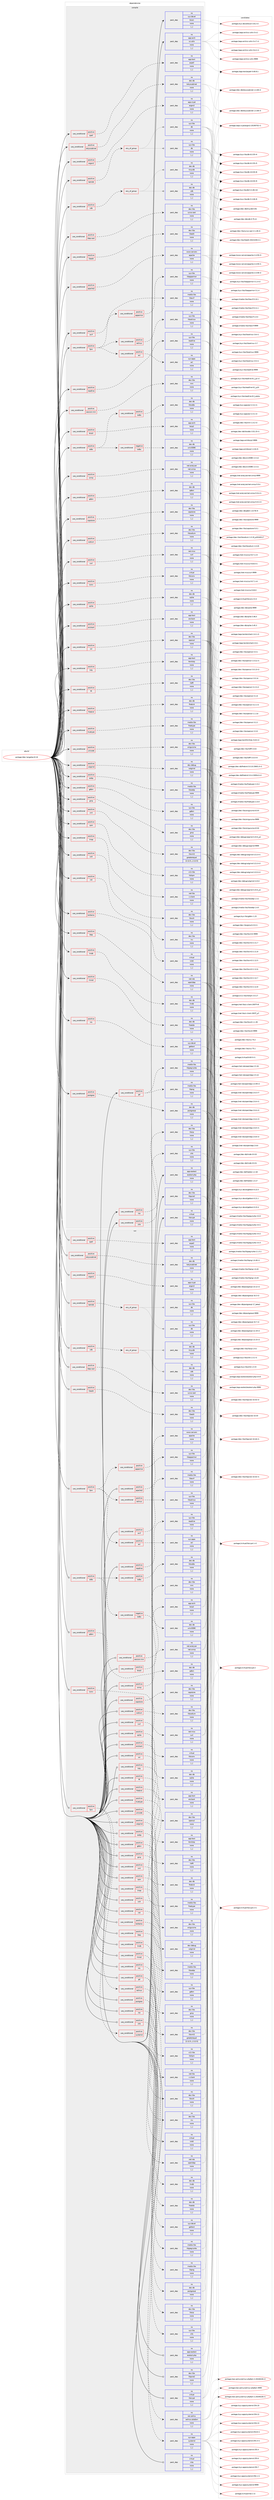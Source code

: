 digraph prolog {

# *************
# Graph options
# *************

newrank=true;
concentrate=true;
compound=true;
graph [rankdir=LR,fontname=Helvetica,fontsize=10,ranksep=1.5];#, ranksep=2.5, nodesep=0.2];
edge  [arrowhead=vee];
node  [fontname=Helvetica,fontsize=10];

# **********
# The ebuild
# **********

subgraph cluster_leftcol {
color=gray;
rank=same;
label=<<i>ebuild</i>>;
id [label="portage://dev-lang/php-8.3.8", color=red, width=4, href="../dev-lang/php-8.3.8.svg"];
}

# ****************
# The dependencies
# ****************

subgraph cluster_midcol {
color=gray;
label=<<i>dependencies</i>>;
subgraph cluster_compile {
fillcolor="#eeeeee";
style=filled;
label=<<i>compile</i>>;
subgraph cond23187 {
dependency99096 [label=<<TABLE BORDER="0" CELLBORDER="1" CELLSPACING="0" CELLPADDING="4"><TR><TD ROWSPAN="3" CELLPADDING="10">use_conditional</TD></TR><TR><TD>positive</TD></TR><TR><TD>apache2</TD></TR></TABLE>>, shape=none, color=red];
subgraph pack74847 {
dependency99097 [label=<<TABLE BORDER="0" CELLBORDER="1" CELLSPACING="0" CELLPADDING="4" WIDTH="220"><TR><TD ROWSPAN="6" CELLPADDING="30">pack_dep</TD></TR><TR><TD WIDTH="110">no</TD></TR><TR><TD>www-servers</TD></TR><TR><TD>apache</TD></TR><TR><TD>none</TD></TR><TR><TD>[,,]</TD></TR></TABLE>>, shape=none, color=blue];
}
dependency99096:e -> dependency99097:w [weight=20,style="dashed",arrowhead="vee"];
}
id:e -> dependency99096:w [weight=20,style="solid",arrowhead="vee"];
subgraph cond23188 {
dependency99098 [label=<<TABLE BORDER="0" CELLBORDER="1" CELLSPACING="0" CELLPADDING="4"><TR><TD ROWSPAN="3" CELLPADDING="10">use_conditional</TD></TR><TR><TD>positive</TD></TR><TR><TD>argon2</TD></TR></TABLE>>, shape=none, color=red];
subgraph pack74848 {
dependency99099 [label=<<TABLE BORDER="0" CELLBORDER="1" CELLSPACING="0" CELLPADDING="4" WIDTH="220"><TR><TD ROWSPAN="6" CELLPADDING="30">pack_dep</TD></TR><TR><TD WIDTH="110">no</TD></TR><TR><TD>app-crypt</TD></TR><TR><TD>argon2</TD></TR><TR><TD>none</TD></TR><TR><TD>[,,]</TD></TR></TABLE>>, shape=none, color=blue];
}
dependency99098:e -> dependency99099:w [weight=20,style="dashed",arrowhead="vee"];
}
id:e -> dependency99098:w [weight=20,style="solid",arrowhead="vee"];
subgraph cond23189 {
dependency99100 [label=<<TABLE BORDER="0" CELLBORDER="1" CELLSPACING="0" CELLPADDING="4"><TR><TD ROWSPAN="3" CELLPADDING="10">use_conditional</TD></TR><TR><TD>positive</TD></TR><TR><TD>avif</TD></TR></TABLE>>, shape=none, color=red];
subgraph pack74849 {
dependency99101 [label=<<TABLE BORDER="0" CELLBORDER="1" CELLSPACING="0" CELLPADDING="4" WIDTH="220"><TR><TD ROWSPAN="6" CELLPADDING="30">pack_dep</TD></TR><TR><TD WIDTH="110">no</TD></TR><TR><TD>media-libs</TD></TR><TR><TD>libavif</TD></TR><TR><TD>none</TD></TR><TR><TD>[,,]</TD></TR></TABLE>>, shape=none, color=blue];
}
dependency99100:e -> dependency99101:w [weight=20,style="dashed",arrowhead="vee"];
}
id:e -> dependency99100:w [weight=20,style="solid",arrowhead="vee"];
subgraph cond23190 {
dependency99102 [label=<<TABLE BORDER="0" CELLBORDER="1" CELLSPACING="0" CELLPADDING="4"><TR><TD ROWSPAN="3" CELLPADDING="10">use_conditional</TD></TR><TR><TD>positive</TD></TR><TR><TD>berkdb</TD></TR></TABLE>>, shape=none, color=red];
subgraph any950 {
dependency99103 [label=<<TABLE BORDER="0" CELLBORDER="1" CELLSPACING="0" CELLPADDING="4"><TR><TD CELLPADDING="10">any_of_group</TD></TR></TABLE>>, shape=none, color=red];subgraph pack74850 {
dependency99104 [label=<<TABLE BORDER="0" CELLBORDER="1" CELLSPACING="0" CELLPADDING="4" WIDTH="220"><TR><TD ROWSPAN="6" CELLPADDING="30">pack_dep</TD></TR><TR><TD WIDTH="110">no</TD></TR><TR><TD>sys-libs</TD></TR><TR><TD>db</TD></TR><TR><TD>none</TD></TR><TR><TD>[,,]</TD></TR></TABLE>>, shape=none, color=blue];
}
dependency99103:e -> dependency99104:w [weight=20,style="dotted",arrowhead="oinv"];
subgraph pack74851 {
dependency99105 [label=<<TABLE BORDER="0" CELLBORDER="1" CELLSPACING="0" CELLPADDING="4" WIDTH="220"><TR><TD ROWSPAN="6" CELLPADDING="30">pack_dep</TD></TR><TR><TD WIDTH="110">no</TD></TR><TR><TD>sys-libs</TD></TR><TR><TD>db</TD></TR><TR><TD>none</TD></TR><TR><TD>[,,]</TD></TR></TABLE>>, shape=none, color=blue];
}
dependency99103:e -> dependency99105:w [weight=20,style="dotted",arrowhead="oinv"];
}
dependency99102:e -> dependency99103:w [weight=20,style="dashed",arrowhead="vee"];
}
id:e -> dependency99102:w [weight=20,style="solid",arrowhead="vee"];
subgraph cond23191 {
dependency99106 [label=<<TABLE BORDER="0" CELLBORDER="1" CELLSPACING="0" CELLPADDING="4"><TR><TD ROWSPAN="3" CELLPADDING="10">use_conditional</TD></TR><TR><TD>positive</TD></TR><TR><TD>bzip2</TD></TR></TABLE>>, shape=none, color=red];
subgraph pack74852 {
dependency99107 [label=<<TABLE BORDER="0" CELLBORDER="1" CELLSPACING="0" CELLPADDING="4" WIDTH="220"><TR><TD ROWSPAN="6" CELLPADDING="30">pack_dep</TD></TR><TR><TD WIDTH="110">no</TD></TR><TR><TD>app-arch</TD></TR><TR><TD>bzip2</TD></TR><TR><TD>none</TD></TR><TR><TD>[,,]</TD></TR></TABLE>>, shape=none, color=blue];
}
dependency99106:e -> dependency99107:w [weight=20,style="dashed",arrowhead="vee"];
}
id:e -> dependency99106:w [weight=20,style="solid",arrowhead="vee"];
subgraph cond23192 {
dependency99108 [label=<<TABLE BORDER="0" CELLBORDER="1" CELLSPACING="0" CELLPADDING="4"><TR><TD ROWSPAN="3" CELLPADDING="10">use_conditional</TD></TR><TR><TD>positive</TD></TR><TR><TD>capstone</TD></TR></TABLE>>, shape=none, color=red];
subgraph pack74853 {
dependency99109 [label=<<TABLE BORDER="0" CELLBORDER="1" CELLSPACING="0" CELLPADDING="4" WIDTH="220"><TR><TD ROWSPAN="6" CELLPADDING="30">pack_dep</TD></TR><TR><TD WIDTH="110">no</TD></TR><TR><TD>dev-libs</TD></TR><TR><TD>capstone</TD></TR><TR><TD>none</TD></TR><TR><TD>[,,]</TD></TR></TABLE>>, shape=none, color=blue];
}
dependency99108:e -> dependency99109:w [weight=20,style="dashed",arrowhead="vee"];
}
id:e -> dependency99108:w [weight=20,style="solid",arrowhead="vee"];
subgraph cond23193 {
dependency99110 [label=<<TABLE BORDER="0" CELLBORDER="1" CELLSPACING="0" CELLPADDING="4"><TR><TD ROWSPAN="3" CELLPADDING="10">use_conditional</TD></TR><TR><TD>positive</TD></TR><TR><TD>cdb</TD></TR></TABLE>>, shape=none, color=red];
subgraph any951 {
dependency99111 [label=<<TABLE BORDER="0" CELLBORDER="1" CELLSPACING="0" CELLPADDING="4"><TR><TD CELLPADDING="10">any_of_group</TD></TR></TABLE>>, shape=none, color=red];subgraph pack74854 {
dependency99112 [label=<<TABLE BORDER="0" CELLBORDER="1" CELLSPACING="0" CELLPADDING="4" WIDTH="220"><TR><TD ROWSPAN="6" CELLPADDING="30">pack_dep</TD></TR><TR><TD WIDTH="110">no</TD></TR><TR><TD>dev-db</TD></TR><TR><TD>cdb</TD></TR><TR><TD>none</TD></TR><TR><TD>[,,]</TD></TR></TABLE>>, shape=none, color=blue];
}
dependency99111:e -> dependency99112:w [weight=20,style="dotted",arrowhead="oinv"];
subgraph pack74855 {
dependency99113 [label=<<TABLE BORDER="0" CELLBORDER="1" CELLSPACING="0" CELLPADDING="4" WIDTH="220"><TR><TD ROWSPAN="6" CELLPADDING="30">pack_dep</TD></TR><TR><TD WIDTH="110">no</TD></TR><TR><TD>dev-db</TD></TR><TR><TD>tinycdb</TD></TR><TR><TD>none</TD></TR><TR><TD>[,,]</TD></TR></TABLE>>, shape=none, color=blue];
}
dependency99111:e -> dependency99113:w [weight=20,style="dotted",arrowhead="oinv"];
}
dependency99110:e -> dependency99111:w [weight=20,style="dashed",arrowhead="vee"];
}
id:e -> dependency99110:w [weight=20,style="solid",arrowhead="vee"];
subgraph cond23194 {
dependency99114 [label=<<TABLE BORDER="0" CELLBORDER="1" CELLSPACING="0" CELLPADDING="4"><TR><TD ROWSPAN="3" CELLPADDING="10">use_conditional</TD></TR><TR><TD>positive</TD></TR><TR><TD>curl</TD></TR></TABLE>>, shape=none, color=red];
subgraph pack74856 {
dependency99115 [label=<<TABLE BORDER="0" CELLBORDER="1" CELLSPACING="0" CELLPADDING="4" WIDTH="220"><TR><TD ROWSPAN="6" CELLPADDING="30">pack_dep</TD></TR><TR><TD WIDTH="110">no</TD></TR><TR><TD>net-misc</TD></TR><TR><TD>curl</TD></TR><TR><TD>none</TD></TR><TR><TD>[,,]</TD></TR></TABLE>>, shape=none, color=blue];
}
dependency99114:e -> dependency99115:w [weight=20,style="dashed",arrowhead="vee"];
}
id:e -> dependency99114:w [weight=20,style="solid",arrowhead="vee"];
subgraph cond23195 {
dependency99116 [label=<<TABLE BORDER="0" CELLBORDER="1" CELLSPACING="0" CELLPADDING="4"><TR><TD ROWSPAN="3" CELLPADDING="10">use_conditional</TD></TR><TR><TD>positive</TD></TR><TR><TD>enchant</TD></TR></TABLE>>, shape=none, color=red];
subgraph pack74857 {
dependency99117 [label=<<TABLE BORDER="0" CELLBORDER="1" CELLSPACING="0" CELLPADDING="4" WIDTH="220"><TR><TD ROWSPAN="6" CELLPADDING="30">pack_dep</TD></TR><TR><TD WIDTH="110">no</TD></TR><TR><TD>app-text</TD></TR><TR><TD>enchant</TD></TR><TR><TD>none</TD></TR><TR><TD>[,,]</TD></TR></TABLE>>, shape=none, color=blue];
}
dependency99116:e -> dependency99117:w [weight=20,style="dashed",arrowhead="vee"];
}
id:e -> dependency99116:w [weight=20,style="solid",arrowhead="vee"];
subgraph cond23196 {
dependency99118 [label=<<TABLE BORDER="0" CELLBORDER="1" CELLSPACING="0" CELLPADDING="4"><TR><TD ROWSPAN="3" CELLPADDING="10">use_conditional</TD></TR><TR><TD>positive</TD></TR><TR><TD>ffi</TD></TR></TABLE>>, shape=none, color=red];
subgraph pack74858 {
dependency99119 [label=<<TABLE BORDER="0" CELLBORDER="1" CELLSPACING="0" CELLPADDING="4" WIDTH="220"><TR><TD ROWSPAN="6" CELLPADDING="30">pack_dep</TD></TR><TR><TD WIDTH="110">no</TD></TR><TR><TD>dev-libs</TD></TR><TR><TD>libffi</TD></TR><TR><TD>none</TD></TR><TR><TD>[,,]</TD></TR></TABLE>>, shape=none, color=blue];
}
dependency99118:e -> dependency99119:w [weight=20,style="dashed",arrowhead="vee"];
}
id:e -> dependency99118:w [weight=20,style="solid",arrowhead="vee"];
subgraph cond23197 {
dependency99120 [label=<<TABLE BORDER="0" CELLBORDER="1" CELLSPACING="0" CELLPADDING="4"><TR><TD ROWSPAN="3" CELLPADDING="10">use_conditional</TD></TR><TR><TD>positive</TD></TR><TR><TD>firebird</TD></TR></TABLE>>, shape=none, color=red];
subgraph pack74859 {
dependency99121 [label=<<TABLE BORDER="0" CELLBORDER="1" CELLSPACING="0" CELLPADDING="4" WIDTH="220"><TR><TD ROWSPAN="6" CELLPADDING="30">pack_dep</TD></TR><TR><TD WIDTH="110">no</TD></TR><TR><TD>dev-db</TD></TR><TR><TD>firebird</TD></TR><TR><TD>none</TD></TR><TR><TD>[,,]</TD></TR></TABLE>>, shape=none, color=blue];
}
dependency99120:e -> dependency99121:w [weight=20,style="dashed",arrowhead="vee"];
}
id:e -> dependency99120:w [weight=20,style="solid",arrowhead="vee"];
subgraph cond23198 {
dependency99122 [label=<<TABLE BORDER="0" CELLBORDER="1" CELLSPACING="0" CELLPADDING="4"><TR><TD ROWSPAN="3" CELLPADDING="10">use_conditional</TD></TR><TR><TD>positive</TD></TR><TR><TD>fpm</TD></TR></TABLE>>, shape=none, color=red];
subgraph cond23199 {
dependency99123 [label=<<TABLE BORDER="0" CELLBORDER="1" CELLSPACING="0" CELLPADDING="4"><TR><TD ROWSPAN="3" CELLPADDING="10">use_conditional</TD></TR><TR><TD>positive</TD></TR><TR><TD>acl</TD></TR></TABLE>>, shape=none, color=red];
subgraph pack74860 {
dependency99124 [label=<<TABLE BORDER="0" CELLBORDER="1" CELLSPACING="0" CELLPADDING="4" WIDTH="220"><TR><TD ROWSPAN="6" CELLPADDING="30">pack_dep</TD></TR><TR><TD WIDTH="110">no</TD></TR><TR><TD>sys-apps</TD></TR><TR><TD>acl</TD></TR><TR><TD>none</TD></TR><TR><TD>[,,]</TD></TR></TABLE>>, shape=none, color=blue];
}
dependency99123:e -> dependency99124:w [weight=20,style="dashed",arrowhead="vee"];
}
dependency99122:e -> dependency99123:w [weight=20,style="dashed",arrowhead="vee"];
subgraph cond23200 {
dependency99125 [label=<<TABLE BORDER="0" CELLBORDER="1" CELLSPACING="0" CELLPADDING="4"><TR><TD ROWSPAN="3" CELLPADDING="10">use_conditional</TD></TR><TR><TD>positive</TD></TR><TR><TD>apparmor</TD></TR></TABLE>>, shape=none, color=red];
subgraph pack74861 {
dependency99126 [label=<<TABLE BORDER="0" CELLBORDER="1" CELLSPACING="0" CELLPADDING="4" WIDTH="220"><TR><TD ROWSPAN="6" CELLPADDING="30">pack_dep</TD></TR><TR><TD WIDTH="110">no</TD></TR><TR><TD>sys-libs</TD></TR><TR><TD>libapparmor</TD></TR><TR><TD>none</TD></TR><TR><TD>[,,]</TD></TR></TABLE>>, shape=none, color=blue];
}
dependency99125:e -> dependency99126:w [weight=20,style="dashed",arrowhead="vee"];
}
dependency99122:e -> dependency99125:w [weight=20,style="dashed",arrowhead="vee"];
subgraph cond23201 {
dependency99127 [label=<<TABLE BORDER="0" CELLBORDER="1" CELLSPACING="0" CELLPADDING="4"><TR><TD ROWSPAN="3" CELLPADDING="10">use_conditional</TD></TR><TR><TD>positive</TD></TR><TR><TD>selinux</TD></TR></TABLE>>, shape=none, color=red];
subgraph pack74862 {
dependency99128 [label=<<TABLE BORDER="0" CELLBORDER="1" CELLSPACING="0" CELLPADDING="4" WIDTH="220"><TR><TD ROWSPAN="6" CELLPADDING="30">pack_dep</TD></TR><TR><TD WIDTH="110">no</TD></TR><TR><TD>sys-libs</TD></TR><TR><TD>libselinux</TD></TR><TR><TD>none</TD></TR><TR><TD>[,,]</TD></TR></TABLE>>, shape=none, color=blue];
}
dependency99127:e -> dependency99128:w [weight=20,style="dashed",arrowhead="vee"];
}
dependency99122:e -> dependency99127:w [weight=20,style="dashed",arrowhead="vee"];
}
id:e -> dependency99122:w [weight=20,style="solid",arrowhead="vee"];
subgraph cond23202 {
dependency99129 [label=<<TABLE BORDER="0" CELLBORDER="1" CELLSPACING="0" CELLPADDING="4"><TR><TD ROWSPAN="3" CELLPADDING="10">use_conditional</TD></TR><TR><TD>positive</TD></TR><TR><TD>gd</TD></TR></TABLE>>, shape=none, color=red];
subgraph pack74863 {
dependency99130 [label=<<TABLE BORDER="0" CELLBORDER="1" CELLSPACING="0" CELLPADDING="4" WIDTH="220"><TR><TD ROWSPAN="6" CELLPADDING="30">pack_dep</TD></TR><TR><TD WIDTH="110">no</TD></TR><TR><TD>media-libs</TD></TR><TR><TD>libjpeg-turbo</TD></TR><TR><TD>none</TD></TR><TR><TD>[,,]</TD></TR></TABLE>>, shape=none, color=blue];
}
dependency99129:e -> dependency99130:w [weight=20,style="dashed",arrowhead="vee"];
subgraph pack74864 {
dependency99131 [label=<<TABLE BORDER="0" CELLBORDER="1" CELLSPACING="0" CELLPADDING="4" WIDTH="220"><TR><TD ROWSPAN="6" CELLPADDING="30">pack_dep</TD></TR><TR><TD WIDTH="110">no</TD></TR><TR><TD>media-libs</TD></TR><TR><TD>libpng</TD></TR><TR><TD>none</TD></TR><TR><TD>[,,]</TD></TR></TABLE>>, shape=none, color=blue];
}
dependency99129:e -> dependency99131:w [weight=20,style="dashed",arrowhead="vee"];
}
id:e -> dependency99129:w [weight=20,style="solid",arrowhead="vee"];
subgraph cond23203 {
dependency99132 [label=<<TABLE BORDER="0" CELLBORDER="1" CELLSPACING="0" CELLPADDING="4"><TR><TD ROWSPAN="3" CELLPADDING="10">use_conditional</TD></TR><TR><TD>positive</TD></TR><TR><TD>gdbm</TD></TR></TABLE>>, shape=none, color=red];
subgraph pack74865 {
dependency99133 [label=<<TABLE BORDER="0" CELLBORDER="1" CELLSPACING="0" CELLPADDING="4" WIDTH="220"><TR><TD ROWSPAN="6" CELLPADDING="30">pack_dep</TD></TR><TR><TD WIDTH="110">no</TD></TR><TR><TD>sys-libs</TD></TR><TR><TD>gdbm</TD></TR><TR><TD>none</TD></TR><TR><TD>[,,]</TD></TR></TABLE>>, shape=none, color=blue];
}
dependency99132:e -> dependency99133:w [weight=20,style="dashed",arrowhead="vee"];
}
id:e -> dependency99132:w [weight=20,style="solid",arrowhead="vee"];
subgraph cond23204 {
dependency99134 [label=<<TABLE BORDER="0" CELLBORDER="1" CELLSPACING="0" CELLPADDING="4"><TR><TD ROWSPAN="3" CELLPADDING="10">use_conditional</TD></TR><TR><TD>positive</TD></TR><TR><TD>gmp</TD></TR></TABLE>>, shape=none, color=red];
subgraph pack74866 {
dependency99135 [label=<<TABLE BORDER="0" CELLBORDER="1" CELLSPACING="0" CELLPADDING="4" WIDTH="220"><TR><TD ROWSPAN="6" CELLPADDING="30">pack_dep</TD></TR><TR><TD WIDTH="110">no</TD></TR><TR><TD>dev-libs</TD></TR><TR><TD>gmp</TD></TR><TR><TD>none</TD></TR><TR><TD>[,,]</TD></TR></TABLE>>, shape=none, color=blue];
}
dependency99134:e -> dependency99135:w [weight=20,style="dashed",arrowhead="vee"];
}
id:e -> dependency99134:w [weight=20,style="solid",arrowhead="vee"];
subgraph cond23205 {
dependency99136 [label=<<TABLE BORDER="0" CELLBORDER="1" CELLSPACING="0" CELLPADDING="4"><TR><TD ROWSPAN="3" CELLPADDING="10">use_conditional</TD></TR><TR><TD>positive</TD></TR><TR><TD>iconv</TD></TR></TABLE>>, shape=none, color=red];
subgraph pack74867 {
dependency99137 [label=<<TABLE BORDER="0" CELLBORDER="1" CELLSPACING="0" CELLPADDING="4" WIDTH="220"><TR><TD ROWSPAN="6" CELLPADDING="30">pack_dep</TD></TR><TR><TD WIDTH="110">no</TD></TR><TR><TD>virtual</TD></TR><TR><TD>libiconv</TD></TR><TR><TD>none</TD></TR><TR><TD>[,,]</TD></TR></TABLE>>, shape=none, color=blue];
}
dependency99136:e -> dependency99137:w [weight=20,style="dashed",arrowhead="vee"];
}
id:e -> dependency99136:w [weight=20,style="solid",arrowhead="vee"];
subgraph cond23206 {
dependency99138 [label=<<TABLE BORDER="0" CELLBORDER="1" CELLSPACING="0" CELLPADDING="4"><TR><TD ROWSPAN="3" CELLPADDING="10">use_conditional</TD></TR><TR><TD>positive</TD></TR><TR><TD>imap</TD></TR></TABLE>>, shape=none, color=red];
subgraph pack74868 {
dependency99139 [label=<<TABLE BORDER="0" CELLBORDER="1" CELLSPACING="0" CELLPADDING="4" WIDTH="220"><TR><TD ROWSPAN="6" CELLPADDING="30">pack_dep</TD></TR><TR><TD WIDTH="110">no</TD></TR><TR><TD>net-libs</TD></TR><TR><TD>c-client</TD></TR><TR><TD>none</TD></TR><TR><TD>[,,]</TD></TR></TABLE>>, shape=none, color=blue];
}
dependency99138:e -> dependency99139:w [weight=20,style="dashed",arrowhead="vee"];
}
id:e -> dependency99138:w [weight=20,style="solid",arrowhead="vee"];
subgraph cond23207 {
dependency99140 [label=<<TABLE BORDER="0" CELLBORDER="1" CELLSPACING="0" CELLPADDING="4"><TR><TD ROWSPAN="3" CELLPADDING="10">use_conditional</TD></TR><TR><TD>positive</TD></TR><TR><TD>intl</TD></TR></TABLE>>, shape=none, color=red];
subgraph pack74869 {
dependency99141 [label=<<TABLE BORDER="0" CELLBORDER="1" CELLSPACING="0" CELLPADDING="4" WIDTH="220"><TR><TD ROWSPAN="6" CELLPADDING="30">pack_dep</TD></TR><TR><TD WIDTH="110">no</TD></TR><TR><TD>dev-libs</TD></TR><TR><TD>icu</TD></TR><TR><TD>none</TD></TR><TR><TD>[,,]</TD></TR></TABLE>>, shape=none, color=blue];
}
dependency99140:e -> dependency99141:w [weight=20,style="dashed",arrowhead="vee"];
}
id:e -> dependency99140:w [weight=20,style="solid",arrowhead="vee"];
subgraph cond23208 {
dependency99142 [label=<<TABLE BORDER="0" CELLBORDER="1" CELLSPACING="0" CELLPADDING="4"><TR><TD ROWSPAN="3" CELLPADDING="10">use_conditional</TD></TR><TR><TD>positive</TD></TR><TR><TD>kerberos</TD></TR></TABLE>>, shape=none, color=red];
subgraph pack74870 {
dependency99143 [label=<<TABLE BORDER="0" CELLBORDER="1" CELLSPACING="0" CELLPADDING="4" WIDTH="220"><TR><TD ROWSPAN="6" CELLPADDING="30">pack_dep</TD></TR><TR><TD WIDTH="110">no</TD></TR><TR><TD>virtual</TD></TR><TR><TD>krb5</TD></TR><TR><TD>none</TD></TR><TR><TD>[,,]</TD></TR></TABLE>>, shape=none, color=blue];
}
dependency99142:e -> dependency99143:w [weight=20,style="dashed",arrowhead="vee"];
}
id:e -> dependency99142:w [weight=20,style="solid",arrowhead="vee"];
subgraph cond23209 {
dependency99144 [label=<<TABLE BORDER="0" CELLBORDER="1" CELLSPACING="0" CELLPADDING="4"><TR><TD ROWSPAN="3" CELLPADDING="10">use_conditional</TD></TR><TR><TD>positive</TD></TR><TR><TD>ldap</TD></TR></TABLE>>, shape=none, color=red];
subgraph pack74871 {
dependency99145 [label=<<TABLE BORDER="0" CELLBORDER="1" CELLSPACING="0" CELLPADDING="4" WIDTH="220"><TR><TD ROWSPAN="6" CELLPADDING="30">pack_dep</TD></TR><TR><TD WIDTH="110">no</TD></TR><TR><TD>net-nds</TD></TR><TR><TD>openldap</TD></TR><TR><TD>none</TD></TR><TR><TD>[,,]</TD></TR></TABLE>>, shape=none, color=blue];
}
dependency99144:e -> dependency99145:w [weight=20,style="dashed",arrowhead="vee"];
}
id:e -> dependency99144:w [weight=20,style="solid",arrowhead="vee"];
subgraph cond23210 {
dependency99146 [label=<<TABLE BORDER="0" CELLBORDER="1" CELLSPACING="0" CELLPADDING="4"><TR><TD ROWSPAN="3" CELLPADDING="10">use_conditional</TD></TR><TR><TD>positive</TD></TR><TR><TD>ldap-sasl</TD></TR></TABLE>>, shape=none, color=red];
subgraph pack74872 {
dependency99147 [label=<<TABLE BORDER="0" CELLBORDER="1" CELLSPACING="0" CELLPADDING="4" WIDTH="220"><TR><TD ROWSPAN="6" CELLPADDING="30">pack_dep</TD></TR><TR><TD WIDTH="110">no</TD></TR><TR><TD>dev-libs</TD></TR><TR><TD>cyrus-sasl</TD></TR><TR><TD>none</TD></TR><TR><TD>[,,]</TD></TR></TABLE>>, shape=none, color=blue];
}
dependency99146:e -> dependency99147:w [weight=20,style="dashed",arrowhead="vee"];
}
id:e -> dependency99146:w [weight=20,style="solid",arrowhead="vee"];
subgraph cond23211 {
dependency99148 [label=<<TABLE BORDER="0" CELLBORDER="1" CELLSPACING="0" CELLPADDING="4"><TR><TD ROWSPAN="3" CELLPADDING="10">use_conditional</TD></TR><TR><TD>positive</TD></TR><TR><TD>libedit</TD></TR></TABLE>>, shape=none, color=red];
subgraph pack74873 {
dependency99149 [label=<<TABLE BORDER="0" CELLBORDER="1" CELLSPACING="0" CELLPADDING="4" WIDTH="220"><TR><TD ROWSPAN="6" CELLPADDING="30">pack_dep</TD></TR><TR><TD WIDTH="110">no</TD></TR><TR><TD>dev-libs</TD></TR><TR><TD>libedit</TD></TR><TR><TD>none</TD></TR><TR><TD>[,,]</TD></TR></TABLE>>, shape=none, color=blue];
}
dependency99148:e -> dependency99149:w [weight=20,style="dashed",arrowhead="vee"];
}
id:e -> dependency99148:w [weight=20,style="solid",arrowhead="vee"];
subgraph cond23212 {
dependency99150 [label=<<TABLE BORDER="0" CELLBORDER="1" CELLSPACING="0" CELLPADDING="4"><TR><TD ROWSPAN="3" CELLPADDING="10">use_conditional</TD></TR><TR><TD>positive</TD></TR><TR><TD>lmdb</TD></TR></TABLE>>, shape=none, color=red];
subgraph pack74874 {
dependency99151 [label=<<TABLE BORDER="0" CELLBORDER="1" CELLSPACING="0" CELLPADDING="4" WIDTH="220"><TR><TD ROWSPAN="6" CELLPADDING="30">pack_dep</TD></TR><TR><TD WIDTH="110">no</TD></TR><TR><TD>dev-db</TD></TR><TR><TD>lmdb</TD></TR><TR><TD>none</TD></TR><TR><TD>[,,]</TD></TR></TABLE>>, shape=none, color=blue];
}
dependency99150:e -> dependency99151:w [weight=20,style="dashed",arrowhead="vee"];
}
id:e -> dependency99150:w [weight=20,style="solid",arrowhead="vee"];
subgraph cond23213 {
dependency99152 [label=<<TABLE BORDER="0" CELLBORDER="1" CELLSPACING="0" CELLPADDING="4"><TR><TD ROWSPAN="3" CELLPADDING="10">use_conditional</TD></TR><TR><TD>positive</TD></TR><TR><TD>mssql</TD></TR></TABLE>>, shape=none, color=red];
subgraph pack74875 {
dependency99153 [label=<<TABLE BORDER="0" CELLBORDER="1" CELLSPACING="0" CELLPADDING="4" WIDTH="220"><TR><TD ROWSPAN="6" CELLPADDING="30">pack_dep</TD></TR><TR><TD WIDTH="110">no</TD></TR><TR><TD>dev-db</TD></TR><TR><TD>freetds</TD></TR><TR><TD>none</TD></TR><TR><TD>[,,]</TD></TR></TABLE>>, shape=none, color=blue];
}
dependency99152:e -> dependency99153:w [weight=20,style="dashed",arrowhead="vee"];
}
id:e -> dependency99152:w [weight=20,style="solid",arrowhead="vee"];
subgraph cond23214 {
dependency99154 [label=<<TABLE BORDER="0" CELLBORDER="1" CELLSPACING="0" CELLPADDING="4"><TR><TD ROWSPAN="3" CELLPADDING="10">use_conditional</TD></TR><TR><TD>positive</TD></TR><TR><TD>nls</TD></TR></TABLE>>, shape=none, color=red];
subgraph pack74876 {
dependency99155 [label=<<TABLE BORDER="0" CELLBORDER="1" CELLSPACING="0" CELLPADDING="4" WIDTH="220"><TR><TD ROWSPAN="6" CELLPADDING="30">pack_dep</TD></TR><TR><TD WIDTH="110">no</TD></TR><TR><TD>sys-devel</TD></TR><TR><TD>gettext</TD></TR><TR><TD>none</TD></TR><TR><TD>[,,]</TD></TR></TABLE>>, shape=none, color=blue];
}
dependency99154:e -> dependency99155:w [weight=20,style="dashed",arrowhead="vee"];
}
id:e -> dependency99154:w [weight=20,style="solid",arrowhead="vee"];
subgraph cond23215 {
dependency99156 [label=<<TABLE BORDER="0" CELLBORDER="1" CELLSPACING="0" CELLPADDING="4"><TR><TD ROWSPAN="3" CELLPADDING="10">use_conditional</TD></TR><TR><TD>positive</TD></TR><TR><TD>odbc</TD></TR></TABLE>>, shape=none, color=red];
subgraph cond23216 {
dependency99157 [label=<<TABLE BORDER="0" CELLBORDER="1" CELLSPACING="0" CELLPADDING="4"><TR><TD ROWSPAN="3" CELLPADDING="10">use_conditional</TD></TR><TR><TD>positive</TD></TR><TR><TD>iodbc</TD></TR></TABLE>>, shape=none, color=red];
subgraph pack74877 {
dependency99158 [label=<<TABLE BORDER="0" CELLBORDER="1" CELLSPACING="0" CELLPADDING="4" WIDTH="220"><TR><TD ROWSPAN="6" CELLPADDING="30">pack_dep</TD></TR><TR><TD WIDTH="110">no</TD></TR><TR><TD>dev-db</TD></TR><TR><TD>libiodbc</TD></TR><TR><TD>none</TD></TR><TR><TD>[,,]</TD></TR></TABLE>>, shape=none, color=blue];
}
dependency99157:e -> dependency99158:w [weight=20,style="dashed",arrowhead="vee"];
}
dependency99156:e -> dependency99157:w [weight=20,style="dashed",arrowhead="vee"];
subgraph cond23217 {
dependency99159 [label=<<TABLE BORDER="0" CELLBORDER="1" CELLSPACING="0" CELLPADDING="4"><TR><TD ROWSPAN="3" CELLPADDING="10">use_conditional</TD></TR><TR><TD>negative</TD></TR><TR><TD>iodbc</TD></TR></TABLE>>, shape=none, color=red];
subgraph pack74878 {
dependency99160 [label=<<TABLE BORDER="0" CELLBORDER="1" CELLSPACING="0" CELLPADDING="4" WIDTH="220"><TR><TD ROWSPAN="6" CELLPADDING="30">pack_dep</TD></TR><TR><TD WIDTH="110">no</TD></TR><TR><TD>dev-db</TD></TR><TR><TD>unixODBC</TD></TR><TR><TD>none</TD></TR><TR><TD>[,,]</TD></TR></TABLE>>, shape=none, color=blue];
}
dependency99159:e -> dependency99160:w [weight=20,style="dashed",arrowhead="vee"];
}
dependency99156:e -> dependency99159:w [weight=20,style="dashed",arrowhead="vee"];
}
id:e -> dependency99156:w [weight=20,style="solid",arrowhead="vee"];
subgraph cond23218 {
dependency99161 [label=<<TABLE BORDER="0" CELLBORDER="1" CELLSPACING="0" CELLPADDING="4"><TR><TD ROWSPAN="3" CELLPADDING="10">use_conditional</TD></TR><TR><TD>positive</TD></TR><TR><TD>postgres</TD></TR></TABLE>>, shape=none, color=red];
subgraph pack74879 {
dependency99162 [label=<<TABLE BORDER="0" CELLBORDER="1" CELLSPACING="0" CELLPADDING="4" WIDTH="220"><TR><TD ROWSPAN="6" CELLPADDING="30">pack_dep</TD></TR><TR><TD WIDTH="110">no</TD></TR><TR><TD>dev-db</TD></TR><TR><TD>postgresql</TD></TR><TR><TD>none</TD></TR><TR><TD>[,,]</TD></TR></TABLE>>, shape=none, color=blue];
}
dependency99161:e -> dependency99162:w [weight=20,style="dashed",arrowhead="vee"];
}
id:e -> dependency99161:w [weight=20,style="solid",arrowhead="vee"];
subgraph cond23219 {
dependency99163 [label=<<TABLE BORDER="0" CELLBORDER="1" CELLSPACING="0" CELLPADDING="4"><TR><TD ROWSPAN="3" CELLPADDING="10">use_conditional</TD></TR><TR><TD>positive</TD></TR><TR><TD>qdbm</TD></TR></TABLE>>, shape=none, color=red];
subgraph pack74880 {
dependency99164 [label=<<TABLE BORDER="0" CELLBORDER="1" CELLSPACING="0" CELLPADDING="4" WIDTH="220"><TR><TD ROWSPAN="6" CELLPADDING="30">pack_dep</TD></TR><TR><TD WIDTH="110">no</TD></TR><TR><TD>dev-db</TD></TR><TR><TD>qdbm</TD></TR><TR><TD>none</TD></TR><TR><TD>[,,]</TD></TR></TABLE>>, shape=none, color=blue];
}
dependency99163:e -> dependency99164:w [weight=20,style="dashed",arrowhead="vee"];
}
id:e -> dependency99163:w [weight=20,style="solid",arrowhead="vee"];
subgraph cond23220 {
dependency99165 [label=<<TABLE BORDER="0" CELLBORDER="1" CELLSPACING="0" CELLPADDING="4"><TR><TD ROWSPAN="3" CELLPADDING="10">use_conditional</TD></TR><TR><TD>positive</TD></TR><TR><TD>readline</TD></TR></TABLE>>, shape=none, color=red];
subgraph pack74881 {
dependency99166 [label=<<TABLE BORDER="0" CELLBORDER="1" CELLSPACING="0" CELLPADDING="4" WIDTH="220"><TR><TD ROWSPAN="6" CELLPADDING="30">pack_dep</TD></TR><TR><TD WIDTH="110">no</TD></TR><TR><TD>sys-libs</TD></TR><TR><TD>readline</TD></TR><TR><TD>none</TD></TR><TR><TD>[,,]</TD></TR></TABLE>>, shape=none, color=blue];
}
dependency99165:e -> dependency99166:w [weight=20,style="dashed",arrowhead="vee"];
}
id:e -> dependency99165:w [weight=20,style="solid",arrowhead="vee"];
subgraph cond23221 {
dependency99167 [label=<<TABLE BORDER="0" CELLBORDER="1" CELLSPACING="0" CELLPADDING="4"><TR><TD ROWSPAN="3" CELLPADDING="10">use_conditional</TD></TR><TR><TD>positive</TD></TR><TR><TD>session-mm</TD></TR></TABLE>>, shape=none, color=red];
subgraph pack74882 {
dependency99168 [label=<<TABLE BORDER="0" CELLBORDER="1" CELLSPACING="0" CELLPADDING="4" WIDTH="220"><TR><TD ROWSPAN="6" CELLPADDING="30">pack_dep</TD></TR><TR><TD WIDTH="110">no</TD></TR><TR><TD>dev-libs</TD></TR><TR><TD>mm</TD></TR><TR><TD>none</TD></TR><TR><TD>[,,]</TD></TR></TABLE>>, shape=none, color=blue];
}
dependency99167:e -> dependency99168:w [weight=20,style="dashed",arrowhead="vee"];
}
id:e -> dependency99167:w [weight=20,style="solid",arrowhead="vee"];
subgraph cond23222 {
dependency99169 [label=<<TABLE BORDER="0" CELLBORDER="1" CELLSPACING="0" CELLPADDING="4"><TR><TD ROWSPAN="3" CELLPADDING="10">use_conditional</TD></TR><TR><TD>positive</TD></TR><TR><TD>snmp</TD></TR></TABLE>>, shape=none, color=red];
subgraph pack74883 {
dependency99170 [label=<<TABLE BORDER="0" CELLBORDER="1" CELLSPACING="0" CELLPADDING="4" WIDTH="220"><TR><TD ROWSPAN="6" CELLPADDING="30">pack_dep</TD></TR><TR><TD WIDTH="110">no</TD></TR><TR><TD>net-analyzer</TD></TR><TR><TD>net-snmp</TD></TR><TR><TD>none</TD></TR><TR><TD>[,,]</TD></TR></TABLE>>, shape=none, color=blue];
}
dependency99169:e -> dependency99170:w [weight=20,style="dashed",arrowhead="vee"];
}
id:e -> dependency99169:w [weight=20,style="solid",arrowhead="vee"];
subgraph cond23223 {
dependency99171 [label=<<TABLE BORDER="0" CELLBORDER="1" CELLSPACING="0" CELLPADDING="4"><TR><TD ROWSPAN="3" CELLPADDING="10">use_conditional</TD></TR><TR><TD>positive</TD></TR><TR><TD>sodium</TD></TR></TABLE>>, shape=none, color=red];
subgraph pack74884 {
dependency99172 [label=<<TABLE BORDER="0" CELLBORDER="1" CELLSPACING="0" CELLPADDING="4" WIDTH="220"><TR><TD ROWSPAN="6" CELLPADDING="30">pack_dep</TD></TR><TR><TD WIDTH="110">no</TD></TR><TR><TD>dev-libs</TD></TR><TR><TD>libsodium</TD></TR><TR><TD>none</TD></TR><TR><TD>[,,]</TD></TR></TABLE>>, shape=none, color=blue];
}
dependency99171:e -> dependency99172:w [weight=20,style="dashed",arrowhead="vee"];
}
id:e -> dependency99171:w [weight=20,style="solid",arrowhead="vee"];
subgraph cond23224 {
dependency99173 [label=<<TABLE BORDER="0" CELLBORDER="1" CELLSPACING="0" CELLPADDING="4"><TR><TD ROWSPAN="3" CELLPADDING="10">use_conditional</TD></TR><TR><TD>positive</TD></TR><TR><TD>spell</TD></TR></TABLE>>, shape=none, color=red];
subgraph pack74885 {
dependency99174 [label=<<TABLE BORDER="0" CELLBORDER="1" CELLSPACING="0" CELLPADDING="4" WIDTH="220"><TR><TD ROWSPAN="6" CELLPADDING="30">pack_dep</TD></TR><TR><TD WIDTH="110">no</TD></TR><TR><TD>app-text</TD></TR><TR><TD>aspell</TD></TR><TR><TD>none</TD></TR><TR><TD>[,,]</TD></TR></TABLE>>, shape=none, color=blue];
}
dependency99173:e -> dependency99174:w [weight=20,style="dashed",arrowhead="vee"];
}
id:e -> dependency99173:w [weight=20,style="solid",arrowhead="vee"];
subgraph cond23225 {
dependency99175 [label=<<TABLE BORDER="0" CELLBORDER="1" CELLSPACING="0" CELLPADDING="4"><TR><TD ROWSPAN="3" CELLPADDING="10">use_conditional</TD></TR><TR><TD>positive</TD></TR><TR><TD>sqlite</TD></TR></TABLE>>, shape=none, color=red];
subgraph pack74886 {
dependency99176 [label=<<TABLE BORDER="0" CELLBORDER="1" CELLSPACING="0" CELLPADDING="4" WIDTH="220"><TR><TD ROWSPAN="6" CELLPADDING="30">pack_dep</TD></TR><TR><TD WIDTH="110">no</TD></TR><TR><TD>dev-db</TD></TR><TR><TD>sqlite</TD></TR><TR><TD>none</TD></TR><TR><TD>[,,]</TD></TR></TABLE>>, shape=none, color=blue];
}
dependency99175:e -> dependency99176:w [weight=20,style="dashed",arrowhead="vee"];
}
id:e -> dependency99175:w [weight=20,style="solid",arrowhead="vee"];
subgraph cond23226 {
dependency99177 [label=<<TABLE BORDER="0" CELLBORDER="1" CELLSPACING="0" CELLPADDING="4"><TR><TD ROWSPAN="3" CELLPADDING="10">use_conditional</TD></TR><TR><TD>positive</TD></TR><TR><TD>ssl</TD></TR></TABLE>>, shape=none, color=red];
subgraph pack74887 {
dependency99178 [label=<<TABLE BORDER="0" CELLBORDER="1" CELLSPACING="0" CELLPADDING="4" WIDTH="220"><TR><TD ROWSPAN="6" CELLPADDING="30">pack_dep</TD></TR><TR><TD WIDTH="110">no</TD></TR><TR><TD>dev-libs</TD></TR><TR><TD>openssl</TD></TR><TR><TD>none</TD></TR><TR><TD>[,,]</TD></TR></TABLE>>, shape=none, color=blue];
}
dependency99177:e -> dependency99178:w [weight=20,style="dashed",arrowhead="vee"];
}
id:e -> dependency99177:w [weight=20,style="solid",arrowhead="vee"];
subgraph cond23227 {
dependency99179 [label=<<TABLE BORDER="0" CELLBORDER="1" CELLSPACING="0" CELLPADDING="4"><TR><TD ROWSPAN="3" CELLPADDING="10">use_conditional</TD></TR><TR><TD>positive</TD></TR><TR><TD>tidy</TD></TR></TABLE>>, shape=none, color=red];
subgraph pack74888 {
dependency99180 [label=<<TABLE BORDER="0" CELLBORDER="1" CELLSPACING="0" CELLPADDING="4" WIDTH="220"><TR><TD ROWSPAN="6" CELLPADDING="30">pack_dep</TD></TR><TR><TD WIDTH="110">no</TD></TR><TR><TD>app-text</TD></TR><TR><TD>htmltidy</TD></TR><TR><TD>none</TD></TR><TR><TD>[,,]</TD></TR></TABLE>>, shape=none, color=blue];
}
dependency99179:e -> dependency99180:w [weight=20,style="dashed",arrowhead="vee"];
}
id:e -> dependency99179:w [weight=20,style="solid",arrowhead="vee"];
subgraph cond23228 {
dependency99181 [label=<<TABLE BORDER="0" CELLBORDER="1" CELLSPACING="0" CELLPADDING="4"><TR><TD ROWSPAN="3" CELLPADDING="10">use_conditional</TD></TR><TR><TD>positive</TD></TR><TR><TD>tokyocabinet</TD></TR></TABLE>>, shape=none, color=red];
subgraph pack74889 {
dependency99182 [label=<<TABLE BORDER="0" CELLBORDER="1" CELLSPACING="0" CELLPADDING="4" WIDTH="220"><TR><TD ROWSPAN="6" CELLPADDING="30">pack_dep</TD></TR><TR><TD WIDTH="110">no</TD></TR><TR><TD>dev-db</TD></TR><TR><TD>tokyocabinet</TD></TR><TR><TD>none</TD></TR><TR><TD>[,,]</TD></TR></TABLE>>, shape=none, color=blue];
}
dependency99181:e -> dependency99182:w [weight=20,style="dashed",arrowhead="vee"];
}
id:e -> dependency99181:w [weight=20,style="solid",arrowhead="vee"];
subgraph cond23229 {
dependency99183 [label=<<TABLE BORDER="0" CELLBORDER="1" CELLSPACING="0" CELLPADDING="4"><TR><TD ROWSPAN="3" CELLPADDING="10">use_conditional</TD></TR><TR><TD>positive</TD></TR><TR><TD>truetype</TD></TR></TABLE>>, shape=none, color=red];
subgraph pack74890 {
dependency99184 [label=<<TABLE BORDER="0" CELLBORDER="1" CELLSPACING="0" CELLPADDING="4" WIDTH="220"><TR><TD ROWSPAN="6" CELLPADDING="30">pack_dep</TD></TR><TR><TD WIDTH="110">no</TD></TR><TR><TD>media-libs</TD></TR><TR><TD>freetype</TD></TR><TR><TD>none</TD></TR><TR><TD>[,,]</TD></TR></TABLE>>, shape=none, color=blue];
}
dependency99183:e -> dependency99184:w [weight=20,style="dashed",arrowhead="vee"];
}
id:e -> dependency99183:w [weight=20,style="solid",arrowhead="vee"];
subgraph cond23230 {
dependency99185 [label=<<TABLE BORDER="0" CELLBORDER="1" CELLSPACING="0" CELLPADDING="4"><TR><TD ROWSPAN="3" CELLPADDING="10">use_conditional</TD></TR><TR><TD>positive</TD></TR><TR><TD>unicode</TD></TR></TABLE>>, shape=none, color=red];
subgraph pack74891 {
dependency99186 [label=<<TABLE BORDER="0" CELLBORDER="1" CELLSPACING="0" CELLPADDING="4" WIDTH="220"><TR><TD ROWSPAN="6" CELLPADDING="30">pack_dep</TD></TR><TR><TD WIDTH="110">no</TD></TR><TR><TD>dev-libs</TD></TR><TR><TD>oniguruma</TD></TR><TR><TD>none</TD></TR><TR><TD>[,,]</TD></TR></TABLE>>, shape=none, color=blue];
}
dependency99185:e -> dependency99186:w [weight=20,style="dashed",arrowhead="vee"];
}
id:e -> dependency99185:w [weight=20,style="solid",arrowhead="vee"];
subgraph cond23231 {
dependency99187 [label=<<TABLE BORDER="0" CELLBORDER="1" CELLSPACING="0" CELLPADDING="4"><TR><TD ROWSPAN="3" CELLPADDING="10">use_conditional</TD></TR><TR><TD>positive</TD></TR><TR><TD>valgrind</TD></TR></TABLE>>, shape=none, color=red];
subgraph pack74892 {
dependency99188 [label=<<TABLE BORDER="0" CELLBORDER="1" CELLSPACING="0" CELLPADDING="4" WIDTH="220"><TR><TD ROWSPAN="6" CELLPADDING="30">pack_dep</TD></TR><TR><TD WIDTH="110">no</TD></TR><TR><TD>dev-debug</TD></TR><TR><TD>valgrind</TD></TR><TR><TD>none</TD></TR><TR><TD>[,,]</TD></TR></TABLE>>, shape=none, color=blue];
}
dependency99187:e -> dependency99188:w [weight=20,style="dashed",arrowhead="vee"];
}
id:e -> dependency99187:w [weight=20,style="solid",arrowhead="vee"];
subgraph cond23232 {
dependency99189 [label=<<TABLE BORDER="0" CELLBORDER="1" CELLSPACING="0" CELLPADDING="4"><TR><TD ROWSPAN="3" CELLPADDING="10">use_conditional</TD></TR><TR><TD>positive</TD></TR><TR><TD>webp</TD></TR></TABLE>>, shape=none, color=red];
subgraph pack74893 {
dependency99190 [label=<<TABLE BORDER="0" CELLBORDER="1" CELLSPACING="0" CELLPADDING="4" WIDTH="220"><TR><TD ROWSPAN="6" CELLPADDING="30">pack_dep</TD></TR><TR><TD WIDTH="110">no</TD></TR><TR><TD>media-libs</TD></TR><TR><TD>libwebp</TD></TR><TR><TD>none</TD></TR><TR><TD>[,,]</TD></TR></TABLE>>, shape=none, color=blue];
}
dependency99189:e -> dependency99190:w [weight=20,style="dashed",arrowhead="vee"];
}
id:e -> dependency99189:w [weight=20,style="solid",arrowhead="vee"];
subgraph cond23233 {
dependency99191 [label=<<TABLE BORDER="0" CELLBORDER="1" CELLSPACING="0" CELLPADDING="4"><TR><TD ROWSPAN="3" CELLPADDING="10">use_conditional</TD></TR><TR><TD>positive</TD></TR><TR><TD>xml</TD></TR></TABLE>>, shape=none, color=red];
subgraph pack74894 {
dependency99192 [label=<<TABLE BORDER="0" CELLBORDER="1" CELLSPACING="0" CELLPADDING="4" WIDTH="220"><TR><TD ROWSPAN="6" CELLPADDING="30">pack_dep</TD></TR><TR><TD WIDTH="110">no</TD></TR><TR><TD>dev-libs</TD></TR><TR><TD>libxml2</TD></TR><TR><TD>greaterequal</TD></TR><TR><TD>[2.12.5,,,2.12.5]</TD></TR></TABLE>>, shape=none, color=blue];
}
dependency99191:e -> dependency99192:w [weight=20,style="dashed",arrowhead="vee"];
}
id:e -> dependency99191:w [weight=20,style="solid",arrowhead="vee"];
subgraph cond23234 {
dependency99193 [label=<<TABLE BORDER="0" CELLBORDER="1" CELLSPACING="0" CELLPADDING="4"><TR><TD ROWSPAN="3" CELLPADDING="10">use_conditional</TD></TR><TR><TD>positive</TD></TR><TR><TD>xpm</TD></TR></TABLE>>, shape=none, color=red];
subgraph pack74895 {
dependency99194 [label=<<TABLE BORDER="0" CELLBORDER="1" CELLSPACING="0" CELLPADDING="4" WIDTH="220"><TR><TD ROWSPAN="6" CELLPADDING="30">pack_dep</TD></TR><TR><TD WIDTH="110">no</TD></TR><TR><TD>x11-libs</TD></TR><TR><TD>libXpm</TD></TR><TR><TD>none</TD></TR><TR><TD>[,,]</TD></TR></TABLE>>, shape=none, color=blue];
}
dependency99193:e -> dependency99194:w [weight=20,style="dashed",arrowhead="vee"];
}
id:e -> dependency99193:w [weight=20,style="solid",arrowhead="vee"];
subgraph cond23235 {
dependency99195 [label=<<TABLE BORDER="0" CELLBORDER="1" CELLSPACING="0" CELLPADDING="4"><TR><TD ROWSPAN="3" CELLPADDING="10">use_conditional</TD></TR><TR><TD>positive</TD></TR><TR><TD>xslt</TD></TR></TABLE>>, shape=none, color=red];
subgraph pack74896 {
dependency99196 [label=<<TABLE BORDER="0" CELLBORDER="1" CELLSPACING="0" CELLPADDING="4" WIDTH="220"><TR><TD ROWSPAN="6" CELLPADDING="30">pack_dep</TD></TR><TR><TD WIDTH="110">no</TD></TR><TR><TD>dev-libs</TD></TR><TR><TD>libxslt</TD></TR><TR><TD>none</TD></TR><TR><TD>[,,]</TD></TR></TABLE>>, shape=none, color=blue];
}
dependency99195:e -> dependency99196:w [weight=20,style="dashed",arrowhead="vee"];
}
id:e -> dependency99195:w [weight=20,style="solid",arrowhead="vee"];
subgraph cond23236 {
dependency99197 [label=<<TABLE BORDER="0" CELLBORDER="1" CELLSPACING="0" CELLPADDING="4"><TR><TD ROWSPAN="3" CELLPADDING="10">use_conditional</TD></TR><TR><TD>positive</TD></TR><TR><TD>zip</TD></TR></TABLE>>, shape=none, color=red];
subgraph pack74897 {
dependency99198 [label=<<TABLE BORDER="0" CELLBORDER="1" CELLSPACING="0" CELLPADDING="4" WIDTH="220"><TR><TD ROWSPAN="6" CELLPADDING="30">pack_dep</TD></TR><TR><TD WIDTH="110">no</TD></TR><TR><TD>dev-libs</TD></TR><TR><TD>libzip</TD></TR><TR><TD>none</TD></TR><TR><TD>[,,]</TD></TR></TABLE>>, shape=none, color=blue];
}
dependency99197:e -> dependency99198:w [weight=20,style="dashed",arrowhead="vee"];
}
id:e -> dependency99197:w [weight=20,style="solid",arrowhead="vee"];
subgraph cond23237 {
dependency99199 [label=<<TABLE BORDER="0" CELLBORDER="1" CELLSPACING="0" CELLPADDING="4"><TR><TD ROWSPAN="3" CELLPADDING="10">use_conditional</TD></TR><TR><TD>positive</TD></TR><TR><TD>zlib</TD></TR></TABLE>>, shape=none, color=red];
subgraph pack74898 {
dependency99200 [label=<<TABLE BORDER="0" CELLBORDER="1" CELLSPACING="0" CELLPADDING="4" WIDTH="220"><TR><TD ROWSPAN="6" CELLPADDING="30">pack_dep</TD></TR><TR><TD WIDTH="110">no</TD></TR><TR><TD>sys-libs</TD></TR><TR><TD>zlib</TD></TR><TR><TD>none</TD></TR><TR><TD>[,,]</TD></TR></TABLE>>, shape=none, color=blue];
}
dependency99199:e -> dependency99200:w [weight=20,style="dashed",arrowhead="vee"];
}
id:e -> dependency99199:w [weight=20,style="solid",arrowhead="vee"];
subgraph pack74899 {
dependency99201 [label=<<TABLE BORDER="0" CELLBORDER="1" CELLSPACING="0" CELLPADDING="4" WIDTH="220"><TR><TD ROWSPAN="6" CELLPADDING="30">pack_dep</TD></TR><TR><TD WIDTH="110">no</TD></TR><TR><TD>app-arch</TD></TR><TR><TD>xz-utils</TD></TR><TR><TD>none</TD></TR><TR><TD>[,,]</TD></TR></TABLE>>, shape=none, color=blue];
}
id:e -> dependency99201:w [weight=20,style="solid",arrowhead="vee"];
subgraph pack74900 {
dependency99202 [label=<<TABLE BORDER="0" CELLBORDER="1" CELLSPACING="0" CELLPADDING="4" WIDTH="220"><TR><TD ROWSPAN="6" CELLPADDING="30">pack_dep</TD></TR><TR><TD WIDTH="110">no</TD></TR><TR><TD>app-eselect</TD></TR><TR><TD>eselect-php</TD></TR><TR><TD>none</TD></TR><TR><TD>[,,]</TD></TR></TABLE>>, shape=none, color=blue];
}
id:e -> dependency99202:w [weight=20,style="solid",arrowhead="vee"];
subgraph pack74901 {
dependency99203 [label=<<TABLE BORDER="0" CELLBORDER="1" CELLSPACING="0" CELLPADDING="4" WIDTH="220"><TR><TD ROWSPAN="6" CELLPADDING="30">pack_dep</TD></TR><TR><TD WIDTH="110">no</TD></TR><TR><TD>dev-libs</TD></TR><TR><TD>libpcre2</TD></TR><TR><TD>none</TD></TR><TR><TD>[,,]</TD></TR></TABLE>>, shape=none, color=blue];
}
id:e -> dependency99203:w [weight=20,style="solid",arrowhead="vee"];
subgraph pack74902 {
dependency99204 [label=<<TABLE BORDER="0" CELLBORDER="1" CELLSPACING="0" CELLPADDING="4" WIDTH="220"><TR><TD ROWSPAN="6" CELLPADDING="30">pack_dep</TD></TR><TR><TD WIDTH="110">no</TD></TR><TR><TD>sys-devel</TD></TR><TR><TD>bison</TD></TR><TR><TD>none</TD></TR><TR><TD>[,,]</TD></TR></TABLE>>, shape=none, color=blue];
}
id:e -> dependency99204:w [weight=20,style="solid",arrowhead="vee"];
subgraph pack74903 {
dependency99205 [label=<<TABLE BORDER="0" CELLBORDER="1" CELLSPACING="0" CELLPADDING="4" WIDTH="220"><TR><TD ROWSPAN="6" CELLPADDING="30">pack_dep</TD></TR><TR><TD WIDTH="110">no</TD></TR><TR><TD>virtual</TD></TR><TR><TD>libcrypt</TD></TR><TR><TD>none</TD></TR><TR><TD>[,,]</TD></TR></TABLE>>, shape=none, color=blue];
}
id:e -> dependency99205:w [weight=20,style="solid",arrowhead="vee"];
}
subgraph cluster_compileandrun {
fillcolor="#eeeeee";
style=filled;
label=<<i>compile and run</i>>;
}
subgraph cluster_run {
fillcolor="#eeeeee";
style=filled;
label=<<i>run</i>>;
subgraph cond23238 {
dependency99206 [label=<<TABLE BORDER="0" CELLBORDER="1" CELLSPACING="0" CELLPADDING="4"><TR><TD ROWSPAN="3" CELLPADDING="10">use_conditional</TD></TR><TR><TD>positive</TD></TR><TR><TD>apache2</TD></TR></TABLE>>, shape=none, color=red];
subgraph pack74904 {
dependency99207 [label=<<TABLE BORDER="0" CELLBORDER="1" CELLSPACING="0" CELLPADDING="4" WIDTH="220"><TR><TD ROWSPAN="6" CELLPADDING="30">pack_dep</TD></TR><TR><TD WIDTH="110">no</TD></TR><TR><TD>www-servers</TD></TR><TR><TD>apache</TD></TR><TR><TD>none</TD></TR><TR><TD>[,,]</TD></TR></TABLE>>, shape=none, color=blue];
}
dependency99206:e -> dependency99207:w [weight=20,style="dashed",arrowhead="vee"];
}
id:e -> dependency99206:w [weight=20,style="solid",arrowhead="odot"];
subgraph cond23239 {
dependency99208 [label=<<TABLE BORDER="0" CELLBORDER="1" CELLSPACING="0" CELLPADDING="4"><TR><TD ROWSPAN="3" CELLPADDING="10">use_conditional</TD></TR><TR><TD>positive</TD></TR><TR><TD>argon2</TD></TR></TABLE>>, shape=none, color=red];
subgraph pack74905 {
dependency99209 [label=<<TABLE BORDER="0" CELLBORDER="1" CELLSPACING="0" CELLPADDING="4" WIDTH="220"><TR><TD ROWSPAN="6" CELLPADDING="30">pack_dep</TD></TR><TR><TD WIDTH="110">no</TD></TR><TR><TD>app-crypt</TD></TR><TR><TD>argon2</TD></TR><TR><TD>none</TD></TR><TR><TD>[,,]</TD></TR></TABLE>>, shape=none, color=blue];
}
dependency99208:e -> dependency99209:w [weight=20,style="dashed",arrowhead="vee"];
}
id:e -> dependency99208:w [weight=20,style="solid",arrowhead="odot"];
subgraph cond23240 {
dependency99210 [label=<<TABLE BORDER="0" CELLBORDER="1" CELLSPACING="0" CELLPADDING="4"><TR><TD ROWSPAN="3" CELLPADDING="10">use_conditional</TD></TR><TR><TD>positive</TD></TR><TR><TD>avif</TD></TR></TABLE>>, shape=none, color=red];
subgraph pack74906 {
dependency99211 [label=<<TABLE BORDER="0" CELLBORDER="1" CELLSPACING="0" CELLPADDING="4" WIDTH="220"><TR><TD ROWSPAN="6" CELLPADDING="30">pack_dep</TD></TR><TR><TD WIDTH="110">no</TD></TR><TR><TD>media-libs</TD></TR><TR><TD>libavif</TD></TR><TR><TD>none</TD></TR><TR><TD>[,,]</TD></TR></TABLE>>, shape=none, color=blue];
}
dependency99210:e -> dependency99211:w [weight=20,style="dashed",arrowhead="vee"];
}
id:e -> dependency99210:w [weight=20,style="solid",arrowhead="odot"];
subgraph cond23241 {
dependency99212 [label=<<TABLE BORDER="0" CELLBORDER="1" CELLSPACING="0" CELLPADDING="4"><TR><TD ROWSPAN="3" CELLPADDING="10">use_conditional</TD></TR><TR><TD>positive</TD></TR><TR><TD>berkdb</TD></TR></TABLE>>, shape=none, color=red];
subgraph any952 {
dependency99213 [label=<<TABLE BORDER="0" CELLBORDER="1" CELLSPACING="0" CELLPADDING="4"><TR><TD CELLPADDING="10">any_of_group</TD></TR></TABLE>>, shape=none, color=red];subgraph pack74907 {
dependency99214 [label=<<TABLE BORDER="0" CELLBORDER="1" CELLSPACING="0" CELLPADDING="4" WIDTH="220"><TR><TD ROWSPAN="6" CELLPADDING="30">pack_dep</TD></TR><TR><TD WIDTH="110">no</TD></TR><TR><TD>sys-libs</TD></TR><TR><TD>db</TD></TR><TR><TD>none</TD></TR><TR><TD>[,,]</TD></TR></TABLE>>, shape=none, color=blue];
}
dependency99213:e -> dependency99214:w [weight=20,style="dotted",arrowhead="oinv"];
subgraph pack74908 {
dependency99215 [label=<<TABLE BORDER="0" CELLBORDER="1" CELLSPACING="0" CELLPADDING="4" WIDTH="220"><TR><TD ROWSPAN="6" CELLPADDING="30">pack_dep</TD></TR><TR><TD WIDTH="110">no</TD></TR><TR><TD>sys-libs</TD></TR><TR><TD>db</TD></TR><TR><TD>none</TD></TR><TR><TD>[,,]</TD></TR></TABLE>>, shape=none, color=blue];
}
dependency99213:e -> dependency99215:w [weight=20,style="dotted",arrowhead="oinv"];
}
dependency99212:e -> dependency99213:w [weight=20,style="dashed",arrowhead="vee"];
}
id:e -> dependency99212:w [weight=20,style="solid",arrowhead="odot"];
subgraph cond23242 {
dependency99216 [label=<<TABLE BORDER="0" CELLBORDER="1" CELLSPACING="0" CELLPADDING="4"><TR><TD ROWSPAN="3" CELLPADDING="10">use_conditional</TD></TR><TR><TD>positive</TD></TR><TR><TD>bzip2</TD></TR></TABLE>>, shape=none, color=red];
subgraph pack74909 {
dependency99217 [label=<<TABLE BORDER="0" CELLBORDER="1" CELLSPACING="0" CELLPADDING="4" WIDTH="220"><TR><TD ROWSPAN="6" CELLPADDING="30">pack_dep</TD></TR><TR><TD WIDTH="110">no</TD></TR><TR><TD>app-arch</TD></TR><TR><TD>bzip2</TD></TR><TR><TD>none</TD></TR><TR><TD>[,,]</TD></TR></TABLE>>, shape=none, color=blue];
}
dependency99216:e -> dependency99217:w [weight=20,style="dashed",arrowhead="vee"];
}
id:e -> dependency99216:w [weight=20,style="solid",arrowhead="odot"];
subgraph cond23243 {
dependency99218 [label=<<TABLE BORDER="0" CELLBORDER="1" CELLSPACING="0" CELLPADDING="4"><TR><TD ROWSPAN="3" CELLPADDING="10">use_conditional</TD></TR><TR><TD>positive</TD></TR><TR><TD>capstone</TD></TR></TABLE>>, shape=none, color=red];
subgraph pack74910 {
dependency99219 [label=<<TABLE BORDER="0" CELLBORDER="1" CELLSPACING="0" CELLPADDING="4" WIDTH="220"><TR><TD ROWSPAN="6" CELLPADDING="30">pack_dep</TD></TR><TR><TD WIDTH="110">no</TD></TR><TR><TD>dev-libs</TD></TR><TR><TD>capstone</TD></TR><TR><TD>none</TD></TR><TR><TD>[,,]</TD></TR></TABLE>>, shape=none, color=blue];
}
dependency99218:e -> dependency99219:w [weight=20,style="dashed",arrowhead="vee"];
}
id:e -> dependency99218:w [weight=20,style="solid",arrowhead="odot"];
subgraph cond23244 {
dependency99220 [label=<<TABLE BORDER="0" CELLBORDER="1" CELLSPACING="0" CELLPADDING="4"><TR><TD ROWSPAN="3" CELLPADDING="10">use_conditional</TD></TR><TR><TD>positive</TD></TR><TR><TD>cdb</TD></TR></TABLE>>, shape=none, color=red];
subgraph any953 {
dependency99221 [label=<<TABLE BORDER="0" CELLBORDER="1" CELLSPACING="0" CELLPADDING="4"><TR><TD CELLPADDING="10">any_of_group</TD></TR></TABLE>>, shape=none, color=red];subgraph pack74911 {
dependency99222 [label=<<TABLE BORDER="0" CELLBORDER="1" CELLSPACING="0" CELLPADDING="4" WIDTH="220"><TR><TD ROWSPAN="6" CELLPADDING="30">pack_dep</TD></TR><TR><TD WIDTH="110">no</TD></TR><TR><TD>dev-db</TD></TR><TR><TD>cdb</TD></TR><TR><TD>none</TD></TR><TR><TD>[,,]</TD></TR></TABLE>>, shape=none, color=blue];
}
dependency99221:e -> dependency99222:w [weight=20,style="dotted",arrowhead="oinv"];
subgraph pack74912 {
dependency99223 [label=<<TABLE BORDER="0" CELLBORDER="1" CELLSPACING="0" CELLPADDING="4" WIDTH="220"><TR><TD ROWSPAN="6" CELLPADDING="30">pack_dep</TD></TR><TR><TD WIDTH="110">no</TD></TR><TR><TD>dev-db</TD></TR><TR><TD>tinycdb</TD></TR><TR><TD>none</TD></TR><TR><TD>[,,]</TD></TR></TABLE>>, shape=none, color=blue];
}
dependency99221:e -> dependency99223:w [weight=20,style="dotted",arrowhead="oinv"];
}
dependency99220:e -> dependency99221:w [weight=20,style="dashed",arrowhead="vee"];
}
id:e -> dependency99220:w [weight=20,style="solid",arrowhead="odot"];
subgraph cond23245 {
dependency99224 [label=<<TABLE BORDER="0" CELLBORDER="1" CELLSPACING="0" CELLPADDING="4"><TR><TD ROWSPAN="3" CELLPADDING="10">use_conditional</TD></TR><TR><TD>positive</TD></TR><TR><TD>curl</TD></TR></TABLE>>, shape=none, color=red];
subgraph pack74913 {
dependency99225 [label=<<TABLE BORDER="0" CELLBORDER="1" CELLSPACING="0" CELLPADDING="4" WIDTH="220"><TR><TD ROWSPAN="6" CELLPADDING="30">pack_dep</TD></TR><TR><TD WIDTH="110">no</TD></TR><TR><TD>net-misc</TD></TR><TR><TD>curl</TD></TR><TR><TD>none</TD></TR><TR><TD>[,,]</TD></TR></TABLE>>, shape=none, color=blue];
}
dependency99224:e -> dependency99225:w [weight=20,style="dashed",arrowhead="vee"];
}
id:e -> dependency99224:w [weight=20,style="solid",arrowhead="odot"];
subgraph cond23246 {
dependency99226 [label=<<TABLE BORDER="0" CELLBORDER="1" CELLSPACING="0" CELLPADDING="4"><TR><TD ROWSPAN="3" CELLPADDING="10">use_conditional</TD></TR><TR><TD>positive</TD></TR><TR><TD>enchant</TD></TR></TABLE>>, shape=none, color=red];
subgraph pack74914 {
dependency99227 [label=<<TABLE BORDER="0" CELLBORDER="1" CELLSPACING="0" CELLPADDING="4" WIDTH="220"><TR><TD ROWSPAN="6" CELLPADDING="30">pack_dep</TD></TR><TR><TD WIDTH="110">no</TD></TR><TR><TD>app-text</TD></TR><TR><TD>enchant</TD></TR><TR><TD>none</TD></TR><TR><TD>[,,]</TD></TR></TABLE>>, shape=none, color=blue];
}
dependency99226:e -> dependency99227:w [weight=20,style="dashed",arrowhead="vee"];
}
id:e -> dependency99226:w [weight=20,style="solid",arrowhead="odot"];
subgraph cond23247 {
dependency99228 [label=<<TABLE BORDER="0" CELLBORDER="1" CELLSPACING="0" CELLPADDING="4"><TR><TD ROWSPAN="3" CELLPADDING="10">use_conditional</TD></TR><TR><TD>positive</TD></TR><TR><TD>ffi</TD></TR></TABLE>>, shape=none, color=red];
subgraph pack74915 {
dependency99229 [label=<<TABLE BORDER="0" CELLBORDER="1" CELLSPACING="0" CELLPADDING="4" WIDTH="220"><TR><TD ROWSPAN="6" CELLPADDING="30">pack_dep</TD></TR><TR><TD WIDTH="110">no</TD></TR><TR><TD>dev-libs</TD></TR><TR><TD>libffi</TD></TR><TR><TD>none</TD></TR><TR><TD>[,,]</TD></TR></TABLE>>, shape=none, color=blue];
}
dependency99228:e -> dependency99229:w [weight=20,style="dashed",arrowhead="vee"];
}
id:e -> dependency99228:w [weight=20,style="solid",arrowhead="odot"];
subgraph cond23248 {
dependency99230 [label=<<TABLE BORDER="0" CELLBORDER="1" CELLSPACING="0" CELLPADDING="4"><TR><TD ROWSPAN="3" CELLPADDING="10">use_conditional</TD></TR><TR><TD>positive</TD></TR><TR><TD>firebird</TD></TR></TABLE>>, shape=none, color=red];
subgraph pack74916 {
dependency99231 [label=<<TABLE BORDER="0" CELLBORDER="1" CELLSPACING="0" CELLPADDING="4" WIDTH="220"><TR><TD ROWSPAN="6" CELLPADDING="30">pack_dep</TD></TR><TR><TD WIDTH="110">no</TD></TR><TR><TD>dev-db</TD></TR><TR><TD>firebird</TD></TR><TR><TD>none</TD></TR><TR><TD>[,,]</TD></TR></TABLE>>, shape=none, color=blue];
}
dependency99230:e -> dependency99231:w [weight=20,style="dashed",arrowhead="vee"];
}
id:e -> dependency99230:w [weight=20,style="solid",arrowhead="odot"];
subgraph cond23249 {
dependency99232 [label=<<TABLE BORDER="0" CELLBORDER="1" CELLSPACING="0" CELLPADDING="4"><TR><TD ROWSPAN="3" CELLPADDING="10">use_conditional</TD></TR><TR><TD>positive</TD></TR><TR><TD>fpm</TD></TR></TABLE>>, shape=none, color=red];
subgraph cond23250 {
dependency99233 [label=<<TABLE BORDER="0" CELLBORDER="1" CELLSPACING="0" CELLPADDING="4"><TR><TD ROWSPAN="3" CELLPADDING="10">use_conditional</TD></TR><TR><TD>positive</TD></TR><TR><TD>acl</TD></TR></TABLE>>, shape=none, color=red];
subgraph pack74917 {
dependency99234 [label=<<TABLE BORDER="0" CELLBORDER="1" CELLSPACING="0" CELLPADDING="4" WIDTH="220"><TR><TD ROWSPAN="6" CELLPADDING="30">pack_dep</TD></TR><TR><TD WIDTH="110">no</TD></TR><TR><TD>sys-apps</TD></TR><TR><TD>acl</TD></TR><TR><TD>none</TD></TR><TR><TD>[,,]</TD></TR></TABLE>>, shape=none, color=blue];
}
dependency99233:e -> dependency99234:w [weight=20,style="dashed",arrowhead="vee"];
}
dependency99232:e -> dependency99233:w [weight=20,style="dashed",arrowhead="vee"];
subgraph cond23251 {
dependency99235 [label=<<TABLE BORDER="0" CELLBORDER="1" CELLSPACING="0" CELLPADDING="4"><TR><TD ROWSPAN="3" CELLPADDING="10">use_conditional</TD></TR><TR><TD>positive</TD></TR><TR><TD>apparmor</TD></TR></TABLE>>, shape=none, color=red];
subgraph pack74918 {
dependency99236 [label=<<TABLE BORDER="0" CELLBORDER="1" CELLSPACING="0" CELLPADDING="4" WIDTH="220"><TR><TD ROWSPAN="6" CELLPADDING="30">pack_dep</TD></TR><TR><TD WIDTH="110">no</TD></TR><TR><TD>sys-libs</TD></TR><TR><TD>libapparmor</TD></TR><TR><TD>none</TD></TR><TR><TD>[,,]</TD></TR></TABLE>>, shape=none, color=blue];
}
dependency99235:e -> dependency99236:w [weight=20,style="dashed",arrowhead="vee"];
}
dependency99232:e -> dependency99235:w [weight=20,style="dashed",arrowhead="vee"];
subgraph cond23252 {
dependency99237 [label=<<TABLE BORDER="0" CELLBORDER="1" CELLSPACING="0" CELLPADDING="4"><TR><TD ROWSPAN="3" CELLPADDING="10">use_conditional</TD></TR><TR><TD>positive</TD></TR><TR><TD>selinux</TD></TR></TABLE>>, shape=none, color=red];
subgraph pack74919 {
dependency99238 [label=<<TABLE BORDER="0" CELLBORDER="1" CELLSPACING="0" CELLPADDING="4" WIDTH="220"><TR><TD ROWSPAN="6" CELLPADDING="30">pack_dep</TD></TR><TR><TD WIDTH="110">no</TD></TR><TR><TD>sys-libs</TD></TR><TR><TD>libselinux</TD></TR><TR><TD>none</TD></TR><TR><TD>[,,]</TD></TR></TABLE>>, shape=none, color=blue];
}
dependency99237:e -> dependency99238:w [weight=20,style="dashed",arrowhead="vee"];
}
dependency99232:e -> dependency99237:w [weight=20,style="dashed",arrowhead="vee"];
}
id:e -> dependency99232:w [weight=20,style="solid",arrowhead="odot"];
subgraph cond23253 {
dependency99239 [label=<<TABLE BORDER="0" CELLBORDER="1" CELLSPACING="0" CELLPADDING="4"><TR><TD ROWSPAN="3" CELLPADDING="10">use_conditional</TD></TR><TR><TD>positive</TD></TR><TR><TD>fpm</TD></TR></TABLE>>, shape=none, color=red];
subgraph cond23254 {
dependency99240 [label=<<TABLE BORDER="0" CELLBORDER="1" CELLSPACING="0" CELLPADDING="4"><TR><TD ROWSPAN="3" CELLPADDING="10">use_conditional</TD></TR><TR><TD>positive</TD></TR><TR><TD>selinux</TD></TR></TABLE>>, shape=none, color=red];
subgraph pack74920 {
dependency99241 [label=<<TABLE BORDER="0" CELLBORDER="1" CELLSPACING="0" CELLPADDING="4" WIDTH="220"><TR><TD ROWSPAN="6" CELLPADDING="30">pack_dep</TD></TR><TR><TD WIDTH="110">no</TD></TR><TR><TD>sec-policy</TD></TR><TR><TD>selinux-phpfpm</TD></TR><TR><TD>none</TD></TR><TR><TD>[,,]</TD></TR></TABLE>>, shape=none, color=blue];
}
dependency99240:e -> dependency99241:w [weight=20,style="dashed",arrowhead="vee"];
}
dependency99239:e -> dependency99240:w [weight=20,style="dashed",arrowhead="vee"];
subgraph cond23255 {
dependency99242 [label=<<TABLE BORDER="0" CELLBORDER="1" CELLSPACING="0" CELLPADDING="4"><TR><TD ROWSPAN="3" CELLPADDING="10">use_conditional</TD></TR><TR><TD>positive</TD></TR><TR><TD>systemd</TD></TR></TABLE>>, shape=none, color=red];
subgraph pack74921 {
dependency99243 [label=<<TABLE BORDER="0" CELLBORDER="1" CELLSPACING="0" CELLPADDING="4" WIDTH="220"><TR><TD ROWSPAN="6" CELLPADDING="30">pack_dep</TD></TR><TR><TD WIDTH="110">no</TD></TR><TR><TD>sys-apps</TD></TR><TR><TD>systemd</TD></TR><TR><TD>none</TD></TR><TR><TD>[,,]</TD></TR></TABLE>>, shape=none, color=blue];
}
dependency99242:e -> dependency99243:w [weight=20,style="dashed",arrowhead="vee"];
}
dependency99239:e -> dependency99242:w [weight=20,style="dashed",arrowhead="vee"];
}
id:e -> dependency99239:w [weight=20,style="solid",arrowhead="odot"];
subgraph cond23256 {
dependency99244 [label=<<TABLE BORDER="0" CELLBORDER="1" CELLSPACING="0" CELLPADDING="4"><TR><TD ROWSPAN="3" CELLPADDING="10">use_conditional</TD></TR><TR><TD>positive</TD></TR><TR><TD>gd</TD></TR></TABLE>>, shape=none, color=red];
subgraph pack74922 {
dependency99245 [label=<<TABLE BORDER="0" CELLBORDER="1" CELLSPACING="0" CELLPADDING="4" WIDTH="220"><TR><TD ROWSPAN="6" CELLPADDING="30">pack_dep</TD></TR><TR><TD WIDTH="110">no</TD></TR><TR><TD>media-libs</TD></TR><TR><TD>libjpeg-turbo</TD></TR><TR><TD>none</TD></TR><TR><TD>[,,]</TD></TR></TABLE>>, shape=none, color=blue];
}
dependency99244:e -> dependency99245:w [weight=20,style="dashed",arrowhead="vee"];
subgraph pack74923 {
dependency99246 [label=<<TABLE BORDER="0" CELLBORDER="1" CELLSPACING="0" CELLPADDING="4" WIDTH="220"><TR><TD ROWSPAN="6" CELLPADDING="30">pack_dep</TD></TR><TR><TD WIDTH="110">no</TD></TR><TR><TD>media-libs</TD></TR><TR><TD>libpng</TD></TR><TR><TD>none</TD></TR><TR><TD>[,,]</TD></TR></TABLE>>, shape=none, color=blue];
}
dependency99244:e -> dependency99246:w [weight=20,style="dashed",arrowhead="vee"];
}
id:e -> dependency99244:w [weight=20,style="solid",arrowhead="odot"];
subgraph cond23257 {
dependency99247 [label=<<TABLE BORDER="0" CELLBORDER="1" CELLSPACING="0" CELLPADDING="4"><TR><TD ROWSPAN="3" CELLPADDING="10">use_conditional</TD></TR><TR><TD>positive</TD></TR><TR><TD>gdbm</TD></TR></TABLE>>, shape=none, color=red];
subgraph pack74924 {
dependency99248 [label=<<TABLE BORDER="0" CELLBORDER="1" CELLSPACING="0" CELLPADDING="4" WIDTH="220"><TR><TD ROWSPAN="6" CELLPADDING="30">pack_dep</TD></TR><TR><TD WIDTH="110">no</TD></TR><TR><TD>sys-libs</TD></TR><TR><TD>gdbm</TD></TR><TR><TD>none</TD></TR><TR><TD>[,,]</TD></TR></TABLE>>, shape=none, color=blue];
}
dependency99247:e -> dependency99248:w [weight=20,style="dashed",arrowhead="vee"];
}
id:e -> dependency99247:w [weight=20,style="solid",arrowhead="odot"];
subgraph cond23258 {
dependency99249 [label=<<TABLE BORDER="0" CELLBORDER="1" CELLSPACING="0" CELLPADDING="4"><TR><TD ROWSPAN="3" CELLPADDING="10">use_conditional</TD></TR><TR><TD>positive</TD></TR><TR><TD>gmp</TD></TR></TABLE>>, shape=none, color=red];
subgraph pack74925 {
dependency99250 [label=<<TABLE BORDER="0" CELLBORDER="1" CELLSPACING="0" CELLPADDING="4" WIDTH="220"><TR><TD ROWSPAN="6" CELLPADDING="30">pack_dep</TD></TR><TR><TD WIDTH="110">no</TD></TR><TR><TD>dev-libs</TD></TR><TR><TD>gmp</TD></TR><TR><TD>none</TD></TR><TR><TD>[,,]</TD></TR></TABLE>>, shape=none, color=blue];
}
dependency99249:e -> dependency99250:w [weight=20,style="dashed",arrowhead="vee"];
}
id:e -> dependency99249:w [weight=20,style="solid",arrowhead="odot"];
subgraph cond23259 {
dependency99251 [label=<<TABLE BORDER="0" CELLBORDER="1" CELLSPACING="0" CELLPADDING="4"><TR><TD ROWSPAN="3" CELLPADDING="10">use_conditional</TD></TR><TR><TD>positive</TD></TR><TR><TD>iconv</TD></TR></TABLE>>, shape=none, color=red];
subgraph pack74926 {
dependency99252 [label=<<TABLE BORDER="0" CELLBORDER="1" CELLSPACING="0" CELLPADDING="4" WIDTH="220"><TR><TD ROWSPAN="6" CELLPADDING="30">pack_dep</TD></TR><TR><TD WIDTH="110">no</TD></TR><TR><TD>virtual</TD></TR><TR><TD>libiconv</TD></TR><TR><TD>none</TD></TR><TR><TD>[,,]</TD></TR></TABLE>>, shape=none, color=blue];
}
dependency99251:e -> dependency99252:w [weight=20,style="dashed",arrowhead="vee"];
}
id:e -> dependency99251:w [weight=20,style="solid",arrowhead="odot"];
subgraph cond23260 {
dependency99253 [label=<<TABLE BORDER="0" CELLBORDER="1" CELLSPACING="0" CELLPADDING="4"><TR><TD ROWSPAN="3" CELLPADDING="10">use_conditional</TD></TR><TR><TD>positive</TD></TR><TR><TD>imap</TD></TR></TABLE>>, shape=none, color=red];
subgraph pack74927 {
dependency99254 [label=<<TABLE BORDER="0" CELLBORDER="1" CELLSPACING="0" CELLPADDING="4" WIDTH="220"><TR><TD ROWSPAN="6" CELLPADDING="30">pack_dep</TD></TR><TR><TD WIDTH="110">no</TD></TR><TR><TD>net-libs</TD></TR><TR><TD>c-client</TD></TR><TR><TD>none</TD></TR><TR><TD>[,,]</TD></TR></TABLE>>, shape=none, color=blue];
}
dependency99253:e -> dependency99254:w [weight=20,style="dashed",arrowhead="vee"];
}
id:e -> dependency99253:w [weight=20,style="solid",arrowhead="odot"];
subgraph cond23261 {
dependency99255 [label=<<TABLE BORDER="0" CELLBORDER="1" CELLSPACING="0" CELLPADDING="4"><TR><TD ROWSPAN="3" CELLPADDING="10">use_conditional</TD></TR><TR><TD>positive</TD></TR><TR><TD>intl</TD></TR></TABLE>>, shape=none, color=red];
subgraph pack74928 {
dependency99256 [label=<<TABLE BORDER="0" CELLBORDER="1" CELLSPACING="0" CELLPADDING="4" WIDTH="220"><TR><TD ROWSPAN="6" CELLPADDING="30">pack_dep</TD></TR><TR><TD WIDTH="110">no</TD></TR><TR><TD>dev-libs</TD></TR><TR><TD>icu</TD></TR><TR><TD>none</TD></TR><TR><TD>[,,]</TD></TR></TABLE>>, shape=none, color=blue];
}
dependency99255:e -> dependency99256:w [weight=20,style="dashed",arrowhead="vee"];
}
id:e -> dependency99255:w [weight=20,style="solid",arrowhead="odot"];
subgraph cond23262 {
dependency99257 [label=<<TABLE BORDER="0" CELLBORDER="1" CELLSPACING="0" CELLPADDING="4"><TR><TD ROWSPAN="3" CELLPADDING="10">use_conditional</TD></TR><TR><TD>positive</TD></TR><TR><TD>kerberos</TD></TR></TABLE>>, shape=none, color=red];
subgraph pack74929 {
dependency99258 [label=<<TABLE BORDER="0" CELLBORDER="1" CELLSPACING="0" CELLPADDING="4" WIDTH="220"><TR><TD ROWSPAN="6" CELLPADDING="30">pack_dep</TD></TR><TR><TD WIDTH="110">no</TD></TR><TR><TD>virtual</TD></TR><TR><TD>krb5</TD></TR><TR><TD>none</TD></TR><TR><TD>[,,]</TD></TR></TABLE>>, shape=none, color=blue];
}
dependency99257:e -> dependency99258:w [weight=20,style="dashed",arrowhead="vee"];
}
id:e -> dependency99257:w [weight=20,style="solid",arrowhead="odot"];
subgraph cond23263 {
dependency99259 [label=<<TABLE BORDER="0" CELLBORDER="1" CELLSPACING="0" CELLPADDING="4"><TR><TD ROWSPAN="3" CELLPADDING="10">use_conditional</TD></TR><TR><TD>positive</TD></TR><TR><TD>ldap</TD></TR></TABLE>>, shape=none, color=red];
subgraph pack74930 {
dependency99260 [label=<<TABLE BORDER="0" CELLBORDER="1" CELLSPACING="0" CELLPADDING="4" WIDTH="220"><TR><TD ROWSPAN="6" CELLPADDING="30">pack_dep</TD></TR><TR><TD WIDTH="110">no</TD></TR><TR><TD>net-nds</TD></TR><TR><TD>openldap</TD></TR><TR><TD>none</TD></TR><TR><TD>[,,]</TD></TR></TABLE>>, shape=none, color=blue];
}
dependency99259:e -> dependency99260:w [weight=20,style="dashed",arrowhead="vee"];
}
id:e -> dependency99259:w [weight=20,style="solid",arrowhead="odot"];
subgraph cond23264 {
dependency99261 [label=<<TABLE BORDER="0" CELLBORDER="1" CELLSPACING="0" CELLPADDING="4"><TR><TD ROWSPAN="3" CELLPADDING="10">use_conditional</TD></TR><TR><TD>positive</TD></TR><TR><TD>ldap-sasl</TD></TR></TABLE>>, shape=none, color=red];
subgraph pack74931 {
dependency99262 [label=<<TABLE BORDER="0" CELLBORDER="1" CELLSPACING="0" CELLPADDING="4" WIDTH="220"><TR><TD ROWSPAN="6" CELLPADDING="30">pack_dep</TD></TR><TR><TD WIDTH="110">no</TD></TR><TR><TD>dev-libs</TD></TR><TR><TD>cyrus-sasl</TD></TR><TR><TD>none</TD></TR><TR><TD>[,,]</TD></TR></TABLE>>, shape=none, color=blue];
}
dependency99261:e -> dependency99262:w [weight=20,style="dashed",arrowhead="vee"];
}
id:e -> dependency99261:w [weight=20,style="solid",arrowhead="odot"];
subgraph cond23265 {
dependency99263 [label=<<TABLE BORDER="0" CELLBORDER="1" CELLSPACING="0" CELLPADDING="4"><TR><TD ROWSPAN="3" CELLPADDING="10">use_conditional</TD></TR><TR><TD>positive</TD></TR><TR><TD>libedit</TD></TR></TABLE>>, shape=none, color=red];
subgraph pack74932 {
dependency99264 [label=<<TABLE BORDER="0" CELLBORDER="1" CELLSPACING="0" CELLPADDING="4" WIDTH="220"><TR><TD ROWSPAN="6" CELLPADDING="30">pack_dep</TD></TR><TR><TD WIDTH="110">no</TD></TR><TR><TD>dev-libs</TD></TR><TR><TD>libedit</TD></TR><TR><TD>none</TD></TR><TR><TD>[,,]</TD></TR></TABLE>>, shape=none, color=blue];
}
dependency99263:e -> dependency99264:w [weight=20,style="dashed",arrowhead="vee"];
}
id:e -> dependency99263:w [weight=20,style="solid",arrowhead="odot"];
subgraph cond23266 {
dependency99265 [label=<<TABLE BORDER="0" CELLBORDER="1" CELLSPACING="0" CELLPADDING="4"><TR><TD ROWSPAN="3" CELLPADDING="10">use_conditional</TD></TR><TR><TD>positive</TD></TR><TR><TD>lmdb</TD></TR></TABLE>>, shape=none, color=red];
subgraph pack74933 {
dependency99266 [label=<<TABLE BORDER="0" CELLBORDER="1" CELLSPACING="0" CELLPADDING="4" WIDTH="220"><TR><TD ROWSPAN="6" CELLPADDING="30">pack_dep</TD></TR><TR><TD WIDTH="110">no</TD></TR><TR><TD>dev-db</TD></TR><TR><TD>lmdb</TD></TR><TR><TD>none</TD></TR><TR><TD>[,,]</TD></TR></TABLE>>, shape=none, color=blue];
}
dependency99265:e -> dependency99266:w [weight=20,style="dashed",arrowhead="vee"];
}
id:e -> dependency99265:w [weight=20,style="solid",arrowhead="odot"];
subgraph cond23267 {
dependency99267 [label=<<TABLE BORDER="0" CELLBORDER="1" CELLSPACING="0" CELLPADDING="4"><TR><TD ROWSPAN="3" CELLPADDING="10">use_conditional</TD></TR><TR><TD>positive</TD></TR><TR><TD>mssql</TD></TR></TABLE>>, shape=none, color=red];
subgraph pack74934 {
dependency99268 [label=<<TABLE BORDER="0" CELLBORDER="1" CELLSPACING="0" CELLPADDING="4" WIDTH="220"><TR><TD ROWSPAN="6" CELLPADDING="30">pack_dep</TD></TR><TR><TD WIDTH="110">no</TD></TR><TR><TD>dev-db</TD></TR><TR><TD>freetds</TD></TR><TR><TD>none</TD></TR><TR><TD>[,,]</TD></TR></TABLE>>, shape=none, color=blue];
}
dependency99267:e -> dependency99268:w [weight=20,style="dashed",arrowhead="vee"];
}
id:e -> dependency99267:w [weight=20,style="solid",arrowhead="odot"];
subgraph cond23268 {
dependency99269 [label=<<TABLE BORDER="0" CELLBORDER="1" CELLSPACING="0" CELLPADDING="4"><TR><TD ROWSPAN="3" CELLPADDING="10">use_conditional</TD></TR><TR><TD>positive</TD></TR><TR><TD>nls</TD></TR></TABLE>>, shape=none, color=red];
subgraph pack74935 {
dependency99270 [label=<<TABLE BORDER="0" CELLBORDER="1" CELLSPACING="0" CELLPADDING="4" WIDTH="220"><TR><TD ROWSPAN="6" CELLPADDING="30">pack_dep</TD></TR><TR><TD WIDTH="110">no</TD></TR><TR><TD>sys-devel</TD></TR><TR><TD>gettext</TD></TR><TR><TD>none</TD></TR><TR><TD>[,,]</TD></TR></TABLE>>, shape=none, color=blue];
}
dependency99269:e -> dependency99270:w [weight=20,style="dashed",arrowhead="vee"];
}
id:e -> dependency99269:w [weight=20,style="solid",arrowhead="odot"];
subgraph cond23269 {
dependency99271 [label=<<TABLE BORDER="0" CELLBORDER="1" CELLSPACING="0" CELLPADDING="4"><TR><TD ROWSPAN="3" CELLPADDING="10">use_conditional</TD></TR><TR><TD>positive</TD></TR><TR><TD>odbc</TD></TR></TABLE>>, shape=none, color=red];
subgraph cond23270 {
dependency99272 [label=<<TABLE BORDER="0" CELLBORDER="1" CELLSPACING="0" CELLPADDING="4"><TR><TD ROWSPAN="3" CELLPADDING="10">use_conditional</TD></TR><TR><TD>positive</TD></TR><TR><TD>iodbc</TD></TR></TABLE>>, shape=none, color=red];
subgraph pack74936 {
dependency99273 [label=<<TABLE BORDER="0" CELLBORDER="1" CELLSPACING="0" CELLPADDING="4" WIDTH="220"><TR><TD ROWSPAN="6" CELLPADDING="30">pack_dep</TD></TR><TR><TD WIDTH="110">no</TD></TR><TR><TD>dev-db</TD></TR><TR><TD>libiodbc</TD></TR><TR><TD>none</TD></TR><TR><TD>[,,]</TD></TR></TABLE>>, shape=none, color=blue];
}
dependency99272:e -> dependency99273:w [weight=20,style="dashed",arrowhead="vee"];
}
dependency99271:e -> dependency99272:w [weight=20,style="dashed",arrowhead="vee"];
subgraph cond23271 {
dependency99274 [label=<<TABLE BORDER="0" CELLBORDER="1" CELLSPACING="0" CELLPADDING="4"><TR><TD ROWSPAN="3" CELLPADDING="10">use_conditional</TD></TR><TR><TD>negative</TD></TR><TR><TD>iodbc</TD></TR></TABLE>>, shape=none, color=red];
subgraph pack74937 {
dependency99275 [label=<<TABLE BORDER="0" CELLBORDER="1" CELLSPACING="0" CELLPADDING="4" WIDTH="220"><TR><TD ROWSPAN="6" CELLPADDING="30">pack_dep</TD></TR><TR><TD WIDTH="110">no</TD></TR><TR><TD>dev-db</TD></TR><TR><TD>unixODBC</TD></TR><TR><TD>none</TD></TR><TR><TD>[,,]</TD></TR></TABLE>>, shape=none, color=blue];
}
dependency99274:e -> dependency99275:w [weight=20,style="dashed",arrowhead="vee"];
}
dependency99271:e -> dependency99274:w [weight=20,style="dashed",arrowhead="vee"];
}
id:e -> dependency99271:w [weight=20,style="solid",arrowhead="odot"];
subgraph cond23272 {
dependency99276 [label=<<TABLE BORDER="0" CELLBORDER="1" CELLSPACING="0" CELLPADDING="4"><TR><TD ROWSPAN="3" CELLPADDING="10">use_conditional</TD></TR><TR><TD>positive</TD></TR><TR><TD>postgres</TD></TR></TABLE>>, shape=none, color=red];
subgraph pack74938 {
dependency99277 [label=<<TABLE BORDER="0" CELLBORDER="1" CELLSPACING="0" CELLPADDING="4" WIDTH="220"><TR><TD ROWSPAN="6" CELLPADDING="30">pack_dep</TD></TR><TR><TD WIDTH="110">no</TD></TR><TR><TD>dev-db</TD></TR><TR><TD>postgresql</TD></TR><TR><TD>none</TD></TR><TR><TD>[,,]</TD></TR></TABLE>>, shape=none, color=blue];
}
dependency99276:e -> dependency99277:w [weight=20,style="dashed",arrowhead="vee"];
}
id:e -> dependency99276:w [weight=20,style="solid",arrowhead="odot"];
subgraph cond23273 {
dependency99278 [label=<<TABLE BORDER="0" CELLBORDER="1" CELLSPACING="0" CELLPADDING="4"><TR><TD ROWSPAN="3" CELLPADDING="10">use_conditional</TD></TR><TR><TD>positive</TD></TR><TR><TD>qdbm</TD></TR></TABLE>>, shape=none, color=red];
subgraph pack74939 {
dependency99279 [label=<<TABLE BORDER="0" CELLBORDER="1" CELLSPACING="0" CELLPADDING="4" WIDTH="220"><TR><TD ROWSPAN="6" CELLPADDING="30">pack_dep</TD></TR><TR><TD WIDTH="110">no</TD></TR><TR><TD>dev-db</TD></TR><TR><TD>qdbm</TD></TR><TR><TD>none</TD></TR><TR><TD>[,,]</TD></TR></TABLE>>, shape=none, color=blue];
}
dependency99278:e -> dependency99279:w [weight=20,style="dashed",arrowhead="vee"];
}
id:e -> dependency99278:w [weight=20,style="solid",arrowhead="odot"];
subgraph cond23274 {
dependency99280 [label=<<TABLE BORDER="0" CELLBORDER="1" CELLSPACING="0" CELLPADDING="4"><TR><TD ROWSPAN="3" CELLPADDING="10">use_conditional</TD></TR><TR><TD>positive</TD></TR><TR><TD>readline</TD></TR></TABLE>>, shape=none, color=red];
subgraph pack74940 {
dependency99281 [label=<<TABLE BORDER="0" CELLBORDER="1" CELLSPACING="0" CELLPADDING="4" WIDTH="220"><TR><TD ROWSPAN="6" CELLPADDING="30">pack_dep</TD></TR><TR><TD WIDTH="110">no</TD></TR><TR><TD>sys-libs</TD></TR><TR><TD>readline</TD></TR><TR><TD>none</TD></TR><TR><TD>[,,]</TD></TR></TABLE>>, shape=none, color=blue];
}
dependency99280:e -> dependency99281:w [weight=20,style="dashed",arrowhead="vee"];
}
id:e -> dependency99280:w [weight=20,style="solid",arrowhead="odot"];
subgraph cond23275 {
dependency99282 [label=<<TABLE BORDER="0" CELLBORDER="1" CELLSPACING="0" CELLPADDING="4"><TR><TD ROWSPAN="3" CELLPADDING="10">use_conditional</TD></TR><TR><TD>positive</TD></TR><TR><TD>session-mm</TD></TR></TABLE>>, shape=none, color=red];
subgraph pack74941 {
dependency99283 [label=<<TABLE BORDER="0" CELLBORDER="1" CELLSPACING="0" CELLPADDING="4" WIDTH="220"><TR><TD ROWSPAN="6" CELLPADDING="30">pack_dep</TD></TR><TR><TD WIDTH="110">no</TD></TR><TR><TD>dev-libs</TD></TR><TR><TD>mm</TD></TR><TR><TD>none</TD></TR><TR><TD>[,,]</TD></TR></TABLE>>, shape=none, color=blue];
}
dependency99282:e -> dependency99283:w [weight=20,style="dashed",arrowhead="vee"];
}
id:e -> dependency99282:w [weight=20,style="solid",arrowhead="odot"];
subgraph cond23276 {
dependency99284 [label=<<TABLE BORDER="0" CELLBORDER="1" CELLSPACING="0" CELLPADDING="4"><TR><TD ROWSPAN="3" CELLPADDING="10">use_conditional</TD></TR><TR><TD>positive</TD></TR><TR><TD>snmp</TD></TR></TABLE>>, shape=none, color=red];
subgraph pack74942 {
dependency99285 [label=<<TABLE BORDER="0" CELLBORDER="1" CELLSPACING="0" CELLPADDING="4" WIDTH="220"><TR><TD ROWSPAN="6" CELLPADDING="30">pack_dep</TD></TR><TR><TD WIDTH="110">no</TD></TR><TR><TD>net-analyzer</TD></TR><TR><TD>net-snmp</TD></TR><TR><TD>none</TD></TR><TR><TD>[,,]</TD></TR></TABLE>>, shape=none, color=blue];
}
dependency99284:e -> dependency99285:w [weight=20,style="dashed",arrowhead="vee"];
}
id:e -> dependency99284:w [weight=20,style="solid",arrowhead="odot"];
subgraph cond23277 {
dependency99286 [label=<<TABLE BORDER="0" CELLBORDER="1" CELLSPACING="0" CELLPADDING="4"><TR><TD ROWSPAN="3" CELLPADDING="10">use_conditional</TD></TR><TR><TD>positive</TD></TR><TR><TD>sodium</TD></TR></TABLE>>, shape=none, color=red];
subgraph pack74943 {
dependency99287 [label=<<TABLE BORDER="0" CELLBORDER="1" CELLSPACING="0" CELLPADDING="4" WIDTH="220"><TR><TD ROWSPAN="6" CELLPADDING="30">pack_dep</TD></TR><TR><TD WIDTH="110">no</TD></TR><TR><TD>dev-libs</TD></TR><TR><TD>libsodium</TD></TR><TR><TD>none</TD></TR><TR><TD>[,,]</TD></TR></TABLE>>, shape=none, color=blue];
}
dependency99286:e -> dependency99287:w [weight=20,style="dashed",arrowhead="vee"];
}
id:e -> dependency99286:w [weight=20,style="solid",arrowhead="odot"];
subgraph cond23278 {
dependency99288 [label=<<TABLE BORDER="0" CELLBORDER="1" CELLSPACING="0" CELLPADDING="4"><TR><TD ROWSPAN="3" CELLPADDING="10">use_conditional</TD></TR><TR><TD>positive</TD></TR><TR><TD>spell</TD></TR></TABLE>>, shape=none, color=red];
subgraph pack74944 {
dependency99289 [label=<<TABLE BORDER="0" CELLBORDER="1" CELLSPACING="0" CELLPADDING="4" WIDTH="220"><TR><TD ROWSPAN="6" CELLPADDING="30">pack_dep</TD></TR><TR><TD WIDTH="110">no</TD></TR><TR><TD>app-text</TD></TR><TR><TD>aspell</TD></TR><TR><TD>none</TD></TR><TR><TD>[,,]</TD></TR></TABLE>>, shape=none, color=blue];
}
dependency99288:e -> dependency99289:w [weight=20,style="dashed",arrowhead="vee"];
}
id:e -> dependency99288:w [weight=20,style="solid",arrowhead="odot"];
subgraph cond23279 {
dependency99290 [label=<<TABLE BORDER="0" CELLBORDER="1" CELLSPACING="0" CELLPADDING="4"><TR><TD ROWSPAN="3" CELLPADDING="10">use_conditional</TD></TR><TR><TD>positive</TD></TR><TR><TD>sqlite</TD></TR></TABLE>>, shape=none, color=red];
subgraph pack74945 {
dependency99291 [label=<<TABLE BORDER="0" CELLBORDER="1" CELLSPACING="0" CELLPADDING="4" WIDTH="220"><TR><TD ROWSPAN="6" CELLPADDING="30">pack_dep</TD></TR><TR><TD WIDTH="110">no</TD></TR><TR><TD>dev-db</TD></TR><TR><TD>sqlite</TD></TR><TR><TD>none</TD></TR><TR><TD>[,,]</TD></TR></TABLE>>, shape=none, color=blue];
}
dependency99290:e -> dependency99291:w [weight=20,style="dashed",arrowhead="vee"];
}
id:e -> dependency99290:w [weight=20,style="solid",arrowhead="odot"];
subgraph cond23280 {
dependency99292 [label=<<TABLE BORDER="0" CELLBORDER="1" CELLSPACING="0" CELLPADDING="4"><TR><TD ROWSPAN="3" CELLPADDING="10">use_conditional</TD></TR><TR><TD>positive</TD></TR><TR><TD>ssl</TD></TR></TABLE>>, shape=none, color=red];
subgraph pack74946 {
dependency99293 [label=<<TABLE BORDER="0" CELLBORDER="1" CELLSPACING="0" CELLPADDING="4" WIDTH="220"><TR><TD ROWSPAN="6" CELLPADDING="30">pack_dep</TD></TR><TR><TD WIDTH="110">no</TD></TR><TR><TD>dev-libs</TD></TR><TR><TD>openssl</TD></TR><TR><TD>none</TD></TR><TR><TD>[,,]</TD></TR></TABLE>>, shape=none, color=blue];
}
dependency99292:e -> dependency99293:w [weight=20,style="dashed",arrowhead="vee"];
}
id:e -> dependency99292:w [weight=20,style="solid",arrowhead="odot"];
subgraph cond23281 {
dependency99294 [label=<<TABLE BORDER="0" CELLBORDER="1" CELLSPACING="0" CELLPADDING="4"><TR><TD ROWSPAN="3" CELLPADDING="10">use_conditional</TD></TR><TR><TD>positive</TD></TR><TR><TD>tidy</TD></TR></TABLE>>, shape=none, color=red];
subgraph pack74947 {
dependency99295 [label=<<TABLE BORDER="0" CELLBORDER="1" CELLSPACING="0" CELLPADDING="4" WIDTH="220"><TR><TD ROWSPAN="6" CELLPADDING="30">pack_dep</TD></TR><TR><TD WIDTH="110">no</TD></TR><TR><TD>app-text</TD></TR><TR><TD>htmltidy</TD></TR><TR><TD>none</TD></TR><TR><TD>[,,]</TD></TR></TABLE>>, shape=none, color=blue];
}
dependency99294:e -> dependency99295:w [weight=20,style="dashed",arrowhead="vee"];
}
id:e -> dependency99294:w [weight=20,style="solid",arrowhead="odot"];
subgraph cond23282 {
dependency99296 [label=<<TABLE BORDER="0" CELLBORDER="1" CELLSPACING="0" CELLPADDING="4"><TR><TD ROWSPAN="3" CELLPADDING="10">use_conditional</TD></TR><TR><TD>positive</TD></TR><TR><TD>tokyocabinet</TD></TR></TABLE>>, shape=none, color=red];
subgraph pack74948 {
dependency99297 [label=<<TABLE BORDER="0" CELLBORDER="1" CELLSPACING="0" CELLPADDING="4" WIDTH="220"><TR><TD ROWSPAN="6" CELLPADDING="30">pack_dep</TD></TR><TR><TD WIDTH="110">no</TD></TR><TR><TD>dev-db</TD></TR><TR><TD>tokyocabinet</TD></TR><TR><TD>none</TD></TR><TR><TD>[,,]</TD></TR></TABLE>>, shape=none, color=blue];
}
dependency99296:e -> dependency99297:w [weight=20,style="dashed",arrowhead="vee"];
}
id:e -> dependency99296:w [weight=20,style="solid",arrowhead="odot"];
subgraph cond23283 {
dependency99298 [label=<<TABLE BORDER="0" CELLBORDER="1" CELLSPACING="0" CELLPADDING="4"><TR><TD ROWSPAN="3" CELLPADDING="10">use_conditional</TD></TR><TR><TD>positive</TD></TR><TR><TD>truetype</TD></TR></TABLE>>, shape=none, color=red];
subgraph pack74949 {
dependency99299 [label=<<TABLE BORDER="0" CELLBORDER="1" CELLSPACING="0" CELLPADDING="4" WIDTH="220"><TR><TD ROWSPAN="6" CELLPADDING="30">pack_dep</TD></TR><TR><TD WIDTH="110">no</TD></TR><TR><TD>media-libs</TD></TR><TR><TD>freetype</TD></TR><TR><TD>none</TD></TR><TR><TD>[,,]</TD></TR></TABLE>>, shape=none, color=blue];
}
dependency99298:e -> dependency99299:w [weight=20,style="dashed",arrowhead="vee"];
}
id:e -> dependency99298:w [weight=20,style="solid",arrowhead="odot"];
subgraph cond23284 {
dependency99300 [label=<<TABLE BORDER="0" CELLBORDER="1" CELLSPACING="0" CELLPADDING="4"><TR><TD ROWSPAN="3" CELLPADDING="10">use_conditional</TD></TR><TR><TD>positive</TD></TR><TR><TD>unicode</TD></TR></TABLE>>, shape=none, color=red];
subgraph pack74950 {
dependency99301 [label=<<TABLE BORDER="0" CELLBORDER="1" CELLSPACING="0" CELLPADDING="4" WIDTH="220"><TR><TD ROWSPAN="6" CELLPADDING="30">pack_dep</TD></TR><TR><TD WIDTH="110">no</TD></TR><TR><TD>dev-libs</TD></TR><TR><TD>oniguruma</TD></TR><TR><TD>none</TD></TR><TR><TD>[,,]</TD></TR></TABLE>>, shape=none, color=blue];
}
dependency99300:e -> dependency99301:w [weight=20,style="dashed",arrowhead="vee"];
}
id:e -> dependency99300:w [weight=20,style="solid",arrowhead="odot"];
subgraph cond23285 {
dependency99302 [label=<<TABLE BORDER="0" CELLBORDER="1" CELLSPACING="0" CELLPADDING="4"><TR><TD ROWSPAN="3" CELLPADDING="10">use_conditional</TD></TR><TR><TD>positive</TD></TR><TR><TD>valgrind</TD></TR></TABLE>>, shape=none, color=red];
subgraph pack74951 {
dependency99303 [label=<<TABLE BORDER="0" CELLBORDER="1" CELLSPACING="0" CELLPADDING="4" WIDTH="220"><TR><TD ROWSPAN="6" CELLPADDING="30">pack_dep</TD></TR><TR><TD WIDTH="110">no</TD></TR><TR><TD>dev-debug</TD></TR><TR><TD>valgrind</TD></TR><TR><TD>none</TD></TR><TR><TD>[,,]</TD></TR></TABLE>>, shape=none, color=blue];
}
dependency99302:e -> dependency99303:w [weight=20,style="dashed",arrowhead="vee"];
}
id:e -> dependency99302:w [weight=20,style="solid",arrowhead="odot"];
subgraph cond23286 {
dependency99304 [label=<<TABLE BORDER="0" CELLBORDER="1" CELLSPACING="0" CELLPADDING="4"><TR><TD ROWSPAN="3" CELLPADDING="10">use_conditional</TD></TR><TR><TD>positive</TD></TR><TR><TD>webp</TD></TR></TABLE>>, shape=none, color=red];
subgraph pack74952 {
dependency99305 [label=<<TABLE BORDER="0" CELLBORDER="1" CELLSPACING="0" CELLPADDING="4" WIDTH="220"><TR><TD ROWSPAN="6" CELLPADDING="30">pack_dep</TD></TR><TR><TD WIDTH="110">no</TD></TR><TR><TD>media-libs</TD></TR><TR><TD>libwebp</TD></TR><TR><TD>none</TD></TR><TR><TD>[,,]</TD></TR></TABLE>>, shape=none, color=blue];
}
dependency99304:e -> dependency99305:w [weight=20,style="dashed",arrowhead="vee"];
}
id:e -> dependency99304:w [weight=20,style="solid",arrowhead="odot"];
subgraph cond23287 {
dependency99306 [label=<<TABLE BORDER="0" CELLBORDER="1" CELLSPACING="0" CELLPADDING="4"><TR><TD ROWSPAN="3" CELLPADDING="10">use_conditional</TD></TR><TR><TD>positive</TD></TR><TR><TD>xml</TD></TR></TABLE>>, shape=none, color=red];
subgraph pack74953 {
dependency99307 [label=<<TABLE BORDER="0" CELLBORDER="1" CELLSPACING="0" CELLPADDING="4" WIDTH="220"><TR><TD ROWSPAN="6" CELLPADDING="30">pack_dep</TD></TR><TR><TD WIDTH="110">no</TD></TR><TR><TD>dev-libs</TD></TR><TR><TD>libxml2</TD></TR><TR><TD>greaterequal</TD></TR><TR><TD>[2.12.5,,,2.12.5]</TD></TR></TABLE>>, shape=none, color=blue];
}
dependency99306:e -> dependency99307:w [weight=20,style="dashed",arrowhead="vee"];
}
id:e -> dependency99306:w [weight=20,style="solid",arrowhead="odot"];
subgraph cond23288 {
dependency99308 [label=<<TABLE BORDER="0" CELLBORDER="1" CELLSPACING="0" CELLPADDING="4"><TR><TD ROWSPAN="3" CELLPADDING="10">use_conditional</TD></TR><TR><TD>positive</TD></TR><TR><TD>xpm</TD></TR></TABLE>>, shape=none, color=red];
subgraph pack74954 {
dependency99309 [label=<<TABLE BORDER="0" CELLBORDER="1" CELLSPACING="0" CELLPADDING="4" WIDTH="220"><TR><TD ROWSPAN="6" CELLPADDING="30">pack_dep</TD></TR><TR><TD WIDTH="110">no</TD></TR><TR><TD>x11-libs</TD></TR><TR><TD>libXpm</TD></TR><TR><TD>none</TD></TR><TR><TD>[,,]</TD></TR></TABLE>>, shape=none, color=blue];
}
dependency99308:e -> dependency99309:w [weight=20,style="dashed",arrowhead="vee"];
}
id:e -> dependency99308:w [weight=20,style="solid",arrowhead="odot"];
subgraph cond23289 {
dependency99310 [label=<<TABLE BORDER="0" CELLBORDER="1" CELLSPACING="0" CELLPADDING="4"><TR><TD ROWSPAN="3" CELLPADDING="10">use_conditional</TD></TR><TR><TD>positive</TD></TR><TR><TD>xslt</TD></TR></TABLE>>, shape=none, color=red];
subgraph pack74955 {
dependency99311 [label=<<TABLE BORDER="0" CELLBORDER="1" CELLSPACING="0" CELLPADDING="4" WIDTH="220"><TR><TD ROWSPAN="6" CELLPADDING="30">pack_dep</TD></TR><TR><TD WIDTH="110">no</TD></TR><TR><TD>dev-libs</TD></TR><TR><TD>libxslt</TD></TR><TR><TD>none</TD></TR><TR><TD>[,,]</TD></TR></TABLE>>, shape=none, color=blue];
}
dependency99310:e -> dependency99311:w [weight=20,style="dashed",arrowhead="vee"];
}
id:e -> dependency99310:w [weight=20,style="solid",arrowhead="odot"];
subgraph cond23290 {
dependency99312 [label=<<TABLE BORDER="0" CELLBORDER="1" CELLSPACING="0" CELLPADDING="4"><TR><TD ROWSPAN="3" CELLPADDING="10">use_conditional</TD></TR><TR><TD>positive</TD></TR><TR><TD>zip</TD></TR></TABLE>>, shape=none, color=red];
subgraph pack74956 {
dependency99313 [label=<<TABLE BORDER="0" CELLBORDER="1" CELLSPACING="0" CELLPADDING="4" WIDTH="220"><TR><TD ROWSPAN="6" CELLPADDING="30">pack_dep</TD></TR><TR><TD WIDTH="110">no</TD></TR><TR><TD>dev-libs</TD></TR><TR><TD>libzip</TD></TR><TR><TD>none</TD></TR><TR><TD>[,,]</TD></TR></TABLE>>, shape=none, color=blue];
}
dependency99312:e -> dependency99313:w [weight=20,style="dashed",arrowhead="vee"];
}
id:e -> dependency99312:w [weight=20,style="solid",arrowhead="odot"];
subgraph cond23291 {
dependency99314 [label=<<TABLE BORDER="0" CELLBORDER="1" CELLSPACING="0" CELLPADDING="4"><TR><TD ROWSPAN="3" CELLPADDING="10">use_conditional</TD></TR><TR><TD>positive</TD></TR><TR><TD>zlib</TD></TR></TABLE>>, shape=none, color=red];
subgraph pack74957 {
dependency99315 [label=<<TABLE BORDER="0" CELLBORDER="1" CELLSPACING="0" CELLPADDING="4" WIDTH="220"><TR><TD ROWSPAN="6" CELLPADDING="30">pack_dep</TD></TR><TR><TD WIDTH="110">no</TD></TR><TR><TD>sys-libs</TD></TR><TR><TD>zlib</TD></TR><TR><TD>none</TD></TR><TR><TD>[,,]</TD></TR></TABLE>>, shape=none, color=blue];
}
dependency99314:e -> dependency99315:w [weight=20,style="dashed",arrowhead="vee"];
}
id:e -> dependency99314:w [weight=20,style="solid",arrowhead="odot"];
subgraph pack74958 {
dependency99316 [label=<<TABLE BORDER="0" CELLBORDER="1" CELLSPACING="0" CELLPADDING="4" WIDTH="220"><TR><TD ROWSPAN="6" CELLPADDING="30">pack_dep</TD></TR><TR><TD WIDTH="110">no</TD></TR><TR><TD>app-eselect</TD></TR><TR><TD>eselect-php</TD></TR><TR><TD>none</TD></TR><TR><TD>[,,]</TD></TR></TABLE>>, shape=none, color=blue];
}
id:e -> dependency99316:w [weight=20,style="solid",arrowhead="odot"];
subgraph pack74959 {
dependency99317 [label=<<TABLE BORDER="0" CELLBORDER="1" CELLSPACING="0" CELLPADDING="4" WIDTH="220"><TR><TD ROWSPAN="6" CELLPADDING="30">pack_dep</TD></TR><TR><TD WIDTH="110">no</TD></TR><TR><TD>dev-libs</TD></TR><TR><TD>libpcre2</TD></TR><TR><TD>none</TD></TR><TR><TD>[,,]</TD></TR></TABLE>>, shape=none, color=blue];
}
id:e -> dependency99317:w [weight=20,style="solid",arrowhead="odot"];
subgraph pack74960 {
dependency99318 [label=<<TABLE BORDER="0" CELLBORDER="1" CELLSPACING="0" CELLPADDING="4" WIDTH="220"><TR><TD ROWSPAN="6" CELLPADDING="30">pack_dep</TD></TR><TR><TD WIDTH="110">no</TD></TR><TR><TD>virtual</TD></TR><TR><TD>libcrypt</TD></TR><TR><TD>none</TD></TR><TR><TD>[,,]</TD></TR></TABLE>>, shape=none, color=blue];
}
id:e -> dependency99318:w [weight=20,style="solid",arrowhead="odot"];
subgraph pack74961 {
dependency99319 [label=<<TABLE BORDER="0" CELLBORDER="1" CELLSPACING="0" CELLPADDING="4" WIDTH="220"><TR><TD ROWSPAN="6" CELLPADDING="30">pack_dep</TD></TR><TR><TD WIDTH="110">no</TD></TR><TR><TD>virtual</TD></TR><TR><TD>mta</TD></TR><TR><TD>none</TD></TR><TR><TD>[,,]</TD></TR></TABLE>>, shape=none, color=blue];
}
id:e -> dependency99319:w [weight=20,style="solid",arrowhead="odot"];
}
}

# **************
# The candidates
# **************

subgraph cluster_choices {
rank=same;
color=gray;
label=<<i>candidates</i>>;

subgraph choice74847 {
color=black;
nodesep=1;
choice1191191194511510111411810111411547971129799104101455046524653564511450 [label="portage://www-servers/apache-2.4.58-r2", color=red, width=4,href="../www-servers/apache-2.4.58-r2.svg"];
choice1191191194511510111411810111411547971129799104101455046524653574511449 [label="portage://www-servers/apache-2.4.59-r1", color=red, width=4,href="../www-servers/apache-2.4.59-r1.svg"];
choice1191191194511510111411810111411547971129799104101455046524653574511451 [label="portage://www-servers/apache-2.4.59-r3", color=red, width=4,href="../www-servers/apache-2.4.59-r3.svg"];
dependency99097:e -> choice1191191194511510111411810111411547971129799104101455046524653564511450:w [style=dotted,weight="100"];
dependency99097:e -> choice1191191194511510111411810111411547971129799104101455046524653574511449:w [style=dotted,weight="100"];
dependency99097:e -> choice1191191194511510111411810111411547971129799104101455046524653574511451:w [style=dotted,weight="100"];
}
subgraph choice74848 {
color=black;
nodesep=1;
choice9711211245991141211121164797114103111110504550484957485548504511449 [label="portage://app-crypt/argon2-20190702-r1", color=red, width=4,href="../app-crypt/argon2-20190702-r1.svg"];
dependency99099:e -> choice9711211245991141211121164797114103111110504550484957485548504511449:w [style=dotted,weight="100"];
}
subgraph choice74849 {
color=black;
nodesep=1;
choice10910110010597451081059811547108105989711810510245484649484649 [label="portage://media-libs/libavif-0.10.1", color=red, width=4,href="../media-libs/libavif-0.10.1.svg"];
choice10910110010597451081059811547108105989711810510245484649494649 [label="portage://media-libs/libavif-0.11.1", color=red, width=4,href="../media-libs/libavif-0.11.1.svg"];
choice109101100105974510810598115471081059897118105102454946484652 [label="portage://media-libs/libavif-1.0.4", color=red, width=4,href="../media-libs/libavif-1.0.4.svg"];
choice1091011001059745108105981154710810598971181051024557575757 [label="portage://media-libs/libavif-9999", color=red, width=4,href="../media-libs/libavif-9999.svg"];
dependency99101:e -> choice10910110010597451081059811547108105989711810510245484649484649:w [style=dotted,weight="100"];
dependency99101:e -> choice10910110010597451081059811547108105989711810510245484649494649:w [style=dotted,weight="100"];
dependency99101:e -> choice109101100105974510810598115471081059897118105102454946484652:w [style=dotted,weight="100"];
dependency99101:e -> choice1091011001059745108105981154710810598971181051024557575757:w [style=dotted,weight="100"];
}
subgraph choice74850 {
color=black;
nodesep=1;
choice11512111545108105981154710098455246564651484511456 [label="portage://sys-libs/db-4.8.30-r8", color=red, width=4,href="../sys-libs/db-4.8.30-r8.svg"];
choice11512111545108105981154710098455246564651484511457 [label="portage://sys-libs/db-4.8.30-r9", color=red, width=4,href="../sys-libs/db-4.8.30-r9.svg"];
choice1151211154510810598115471009845534651465056451144948 [label="portage://sys-libs/db-5.3.28-r10", color=red, width=4,href="../sys-libs/db-5.3.28-r10.svg"];
choice11512111545108105981154710098455346514650564511457 [label="portage://sys-libs/db-5.3.28-r9", color=red, width=4,href="../sys-libs/db-5.3.28-r9.svg"];
choice11512111545108105981154710098455446484651534511452 [label="portage://sys-libs/db-6.0.35-r4", color=red, width=4,href="../sys-libs/db-6.0.35-r4.svg"];
choice11512111545108105981154710098455446484651534511453 [label="portage://sys-libs/db-6.0.35-r5", color=red, width=4,href="../sys-libs/db-6.0.35-r5.svg"];
dependency99104:e -> choice11512111545108105981154710098455246564651484511456:w [style=dotted,weight="100"];
dependency99104:e -> choice11512111545108105981154710098455246564651484511457:w [style=dotted,weight="100"];
dependency99104:e -> choice1151211154510810598115471009845534651465056451144948:w [style=dotted,weight="100"];
dependency99104:e -> choice11512111545108105981154710098455346514650564511457:w [style=dotted,weight="100"];
dependency99104:e -> choice11512111545108105981154710098455446484651534511452:w [style=dotted,weight="100"];
dependency99104:e -> choice11512111545108105981154710098455446484651534511453:w [style=dotted,weight="100"];
}
subgraph choice74851 {
color=black;
nodesep=1;
choice11512111545108105981154710098455246564651484511456 [label="portage://sys-libs/db-4.8.30-r8", color=red, width=4,href="../sys-libs/db-4.8.30-r8.svg"];
choice11512111545108105981154710098455246564651484511457 [label="portage://sys-libs/db-4.8.30-r9", color=red, width=4,href="../sys-libs/db-4.8.30-r9.svg"];
choice1151211154510810598115471009845534651465056451144948 [label="portage://sys-libs/db-5.3.28-r10", color=red, width=4,href="../sys-libs/db-5.3.28-r10.svg"];
choice11512111545108105981154710098455346514650564511457 [label="portage://sys-libs/db-5.3.28-r9", color=red, width=4,href="../sys-libs/db-5.3.28-r9.svg"];
choice11512111545108105981154710098455446484651534511452 [label="portage://sys-libs/db-6.0.35-r4", color=red, width=4,href="../sys-libs/db-6.0.35-r4.svg"];
choice11512111545108105981154710098455446484651534511453 [label="portage://sys-libs/db-6.0.35-r5", color=red, width=4,href="../sys-libs/db-6.0.35-r5.svg"];
dependency99105:e -> choice11512111545108105981154710098455246564651484511456:w [style=dotted,weight="100"];
dependency99105:e -> choice11512111545108105981154710098455246564651484511457:w [style=dotted,weight="100"];
dependency99105:e -> choice1151211154510810598115471009845534651465056451144948:w [style=dotted,weight="100"];
dependency99105:e -> choice11512111545108105981154710098455346514650564511457:w [style=dotted,weight="100"];
dependency99105:e -> choice11512111545108105981154710098455446484651534511452:w [style=dotted,weight="100"];
dependency99105:e -> choice11512111545108105981154710098455446484651534511453:w [style=dotted,weight="100"];
}
subgraph choice74852 {
color=black;
nodesep=1;
choice971121124597114991044798122105112504549464846564511453 [label="portage://app-arch/bzip2-1.0.8-r5", color=red, width=4,href="../app-arch/bzip2-1.0.8-r5.svg"];
choice971121124597114991044798122105112504557575757 [label="portage://app-arch/bzip2-9999", color=red, width=4,href="../app-arch/bzip2-9999.svg"];
dependency99107:e -> choice971121124597114991044798122105112504549464846564511453:w [style=dotted,weight="100"];
dependency99107:e -> choice971121124597114991044798122105112504557575757:w [style=dotted,weight="100"];
}
subgraph choice74853 {
color=black;
nodesep=1;
choice1001011184510810598115479997112115116111110101455346484649 [label="portage://dev-libs/capstone-5.0.1", color=red, width=4,href="../dev-libs/capstone-5.0.1.svg"];
choice10010111845108105981154799971121151161111101014557575757 [label="portage://dev-libs/capstone-9999", color=red, width=4,href="../dev-libs/capstone-9999.svg"];
dependency99109:e -> choice1001011184510810598115479997112115116111110101455346484649:w [style=dotted,weight="100"];
dependency99109:e -> choice10010111845108105981154799971121151161111101014557575757:w [style=dotted,weight="100"];
}
subgraph choice74854 {
color=black;
nodesep=1;
choice100101118451009847991009845484655534511452 [label="portage://dev-db/cdb-0.75-r4", color=red, width=4,href="../dev-db/cdb-0.75-r4.svg"];
dependency99112:e -> choice100101118451009847991009845484655534511452:w [style=dotted,weight="100"];
}
subgraph choice74855 {
color=black;
nodesep=1;
choice10010111845100984711610511012199100984548465649 [label="portage://dev-db/tinycdb-0.81", color=red, width=4,href="../dev-db/tinycdb-0.81.svg"];
dependency99113:e -> choice10010111845100984711610511012199100984548465649:w [style=dotted,weight="100"];
}
subgraph choice74856 {
color=black;
nodesep=1;
choice110101116451091051159947991171141084556465546494511451 [label="portage://net-misc/curl-8.7.1-r3", color=red, width=4,href="../net-misc/curl-8.7.1-r3.svg"];
choice110101116451091051159947991171141084556465546494511452 [label="portage://net-misc/curl-8.7.1-r4", color=red, width=4,href="../net-misc/curl-8.7.1-r4.svg"];
choice11010111645109105115994799117114108455646564648 [label="portage://net-misc/curl-8.8.0", color=red, width=4,href="../net-misc/curl-8.8.0.svg"];
choice110101116451091051159947991171141084556465646484511449 [label="portage://net-misc/curl-8.8.0-r1", color=red, width=4,href="../net-misc/curl-8.8.0-r1.svg"];
choice110101116451091051159947991171141084557575757 [label="portage://net-misc/curl-9999", color=red, width=4,href="../net-misc/curl-9999.svg"];
dependency99115:e -> choice110101116451091051159947991171141084556465546494511451:w [style=dotted,weight="100"];
dependency99115:e -> choice110101116451091051159947991171141084556465546494511452:w [style=dotted,weight="100"];
dependency99115:e -> choice11010111645109105115994799117114108455646564648:w [style=dotted,weight="100"];
dependency99115:e -> choice110101116451091051159947991171141084556465646484511449:w [style=dotted,weight="100"];
dependency99115:e -> choice110101116451091051159947991171141084557575757:w [style=dotted,weight="100"];
}
subgraph choice74857 {
color=black;
nodesep=1;
choice97112112451161011201164710111099104971101164549465446494511450 [label="portage://app-text/enchant-1.6.1-r2", color=red, width=4,href="../app-text/enchant-1.6.1-r2.svg"];
choice9711211245116101120116471011109910497110116455046544649 [label="portage://app-text/enchant-2.6.1", color=red, width=4,href="../app-text/enchant-2.6.1.svg"];
dependency99117:e -> choice97112112451161011201164710111099104971101164549465446494511450:w [style=dotted,weight="100"];
dependency99117:e -> choice9711211245116101120116471011109910497110116455046544649:w [style=dotted,weight="100"];
}
subgraph choice74858 {
color=black;
nodesep=1;
choice100101118451081059811547108105981021021054551465246524511452 [label="portage://dev-libs/libffi-3.4.4-r4", color=red, width=4,href="../dev-libs/libffi-3.4.4-r4.svg"];
choice10010111845108105981154710810598102102105455146524654 [label="portage://dev-libs/libffi-3.4.6", color=red, width=4,href="../dev-libs/libffi-3.4.6.svg"];
dependency99119:e -> choice100101118451081059811547108105981021021054551465246524511452:w [style=dotted,weight="100"];
dependency99119:e -> choice10010111845108105981154710810598102102105455146524654:w [style=dotted,weight="100"];
}
subgraph choice74859 {
color=black;
nodesep=1;
choice100101118451009847102105114101981051141004551464846494846515154484946484511449 [label="portage://dev-db/firebird-3.0.10.33601.0-r1", color=red, width=4,href="../dev-db/firebird-3.0.10.33601.0-r1.svg"];
choice1001011184510098471021051141019810511410045514648465246515148535246484511450 [label="portage://dev-db/firebird-3.0.4.33054.0-r2", color=red, width=4,href="../dev-db/firebird-3.0.4.33054.0-r2.svg"];
dependency99121:e -> choice100101118451009847102105114101981051141004551464846494846515154484946484511449:w [style=dotted,weight="100"];
dependency99121:e -> choice1001011184510098471021051141019810511410045514648465246515148535246484511450:w [style=dotted,weight="100"];
}
subgraph choice74860 {
color=black;
nodesep=1;
choice11512111545971121121154797991084550465146494511450 [label="portage://sys-apps/acl-2.3.1-r2", color=red, width=4,href="../sys-apps/acl-2.3.1-r2.svg"];
choice11512111545971121121154797991084550465146504511449 [label="portage://sys-apps/acl-2.3.2-r1", color=red, width=4,href="../sys-apps/acl-2.3.2-r1.svg"];
dependency99124:e -> choice11512111545971121121154797991084550465146494511450:w [style=dotted,weight="100"];
dependency99124:e -> choice11512111545971121121154797991084550465146504511449:w [style=dotted,weight="100"];
}
subgraph choice74861 {
color=black;
nodesep=1;
choice115121115451081059811547108105989711211297114109111114455146494652 [label="portage://sys-libs/libapparmor-3.1.4", color=red, width=4,href="../sys-libs/libapparmor-3.1.4.svg"];
choice1151211154510810598115471081059897112112971141091111144551464946524511450 [label="portage://sys-libs/libapparmor-3.1.4-r2", color=red, width=4,href="../sys-libs/libapparmor-3.1.4-r2.svg"];
dependency99126:e -> choice115121115451081059811547108105989711211297114109111114455146494652:w [style=dotted,weight="100"];
dependency99126:e -> choice1151211154510810598115471081059897112112971141091111144551464946524511450:w [style=dotted,weight="100"];
}
subgraph choice74862 {
color=black;
nodesep=1;
choice11512111545108105981154710810598115101108105110117120455146534511449 [label="portage://sys-libs/libselinux-3.5-r1", color=red, width=4,href="../sys-libs/libselinux-3.5-r1.svg"];
choice11512111545108105981154710810598115101108105110117120455146544511449 [label="portage://sys-libs/libselinux-3.6-r1", color=red, width=4,href="../sys-libs/libselinux-3.6-r1.svg"];
choice1151211154510810598115471081059811510110810511011712045514655 [label="portage://sys-libs/libselinux-3.7", color=red, width=4,href="../sys-libs/libselinux-3.7.svg"];
choice115121115451081059811547108105981151011081051101171204557575757 [label="portage://sys-libs/libselinux-9999", color=red, width=4,href="../sys-libs/libselinux-9999.svg"];
dependency99128:e -> choice11512111545108105981154710810598115101108105110117120455146534511449:w [style=dotted,weight="100"];
dependency99128:e -> choice11512111545108105981154710810598115101108105110117120455146544511449:w [style=dotted,weight="100"];
dependency99128:e -> choice1151211154510810598115471081059811510110810511011712045514655:w [style=dotted,weight="100"];
dependency99128:e -> choice115121115451081059811547108105981151011081051101171204557575757:w [style=dotted,weight="100"];
}
subgraph choice74863 {
color=black;
nodesep=1;
choice109101100105974510810598115471081059810611210110345116117114981114550464946534649 [label="portage://media-libs/libjpeg-turbo-2.1.5.1", color=red, width=4,href="../media-libs/libjpeg-turbo-2.1.5.1.svg"];
choice10910110010597451081059811547108105981061121011034511611711498111455146484648 [label="portage://media-libs/libjpeg-turbo-3.0.0", color=red, width=4,href="../media-libs/libjpeg-turbo-3.0.0.svg"];
choice10910110010597451081059811547108105981061121011034511611711498111455146484649 [label="portage://media-libs/libjpeg-turbo-3.0.1", color=red, width=4,href="../media-libs/libjpeg-turbo-3.0.1.svg"];
choice10910110010597451081059811547108105981061121011034511611711498111455146484650 [label="portage://media-libs/libjpeg-turbo-3.0.2", color=red, width=4,href="../media-libs/libjpeg-turbo-3.0.2.svg"];
choice10910110010597451081059811547108105981061121011034511611711498111455146484651 [label="portage://media-libs/libjpeg-turbo-3.0.3", color=red, width=4,href="../media-libs/libjpeg-turbo-3.0.3.svg"];
dependency99130:e -> choice109101100105974510810598115471081059810611210110345116117114981114550464946534649:w [style=dotted,weight="100"];
dependency99130:e -> choice10910110010597451081059811547108105981061121011034511611711498111455146484648:w [style=dotted,weight="100"];
dependency99130:e -> choice10910110010597451081059811547108105981061121011034511611711498111455146484649:w [style=dotted,weight="100"];
dependency99130:e -> choice10910110010597451081059811547108105981061121011034511611711498111455146484650:w [style=dotted,weight="100"];
dependency99130:e -> choice10910110010597451081059811547108105981061121011034511611711498111455146484651:w [style=dotted,weight="100"];
}
subgraph choice74864 {
color=black;
nodesep=1;
choice1091011001059745108105981154710810598112110103454946544652484511449 [label="portage://media-libs/libpng-1.6.40-r1", color=red, width=4,href="../media-libs/libpng-1.6.40-r1.svg"];
choice109101100105974510810598115471081059811211010345494654465250 [label="portage://media-libs/libpng-1.6.42", color=red, width=4,href="../media-libs/libpng-1.6.42.svg"];
choice109101100105974510810598115471081059811211010345494654465251 [label="portage://media-libs/libpng-1.6.43", color=red, width=4,href="../media-libs/libpng-1.6.43.svg"];
dependency99131:e -> choice1091011001059745108105981154710810598112110103454946544652484511449:w [style=dotted,weight="100"];
dependency99131:e -> choice109101100105974510810598115471081059811211010345494654465250:w [style=dotted,weight="100"];
dependency99131:e -> choice109101100105974510810598115471081059811211010345494654465251:w [style=dotted,weight="100"];
}
subgraph choice74865 {
color=black;
nodesep=1;
choice115121115451081059811547103100981094549465051 [label="portage://sys-libs/gdbm-1.23", color=red, width=4,href="../sys-libs/gdbm-1.23.svg"];
dependency99133:e -> choice115121115451081059811547103100981094549465051:w [style=dotted,weight="100"];
}
subgraph choice74866 {
color=black;
nodesep=1;
choice1001011184510810598115471031091124554465146484511449 [label="portage://dev-libs/gmp-6.3.0-r1", color=red, width=4,href="../dev-libs/gmp-6.3.0-r1.svg"];
dependency99135:e -> choice1001011184510810598115471031091124554465146484511449:w [style=dotted,weight="100"];
}
subgraph choice74867 {
color=black;
nodesep=1;
choice1181051141161179710847108105981059911111011845484511450 [label="portage://virtual/libiconv-0-r2", color=red, width=4,href="../virtual/libiconv-0-r2.svg"];
dependency99137:e -> choice1181051141161179710847108105981059911111011845484511450:w [style=dotted,weight="100"];
}
subgraph choice74868 {
color=black;
nodesep=1;
choice11010111645108105981154799459910810510111011645504848551024511456 [label="portage://net-libs/c-client-2007f-r8", color=red, width=4,href="../net-libs/c-client-2007f-r8.svg"];
choice11010111645108105981154799459910810510111011645504848551029511255 [label="portage://net-libs/c-client-2007f_p7", color=red, width=4,href="../net-libs/c-client-2007f_p7.svg"];
dependency99139:e -> choice11010111645108105981154799459910810510111011645504848551024511456:w [style=dotted,weight="100"];
dependency99139:e -> choice11010111645108105981154799459910810510111011645504848551029511255:w [style=dotted,weight="100"];
}
subgraph choice74869 {
color=black;
nodesep=1;
choice100101118451081059811547105991174555524650 [label="portage://dev-libs/icu-74.2", color=red, width=4,href="../dev-libs/icu-74.2.svg"];
choice100101118451081059811547105991174555534649 [label="portage://dev-libs/icu-75.1", color=red, width=4,href="../dev-libs/icu-75.1.svg"];
dependency99141:e -> choice100101118451081059811547105991174555524650:w [style=dotted,weight="100"];
dependency99141:e -> choice100101118451081059811547105991174555534649:w [style=dotted,weight="100"];
}
subgraph choice74870 {
color=black;
nodesep=1;
choice1181051141161179710847107114985345484511449 [label="portage://virtual/krb5-0-r1", color=red, width=4,href="../virtual/krb5-0-r1.svg"];
dependency99143:e -> choice1181051141161179710847107114985345484511449:w [style=dotted,weight="100"];
}
subgraph choice74871 {
color=black;
nodesep=1;
choice110101116451101001154711111210111010810097112455046524653574511450 [label="portage://net-nds/openldap-2.4.59-r2", color=red, width=4,href="../net-nds/openldap-2.4.59-r2.svg"];
choice11010111645110100115471111121011101081009711245504653464952 [label="portage://net-nds/openldap-2.5.14", color=red, width=4,href="../net-nds/openldap-2.5.14.svg"];
choice11010111645110100115471111121011101081009711245504653464954 [label="portage://net-nds/openldap-2.5.16", color=red, width=4,href="../net-nds/openldap-2.5.16.svg"];
choice1101011164511010011547111112101110108100971124550465446514511455 [label="portage://net-nds/openldap-2.6.3-r7", color=red, width=4,href="../net-nds/openldap-2.6.3-r7.svg"];
choice1101011164511010011547111112101110108100971124550465446524511449 [label="portage://net-nds/openldap-2.6.4-r1", color=red, width=4,href="../net-nds/openldap-2.6.4-r1.svg"];
choice1101011164511010011547111112101110108100971124550465446524511450 [label="portage://net-nds/openldap-2.6.4-r2", color=red, width=4,href="../net-nds/openldap-2.6.4-r2.svg"];
choice1101011164511010011547111112101110108100971124550465446524511451 [label="portage://net-nds/openldap-2.6.4-r3", color=red, width=4,href="../net-nds/openldap-2.6.4-r3.svg"];
choice1101011164511010011547111112101110108100971124550465446534511449 [label="portage://net-nds/openldap-2.6.5-r1", color=red, width=4,href="../net-nds/openldap-2.6.5-r1.svg"];
choice110101116451101001154711111210111010810097112455046544654 [label="portage://net-nds/openldap-2.6.6", color=red, width=4,href="../net-nds/openldap-2.6.6.svg"];
choice1101011164511010011547111112101110108100971124550465446544511450 [label="portage://net-nds/openldap-2.6.6-r2", color=red, width=4,href="../net-nds/openldap-2.6.6-r2.svg"];
dependency99145:e -> choice110101116451101001154711111210111010810097112455046524653574511450:w [style=dotted,weight="100"];
dependency99145:e -> choice11010111645110100115471111121011101081009711245504653464952:w [style=dotted,weight="100"];
dependency99145:e -> choice11010111645110100115471111121011101081009711245504653464954:w [style=dotted,weight="100"];
dependency99145:e -> choice1101011164511010011547111112101110108100971124550465446514511455:w [style=dotted,weight="100"];
dependency99145:e -> choice1101011164511010011547111112101110108100971124550465446524511449:w [style=dotted,weight="100"];
dependency99145:e -> choice1101011164511010011547111112101110108100971124550465446524511450:w [style=dotted,weight="100"];
dependency99145:e -> choice1101011164511010011547111112101110108100971124550465446524511451:w [style=dotted,weight="100"];
dependency99145:e -> choice1101011164511010011547111112101110108100971124550465446534511449:w [style=dotted,weight="100"];
dependency99145:e -> choice110101116451101001154711111210111010810097112455046544654:w [style=dotted,weight="100"];
dependency99145:e -> choice1101011164511010011547111112101110108100971124550465446544511450:w [style=dotted,weight="100"];
}
subgraph choice74872 {
color=black;
nodesep=1;
choice100101118451081059811547991211141171154511597115108455046494650564511452 [label="portage://dev-libs/cyrus-sasl-2.1.28-r4", color=red, width=4,href="../dev-libs/cyrus-sasl-2.1.28-r4.svg"];
dependency99147:e -> choice100101118451081059811547991211141171154511597115108455046494650564511452:w [style=dotted,weight="100"];
}
subgraph choice74873 {
color=black;
nodesep=1;
choice1001011184510810598115471081059810110010511645504850504948514846514649 [label="portage://dev-libs/libedit-20221030.3.1", color=red, width=4,href="../dev-libs/libedit-20221030.3.1.svg"];
dependency99149:e -> choice1001011184510810598115471081059810110010511645504850504948514846514649:w [style=dotted,weight="100"];
}
subgraph choice74874 {
color=black;
nodesep=1;
choice1001011184510098471081091009845484657465149 [label="portage://dev-db/lmdb-0.9.31", color=red, width=4,href="../dev-db/lmdb-0.9.31.svg"];
choice1001011184510098471081091009845484657465150 [label="portage://dev-db/lmdb-0.9.32", color=red, width=4,href="../dev-db/lmdb-0.9.32.svg"];
dependency99151:e -> choice1001011184510098471081091009845484657465149:w [style=dotted,weight="100"];
dependency99151:e -> choice1001011184510098471081091009845484657465150:w [style=dotted,weight="100"];
}
subgraph choice74875 {
color=black;
nodesep=1;
choice10010111845100984710211410110111610011545494650464956 [label="portage://dev-db/freetds-1.2.18", color=red, width=4,href="../dev-db/freetds-1.2.18.svg"];
choice10010111845100984710211410110111610011545494652464955 [label="portage://dev-db/freetds-1.4.17", color=red, width=4,href="../dev-db/freetds-1.4.17.svg"];
dependency99153:e -> choice10010111845100984710211410110111610011545494650464956:w [style=dotted,weight="100"];
dependency99153:e -> choice10010111845100984710211410110111610011545494652464955:w [style=dotted,weight="100"];
}
subgraph choice74876 {
color=black;
nodesep=1;
choice115121115451001011181011084710310111611610112011645484650494649 [label="portage://sys-devel/gettext-0.21.1", color=red, width=4,href="../sys-devel/gettext-0.21.1.svg"];
choice115121115451001011181011084710310111611610112011645484650504652 [label="portage://sys-devel/gettext-0.22.4", color=red, width=4,href="../sys-devel/gettext-0.22.4.svg"];
choice115121115451001011181011084710310111611610112011645484650504653 [label="portage://sys-devel/gettext-0.22.5", color=red, width=4,href="../sys-devel/gettext-0.22.5.svg"];
dependency99155:e -> choice115121115451001011181011084710310111611610112011645484650494649:w [style=dotted,weight="100"];
dependency99155:e -> choice115121115451001011181011084710310111611610112011645484650504652:w [style=dotted,weight="100"];
dependency99155:e -> choice115121115451001011181011084710310111611610112011645484650504653:w [style=dotted,weight="100"];
}
subgraph choice74877 {
color=black;
nodesep=1;
choice10010111845100984710810598105111100989945514653504649534511449 [label="portage://dev-db/libiodbc-3.52.15-r1", color=red, width=4,href="../dev-db/libiodbc-3.52.15-r1.svg"];
dependency99158:e -> choice10010111845100984710810598105111100989945514653504649534511449:w [style=dotted,weight="100"];
}
subgraph choice74878 {
color=black;
nodesep=1;
choice1001011184510098471171101051207968666745504651464949 [label="portage://dev-db/unixODBC-2.3.11", color=red, width=4,href="../dev-db/unixODBC-2.3.11.svg"];
choice1001011184510098471171101051207968666745504651464950 [label="portage://dev-db/unixODBC-2.3.12", color=red, width=4,href="../dev-db/unixODBC-2.3.12.svg"];
dependency99160:e -> choice1001011184510098471171101051207968666745504651464949:w [style=dotted,weight="100"];
dependency99160:e -> choice1001011184510098471171101051207968666745504651464950:w [style=dotted,weight="100"];
}
subgraph choice74879 {
color=black;
nodesep=1;
choice1001011184510098471121111151161031141011151131084549504649574511450 [label="portage://dev-db/postgresql-12.19-r2", color=red, width=4,href="../dev-db/postgresql-12.19-r2.svg"];
choice1001011184510098471121111151161031141011151131084549514649534511450 [label="portage://dev-db/postgresql-13.15-r2", color=red, width=4,href="../dev-db/postgresql-13.15-r2.svg"];
choice1001011184510098471121111151161031141011151131084549524649504511450 [label="portage://dev-db/postgresql-14.12-r2", color=red, width=4,href="../dev-db/postgresql-14.12-r2.svg"];
choice10010111845100984711211111511610311410111511310845495346554511450 [label="portage://dev-db/postgresql-15.7-r2", color=red, width=4,href="../dev-db/postgresql-15.7-r2.svg"];
choice10010111845100984711211111511610311410111511310845495446514511450 [label="portage://dev-db/postgresql-16.3-r2", color=red, width=4,href="../dev-db/postgresql-16.3-r2.svg"];
choice10010111845100984711211111511610311410111511310845495595981011169750 [label="portage://dev-db/postgresql-17_beta2", color=red, width=4,href="../dev-db/postgresql-17_beta2.svg"];
choice1001011184510098471121111151161031141011151131084557575757 [label="portage://dev-db/postgresql-9999", color=red, width=4,href="../dev-db/postgresql-9999.svg"];
dependency99162:e -> choice1001011184510098471121111151161031141011151131084549504649574511450:w [style=dotted,weight="100"];
dependency99162:e -> choice1001011184510098471121111151161031141011151131084549514649534511450:w [style=dotted,weight="100"];
dependency99162:e -> choice1001011184510098471121111151161031141011151131084549524649504511450:w [style=dotted,weight="100"];
dependency99162:e -> choice10010111845100984711211111511610311410111511310845495346554511450:w [style=dotted,weight="100"];
dependency99162:e -> choice10010111845100984711211111511610311410111511310845495446514511450:w [style=dotted,weight="100"];
dependency99162:e -> choice10010111845100984711211111511610311410111511310845495595981011169750:w [style=dotted,weight="100"];
dependency99162:e -> choice1001011184510098471121111151161031141011151131084557575757:w [style=dotted,weight="100"];
}
subgraph choice74880 {
color=black;
nodesep=1;
choice10010111845100984711310098109454946564655564511453 [label="portage://dev-db/qdbm-1.8.78-r5", color=red, width=4,href="../dev-db/qdbm-1.8.78-r5.svg"];
dependency99164:e -> choice10010111845100984711310098109454946564655564511453:w [style=dotted,weight="100"];
}
subgraph choice74881 {
color=black;
nodesep=1;
choice115121115451081059811547114101971001081051101014556464995112504511450 [label="portage://sys-libs/readline-8.1_p2-r2", color=red, width=4,href="../sys-libs/readline-8.1_p2-r2.svg"];
choice1151211154510810598115471141019710010810511010145564650951124948 [label="portage://sys-libs/readline-8.2_p10", color=red, width=4,href="../sys-libs/readline-8.2_p10.svg"];
choice1151211154510810598115471141019710010810511010145564651959710811210497 [label="portage://sys-libs/readline-8.3_alpha", color=red, width=4,href="../sys-libs/readline-8.3_alpha.svg"];
choice115121115451081059811547114101971001081051101014557575757 [label="portage://sys-libs/readline-9999", color=red, width=4,href="../sys-libs/readline-9999.svg"];
dependency99166:e -> choice115121115451081059811547114101971001081051101014556464995112504511450:w [style=dotted,weight="100"];
dependency99166:e -> choice1151211154510810598115471141019710010810511010145564650951124948:w [style=dotted,weight="100"];
dependency99166:e -> choice1151211154510810598115471141019710010810511010145564651959710811210497:w [style=dotted,weight="100"];
dependency99166:e -> choice115121115451081059811547114101971001081051101014557575757:w [style=dotted,weight="100"];
}
subgraph choice74882 {
color=black;
nodesep=1;
choice1001011184510810598115471091094549465246504511450 [label="portage://dev-libs/mm-1.4.2-r2", color=red, width=4,href="../dev-libs/mm-1.4.2-r2.svg"];
dependency99168:e -> choice1001011184510810598115471091094549465246504511450:w [style=dotted,weight="100"];
}
subgraph choice74883 {
color=black;
nodesep=1;
choice11010111645971109710812112210111447110101116451151101091124553465746514511451 [label="portage://net-analyzer/net-snmp-5.9.3-r3", color=red, width=4,href="../net-analyzer/net-snmp-5.9.3-r3.svg"];
choice1101011164597110971081211221011144711010111645115110109112455346574652 [label="portage://net-analyzer/net-snmp-5.9.4", color=red, width=4,href="../net-analyzer/net-snmp-5.9.4.svg"];
choice11010111645971109710812112210111447110101116451151101091124553465746524511449 [label="portage://net-analyzer/net-snmp-5.9.4-r1", color=red, width=4,href="../net-analyzer/net-snmp-5.9.4-r1.svg"];
choice11010111645971109710812112210111447110101116451151101091124557575757 [label="portage://net-analyzer/net-snmp-9999", color=red, width=4,href="../net-analyzer/net-snmp-9999.svg"];
dependency99170:e -> choice11010111645971109710812112210111447110101116451151101091124553465746514511451:w [style=dotted,weight="100"];
dependency99170:e -> choice1101011164597110971081211221011144711010111645115110109112455346574652:w [style=dotted,weight="100"];
dependency99170:e -> choice11010111645971109710812112210111447110101116451151101091124553465746524511449:w [style=dotted,weight="100"];
dependency99170:e -> choice11010111645971109710812112210111447110101116451151101091124557575757:w [style=dotted,weight="100"];
}
subgraph choice74884 {
color=black;
nodesep=1;
choice1001011184510810598115471081059811511110010511710945494648464957951125048505248494955 [label="portage://dev-libs/libsodium-1.0.19_p20240117", color=red, width=4,href="../dev-libs/libsodium-1.0.19_p20240117.svg"];
choice1001011184510810598115471081059811511110010511710945494648465048 [label="portage://dev-libs/libsodium-1.0.20", color=red, width=4,href="../dev-libs/libsodium-1.0.20.svg"];
dependency99172:e -> choice1001011184510810598115471081059811511110010511710945494648464957951125048505248494955:w [style=dotted,weight="100"];
dependency99172:e -> choice1001011184510810598115471081059811511110010511710945494648465048:w [style=dotted,weight="100"];
}
subgraph choice74885 {
color=black;
nodesep=1;
choice97112112451161011201164797115112101108108454846544846564649 [label="portage://app-text/aspell-0.60.8.1", color=red, width=4,href="../app-text/aspell-0.60.8.1.svg"];
dependency99174:e -> choice97112112451161011201164797115112101108108454846544846564649:w [style=dotted,weight="100"];
}
subgraph choice74886 {
color=black;
nodesep=1;
choice10010111845100984711511310810511610145514652534651 [label="portage://dev-db/sqlite-3.45.3", color=red, width=4,href="../dev-db/sqlite-3.45.3.svg"];
choice10010111845100984711511310810511610145514652544648 [label="portage://dev-db/sqlite-3.46.0", color=red, width=4,href="../dev-db/sqlite-3.46.0.svg"];
choice1001011184510098471151131081051161014557575757 [label="portage://dev-db/sqlite-9999", color=red, width=4,href="../dev-db/sqlite-9999.svg"];
dependency99176:e -> choice10010111845100984711511310810511610145514652534651:w [style=dotted,weight="100"];
dependency99176:e -> choice10010111845100984711511310810511610145514652544648:w [style=dotted,weight="100"];
dependency99176:e -> choice1001011184510098471151131081051161014557575757:w [style=dotted,weight="100"];
}
subgraph choice74887 {
color=black;
nodesep=1;
choice1001011184510810598115471111121011101151151084549464846501174511449 [label="portage://dev-libs/openssl-1.0.2u-r1", color=red, width=4,href="../dev-libs/openssl-1.0.2u-r1.svg"];
choice100101118451081059811547111112101110115115108454946494649119 [label="portage://dev-libs/openssl-1.1.1w", color=red, width=4,href="../dev-libs/openssl-1.1.1w.svg"];
choice100101118451081059811547111112101110115115108455146484649514511450 [label="portage://dev-libs/openssl-3.0.13-r2", color=red, width=4,href="../dev-libs/openssl-3.0.13-r2.svg"];
choice10010111845108105981154711111210111011511510845514648464952 [label="portage://dev-libs/openssl-3.0.14", color=red, width=4,href="../dev-libs/openssl-3.0.14.svg"];
choice1001011184510810598115471111121011101151151084551464946534511450 [label="portage://dev-libs/openssl-3.1.5-r2", color=red, width=4,href="../dev-libs/openssl-3.1.5-r2.svg"];
choice100101118451081059811547111112101110115115108455146494654 [label="portage://dev-libs/openssl-3.1.6", color=red, width=4,href="../dev-libs/openssl-3.1.6.svg"];
choice1001011184510810598115471111121011101151151084551465046494511450 [label="portage://dev-libs/openssl-3.2.1-r2", color=red, width=4,href="../dev-libs/openssl-3.2.1-r2.svg"];
choice100101118451081059811547111112101110115115108455146504650 [label="portage://dev-libs/openssl-3.2.2", color=red, width=4,href="../dev-libs/openssl-3.2.2.svg"];
choice100101118451081059811547111112101110115115108455146514648 [label="portage://dev-libs/openssl-3.3.0", color=red, width=4,href="../dev-libs/openssl-3.3.0.svg"];
choice100101118451081059811547111112101110115115108455146514649 [label="portage://dev-libs/openssl-3.3.1", color=red, width=4,href="../dev-libs/openssl-3.3.1.svg"];
dependency99178:e -> choice1001011184510810598115471111121011101151151084549464846501174511449:w [style=dotted,weight="100"];
dependency99178:e -> choice100101118451081059811547111112101110115115108454946494649119:w [style=dotted,weight="100"];
dependency99178:e -> choice100101118451081059811547111112101110115115108455146484649514511450:w [style=dotted,weight="100"];
dependency99178:e -> choice10010111845108105981154711111210111011511510845514648464952:w [style=dotted,weight="100"];
dependency99178:e -> choice1001011184510810598115471111121011101151151084551464946534511450:w [style=dotted,weight="100"];
dependency99178:e -> choice100101118451081059811547111112101110115115108455146494654:w [style=dotted,weight="100"];
dependency99178:e -> choice1001011184510810598115471111121011101151151084551465046494511450:w [style=dotted,weight="100"];
dependency99178:e -> choice100101118451081059811547111112101110115115108455146504650:w [style=dotted,weight="100"];
dependency99178:e -> choice100101118451081059811547111112101110115115108455146514648:w [style=dotted,weight="100"];
dependency99178:e -> choice100101118451081059811547111112101110115115108455146514649:w [style=dotted,weight="100"];
}
subgraph choice74888 {
color=black;
nodesep=1;
choice9711211245116101120116471041161091081161051001214553465646484511450 [label="portage://app-text/htmltidy-5.8.0-r2", color=red, width=4,href="../app-text/htmltidy-5.8.0-r2.svg"];
dependency99180:e -> choice9711211245116101120116471041161091081161051001214553465646484511450:w [style=dotted,weight="100"];
}
subgraph choice74889 {
color=black;
nodesep=1;
choice100101118451009847116111107121111999798105110101116454946524652564511450 [label="portage://dev-db/tokyocabinet-1.4.48-r2", color=red, width=4,href="../dev-db/tokyocabinet-1.4.48-r2.svg"];
choice100101118451009847116111107121111999798105110101116454946524652564511451 [label="portage://dev-db/tokyocabinet-1.4.48-r3", color=red, width=4,href="../dev-db/tokyocabinet-1.4.48-r3.svg"];
dependency99182:e -> choice100101118451009847116111107121111999798105110101116454946524652564511450:w [style=dotted,weight="100"];
dependency99182:e -> choice100101118451009847116111107121111999798105110101116454946524652564511451:w [style=dotted,weight="100"];
}
subgraph choice74890 {
color=black;
nodesep=1;
choice1091011001059745108105981154710211410110111612111210145504649514648 [label="portage://media-libs/freetype-2.13.0", color=red, width=4,href="../media-libs/freetype-2.13.0.svg"];
choice1091011001059745108105981154710211410110111612111210145504649514650 [label="portage://media-libs/freetype-2.13.2", color=red, width=4,href="../media-libs/freetype-2.13.2.svg"];
choice109101100105974510810598115471021141011011161211121014557575757 [label="portage://media-libs/freetype-9999", color=red, width=4,href="../media-libs/freetype-9999.svg"];
dependency99184:e -> choice1091011001059745108105981154710211410110111612111210145504649514648:w [style=dotted,weight="100"];
dependency99184:e -> choice1091011001059745108105981154710211410110111612111210145504649514650:w [style=dotted,weight="100"];
dependency99184:e -> choice109101100105974510810598115471021141011011161211121014557575757:w [style=dotted,weight="100"];
}
subgraph choice74891 {
color=black;
nodesep=1;
choice10010111845108105981154711111010510311711411710997455446574656 [label="portage://dev-libs/oniguruma-6.9.8", color=red, width=4,href="../dev-libs/oniguruma-6.9.8.svg"];
choice10010111845108105981154711111010510311711411710997455446574657 [label="portage://dev-libs/oniguruma-6.9.9", color=red, width=4,href="../dev-libs/oniguruma-6.9.9.svg"];
choice100101118451081059811547111110105103117114117109974557575757 [label="portage://dev-libs/oniguruma-9999", color=red, width=4,href="../dev-libs/oniguruma-9999.svg"];
dependency99186:e -> choice10010111845108105981154711111010510311711411710997455446574656:w [style=dotted,weight="100"];
dependency99186:e -> choice10010111845108105981154711111010510311711411710997455446574657:w [style=dotted,weight="100"];
dependency99186:e -> choice100101118451081059811547111110105103117114117109974557575757:w [style=dotted,weight="100"];
}
subgraph choice74892 {
color=black;
nodesep=1;
choice10010111845100101981171034711897108103114105110100455146504946484511449 [label="portage://dev-debug/valgrind-3.21.0-r1", color=red, width=4,href="../dev-debug/valgrind-3.21.0-r1.svg"];
choice10010111845100101981171034711897108103114105110100455146504946484511450 [label="portage://dev-debug/valgrind-3.21.0-r2", color=red, width=4,href="../dev-debug/valgrind-3.21.0-r2.svg"];
choice10010111845100101981171034711897108103114105110100455146505046484511450 [label="portage://dev-debug/valgrind-3.22.0-r2", color=red, width=4,href="../dev-debug/valgrind-3.22.0-r2.svg"];
choice1001011184510010198117103471189710810311410511010045514650514648 [label="portage://dev-debug/valgrind-3.23.0", color=red, width=4,href="../dev-debug/valgrind-3.23.0.svg"];
choice10010111845100101981171034711897108103114105110100455146505146489511249 [label="portage://dev-debug/valgrind-3.23.0_p1", color=red, width=4,href="../dev-debug/valgrind-3.23.0_p1.svg"];
choice10010111845100101981171034711897108103114105110100455146505146489511250 [label="portage://dev-debug/valgrind-3.23.0_p2", color=red, width=4,href="../dev-debug/valgrind-3.23.0_p2.svg"];
choice100101118451001019811710347118971081031141051101004557575757 [label="portage://dev-debug/valgrind-9999", color=red, width=4,href="../dev-debug/valgrind-9999.svg"];
dependency99188:e -> choice10010111845100101981171034711897108103114105110100455146504946484511449:w [style=dotted,weight="100"];
dependency99188:e -> choice10010111845100101981171034711897108103114105110100455146504946484511450:w [style=dotted,weight="100"];
dependency99188:e -> choice10010111845100101981171034711897108103114105110100455146505046484511450:w [style=dotted,weight="100"];
dependency99188:e -> choice1001011184510010198117103471189710810311410511010045514650514648:w [style=dotted,weight="100"];
dependency99188:e -> choice10010111845100101981171034711897108103114105110100455146505146489511249:w [style=dotted,weight="100"];
dependency99188:e -> choice10010111845100101981171034711897108103114105110100455146505146489511250:w [style=dotted,weight="100"];
dependency99188:e -> choice100101118451001019811710347118971081031141051101004557575757:w [style=dotted,weight="100"];
}
subgraph choice74893 {
color=black;
nodesep=1;
choice109101100105974510810598115471081059811910198112454946514650 [label="portage://media-libs/libwebp-1.3.2", color=red, width=4,href="../media-libs/libwebp-1.3.2.svg"];
choice109101100105974510810598115471081059811910198112454946524648 [label="portage://media-libs/libwebp-1.4.0", color=red, width=4,href="../media-libs/libwebp-1.4.0.svg"];
dependency99190:e -> choice109101100105974510810598115471081059811910198112454946514650:w [style=dotted,weight="100"];
dependency99190:e -> choice109101100105974510810598115471081059811910198112454946524648:w [style=dotted,weight="100"];
}
subgraph choice74894 {
color=black;
nodesep=1;
choice100101118451081059811547108105981201091085045504649494655 [label="portage://dev-libs/libxml2-2.11.7", color=red, width=4,href="../dev-libs/libxml2-2.11.7.svg"];
choice100101118451081059811547108105981201091085045504649494656 [label="portage://dev-libs/libxml2-2.11.8", color=red, width=4,href="../dev-libs/libxml2-2.11.8.svg"];
choice100101118451081059811547108105981201091085045504649504653 [label="portage://dev-libs/libxml2-2.12.5", color=red, width=4,href="../dev-libs/libxml2-2.12.5.svg"];
choice100101118451081059811547108105981201091085045504649504654 [label="portage://dev-libs/libxml2-2.12.6", color=red, width=4,href="../dev-libs/libxml2-2.12.6.svg"];
choice100101118451081059811547108105981201091085045504649504655 [label="portage://dev-libs/libxml2-2.12.7", color=red, width=4,href="../dev-libs/libxml2-2.12.7.svg"];
choice100101118451081059811547108105981201091085045504649504656 [label="portage://dev-libs/libxml2-2.12.8", color=red, width=4,href="../dev-libs/libxml2-2.12.8.svg"];
choice10010111845108105981154710810598120109108504557575757 [label="portage://dev-libs/libxml2-9999", color=red, width=4,href="../dev-libs/libxml2-9999.svg"];
dependency99192:e -> choice100101118451081059811547108105981201091085045504649494655:w [style=dotted,weight="100"];
dependency99192:e -> choice100101118451081059811547108105981201091085045504649494656:w [style=dotted,weight="100"];
dependency99192:e -> choice100101118451081059811547108105981201091085045504649504653:w [style=dotted,weight="100"];
dependency99192:e -> choice100101118451081059811547108105981201091085045504649504654:w [style=dotted,weight="100"];
dependency99192:e -> choice100101118451081059811547108105981201091085045504649504655:w [style=dotted,weight="100"];
dependency99192:e -> choice100101118451081059811547108105981201091085045504649504656:w [style=dotted,weight="100"];
dependency99192:e -> choice10010111845108105981154710810598120109108504557575757:w [style=dotted,weight="100"];
}
subgraph choice74895 {
color=black;
nodesep=1;
choice1204949451081059811547108105988811210945514653464955 [label="portage://x11-libs/libXpm-3.5.17", color=red, width=4,href="../x11-libs/libXpm-3.5.17.svg"];
dependency99194:e -> choice1204949451081059811547108105988811210945514653464955:w [style=dotted,weight="100"];
}
subgraph choice74896 {
color=black;
nodesep=1;
choice1001011184510810598115471081059812011510811645494649465157 [label="portage://dev-libs/libxslt-1.1.39", color=red, width=4,href="../dev-libs/libxslt-1.1.39.svg"];
choice100101118451081059811547108105981201151081164557575757 [label="portage://dev-libs/libxslt-9999", color=red, width=4,href="../dev-libs/libxslt-9999.svg"];
dependency99196:e -> choice1001011184510810598115471081059812011510811645494649465157:w [style=dotted,weight="100"];
dependency99196:e -> choice100101118451081059811547108105981201151081164557575757:w [style=dotted,weight="100"];
}
subgraph choice74897 {
color=black;
nodesep=1;
choice10010111845108105981154710810598122105112454946574650 [label="portage://dev-libs/libzip-1.9.2", color=red, width=4,href="../dev-libs/libzip-1.9.2.svg"];
dependency99198:e -> choice10010111845108105981154710810598122105112454946574650:w [style=dotted,weight="100"];
}
subgraph choice74898 {
color=black;
nodesep=1;
choice11512111545108105981154712210810598454946514511452 [label="portage://sys-libs/zlib-1.3-r4", color=red, width=4,href="../sys-libs/zlib-1.3-r4.svg"];
choice115121115451081059811547122108105984549465146494511449 [label="portage://sys-libs/zlib-1.3.1-r1", color=red, width=4,href="../sys-libs/zlib-1.3.1-r1.svg"];
dependency99200:e -> choice11512111545108105981154712210810598454946514511452:w [style=dotted,weight="100"];
dependency99200:e -> choice115121115451081059811547122108105984549465146494511449:w [style=dotted,weight="100"];
}
subgraph choice74899 {
color=black;
nodesep=1;
choice971121124597114991044712012245117116105108115455346524650 [label="portage://app-arch/xz-utils-5.4.2", color=red, width=4,href="../app-arch/xz-utils-5.4.2.svg"];
choice9711211245971149910447120122451171161051081154553465246554511449 [label="portage://app-arch/xz-utils-5.4.7-r1", color=red, width=4,href="../app-arch/xz-utils-5.4.7-r1.svg"];
choice9711211245971149910447120122451171161051081154553465446504511449 [label="portage://app-arch/xz-utils-5.6.2-r1", color=red, width=4,href="../app-arch/xz-utils-5.6.2-r1.svg"];
choice9711211245971149910447120122451171161051081154557575757 [label="portage://app-arch/xz-utils-9999", color=red, width=4,href="../app-arch/xz-utils-9999.svg"];
dependency99201:e -> choice971121124597114991044712012245117116105108115455346524650:w [style=dotted,weight="100"];
dependency99201:e -> choice9711211245971149910447120122451171161051081154553465246554511449:w [style=dotted,weight="100"];
dependency99201:e -> choice9711211245971149910447120122451171161051081154553465446504511449:w [style=dotted,weight="100"];
dependency99201:e -> choice9711211245971149910447120122451171161051081154557575757:w [style=dotted,weight="100"];
}
subgraph choice74900 {
color=black;
nodesep=1;
choice971121124510111510110810199116471011151011081019911645112104112454846574657 [label="portage://app-eselect/eselect-php-0.9.9", color=red, width=4,href="../app-eselect/eselect-php-0.9.9.svg"];
choice9711211245101115101108101991164710111510110810199116451121041124557575757 [label="portage://app-eselect/eselect-php-9999", color=red, width=4,href="../app-eselect/eselect-php-9999.svg"];
dependency99202:e -> choice971121124510111510110810199116471011151011081019911645112104112454846574657:w [style=dotted,weight="100"];
dependency99202:e -> choice9711211245101115101108101991164710111510110810199116451121041124557575757:w [style=dotted,weight="100"];
}
subgraph choice74901 {
color=black;
nodesep=1;
choice1001011184510810598115471081059811299114101504549484652504511449 [label="portage://dev-libs/libpcre2-10.42-r1", color=red, width=4,href="../dev-libs/libpcre2-10.42-r1.svg"];
choice1001011184510810598115471081059811299114101504549484652504511450 [label="portage://dev-libs/libpcre2-10.42-r2", color=red, width=4,href="../dev-libs/libpcre2-10.42-r2.svg"];
choice100101118451081059811547108105981129911410150454948465251 [label="portage://dev-libs/libpcre2-10.43", color=red, width=4,href="../dev-libs/libpcre2-10.43.svg"];
choice1001011184510810598115471081059811299114101504549484652524511449 [label="portage://dev-libs/libpcre2-10.44-r1", color=red, width=4,href="../dev-libs/libpcre2-10.44-r1.svg"];
dependency99203:e -> choice1001011184510810598115471081059811299114101504549484652504511449:w [style=dotted,weight="100"];
dependency99203:e -> choice1001011184510810598115471081059811299114101504549484652504511450:w [style=dotted,weight="100"];
dependency99203:e -> choice100101118451081059811547108105981129911410150454948465251:w [style=dotted,weight="100"];
dependency99203:e -> choice1001011184510810598115471081059811299114101504549484652524511449:w [style=dotted,weight="100"];
}
subgraph choice74902 {
color=black;
nodesep=1;
choice1151211154510010111810110847981051151111104551465646504511450 [label="portage://sys-devel/bison-3.8.2-r2", color=red, width=4,href="../sys-devel/bison-3.8.2-r2.svg"];
dependency99204:e -> choice1151211154510010111810110847981051151111104551465646504511450:w [style=dotted,weight="100"];
}
subgraph choice74903 {
color=black;
nodesep=1;
choice1181051141161179710847108105989911412111211645494511450 [label="portage://virtual/libcrypt-1-r2", color=red, width=4,href="../virtual/libcrypt-1-r2.svg"];
choice118105114116117971084710810598991141211121164550 [label="portage://virtual/libcrypt-2", color=red, width=4,href="../virtual/libcrypt-2.svg"];
choice1181051141161179710847108105989911412111211645504511449 [label="portage://virtual/libcrypt-2-r1", color=red, width=4,href="../virtual/libcrypt-2-r1.svg"];
dependency99205:e -> choice1181051141161179710847108105989911412111211645494511450:w [style=dotted,weight="100"];
dependency99205:e -> choice118105114116117971084710810598991141211121164550:w [style=dotted,weight="100"];
dependency99205:e -> choice1181051141161179710847108105989911412111211645504511449:w [style=dotted,weight="100"];
}
subgraph choice74904 {
color=black;
nodesep=1;
choice1191191194511510111411810111411547971129799104101455046524653564511450 [label="portage://www-servers/apache-2.4.58-r2", color=red, width=4,href="../www-servers/apache-2.4.58-r2.svg"];
choice1191191194511510111411810111411547971129799104101455046524653574511449 [label="portage://www-servers/apache-2.4.59-r1", color=red, width=4,href="../www-servers/apache-2.4.59-r1.svg"];
choice1191191194511510111411810111411547971129799104101455046524653574511451 [label="portage://www-servers/apache-2.4.59-r3", color=red, width=4,href="../www-servers/apache-2.4.59-r3.svg"];
dependency99207:e -> choice1191191194511510111411810111411547971129799104101455046524653564511450:w [style=dotted,weight="100"];
dependency99207:e -> choice1191191194511510111411810111411547971129799104101455046524653574511449:w [style=dotted,weight="100"];
dependency99207:e -> choice1191191194511510111411810111411547971129799104101455046524653574511451:w [style=dotted,weight="100"];
}
subgraph choice74905 {
color=black;
nodesep=1;
choice9711211245991141211121164797114103111110504550484957485548504511449 [label="portage://app-crypt/argon2-20190702-r1", color=red, width=4,href="../app-crypt/argon2-20190702-r1.svg"];
dependency99209:e -> choice9711211245991141211121164797114103111110504550484957485548504511449:w [style=dotted,weight="100"];
}
subgraph choice74906 {
color=black;
nodesep=1;
choice10910110010597451081059811547108105989711810510245484649484649 [label="portage://media-libs/libavif-0.10.1", color=red, width=4,href="../media-libs/libavif-0.10.1.svg"];
choice10910110010597451081059811547108105989711810510245484649494649 [label="portage://media-libs/libavif-0.11.1", color=red, width=4,href="../media-libs/libavif-0.11.1.svg"];
choice109101100105974510810598115471081059897118105102454946484652 [label="portage://media-libs/libavif-1.0.4", color=red, width=4,href="../media-libs/libavif-1.0.4.svg"];
choice1091011001059745108105981154710810598971181051024557575757 [label="portage://media-libs/libavif-9999", color=red, width=4,href="../media-libs/libavif-9999.svg"];
dependency99211:e -> choice10910110010597451081059811547108105989711810510245484649484649:w [style=dotted,weight="100"];
dependency99211:e -> choice10910110010597451081059811547108105989711810510245484649494649:w [style=dotted,weight="100"];
dependency99211:e -> choice109101100105974510810598115471081059897118105102454946484652:w [style=dotted,weight="100"];
dependency99211:e -> choice1091011001059745108105981154710810598971181051024557575757:w [style=dotted,weight="100"];
}
subgraph choice74907 {
color=black;
nodesep=1;
choice11512111545108105981154710098455246564651484511456 [label="portage://sys-libs/db-4.8.30-r8", color=red, width=4,href="../sys-libs/db-4.8.30-r8.svg"];
choice11512111545108105981154710098455246564651484511457 [label="portage://sys-libs/db-4.8.30-r9", color=red, width=4,href="../sys-libs/db-4.8.30-r9.svg"];
choice1151211154510810598115471009845534651465056451144948 [label="portage://sys-libs/db-5.3.28-r10", color=red, width=4,href="../sys-libs/db-5.3.28-r10.svg"];
choice11512111545108105981154710098455346514650564511457 [label="portage://sys-libs/db-5.3.28-r9", color=red, width=4,href="../sys-libs/db-5.3.28-r9.svg"];
choice11512111545108105981154710098455446484651534511452 [label="portage://sys-libs/db-6.0.35-r4", color=red, width=4,href="../sys-libs/db-6.0.35-r4.svg"];
choice11512111545108105981154710098455446484651534511453 [label="portage://sys-libs/db-6.0.35-r5", color=red, width=4,href="../sys-libs/db-6.0.35-r5.svg"];
dependency99214:e -> choice11512111545108105981154710098455246564651484511456:w [style=dotted,weight="100"];
dependency99214:e -> choice11512111545108105981154710098455246564651484511457:w [style=dotted,weight="100"];
dependency99214:e -> choice1151211154510810598115471009845534651465056451144948:w [style=dotted,weight="100"];
dependency99214:e -> choice11512111545108105981154710098455346514650564511457:w [style=dotted,weight="100"];
dependency99214:e -> choice11512111545108105981154710098455446484651534511452:w [style=dotted,weight="100"];
dependency99214:e -> choice11512111545108105981154710098455446484651534511453:w [style=dotted,weight="100"];
}
subgraph choice74908 {
color=black;
nodesep=1;
choice11512111545108105981154710098455246564651484511456 [label="portage://sys-libs/db-4.8.30-r8", color=red, width=4,href="../sys-libs/db-4.8.30-r8.svg"];
choice11512111545108105981154710098455246564651484511457 [label="portage://sys-libs/db-4.8.30-r9", color=red, width=4,href="../sys-libs/db-4.8.30-r9.svg"];
choice1151211154510810598115471009845534651465056451144948 [label="portage://sys-libs/db-5.3.28-r10", color=red, width=4,href="../sys-libs/db-5.3.28-r10.svg"];
choice11512111545108105981154710098455346514650564511457 [label="portage://sys-libs/db-5.3.28-r9", color=red, width=4,href="../sys-libs/db-5.3.28-r9.svg"];
choice11512111545108105981154710098455446484651534511452 [label="portage://sys-libs/db-6.0.35-r4", color=red, width=4,href="../sys-libs/db-6.0.35-r4.svg"];
choice11512111545108105981154710098455446484651534511453 [label="portage://sys-libs/db-6.0.35-r5", color=red, width=4,href="../sys-libs/db-6.0.35-r5.svg"];
dependency99215:e -> choice11512111545108105981154710098455246564651484511456:w [style=dotted,weight="100"];
dependency99215:e -> choice11512111545108105981154710098455246564651484511457:w [style=dotted,weight="100"];
dependency99215:e -> choice1151211154510810598115471009845534651465056451144948:w [style=dotted,weight="100"];
dependency99215:e -> choice11512111545108105981154710098455346514650564511457:w [style=dotted,weight="100"];
dependency99215:e -> choice11512111545108105981154710098455446484651534511452:w [style=dotted,weight="100"];
dependency99215:e -> choice11512111545108105981154710098455446484651534511453:w [style=dotted,weight="100"];
}
subgraph choice74909 {
color=black;
nodesep=1;
choice971121124597114991044798122105112504549464846564511453 [label="portage://app-arch/bzip2-1.0.8-r5", color=red, width=4,href="../app-arch/bzip2-1.0.8-r5.svg"];
choice971121124597114991044798122105112504557575757 [label="portage://app-arch/bzip2-9999", color=red, width=4,href="../app-arch/bzip2-9999.svg"];
dependency99217:e -> choice971121124597114991044798122105112504549464846564511453:w [style=dotted,weight="100"];
dependency99217:e -> choice971121124597114991044798122105112504557575757:w [style=dotted,weight="100"];
}
subgraph choice74910 {
color=black;
nodesep=1;
choice1001011184510810598115479997112115116111110101455346484649 [label="portage://dev-libs/capstone-5.0.1", color=red, width=4,href="../dev-libs/capstone-5.0.1.svg"];
choice10010111845108105981154799971121151161111101014557575757 [label="portage://dev-libs/capstone-9999", color=red, width=4,href="../dev-libs/capstone-9999.svg"];
dependency99219:e -> choice1001011184510810598115479997112115116111110101455346484649:w [style=dotted,weight="100"];
dependency99219:e -> choice10010111845108105981154799971121151161111101014557575757:w [style=dotted,weight="100"];
}
subgraph choice74911 {
color=black;
nodesep=1;
choice100101118451009847991009845484655534511452 [label="portage://dev-db/cdb-0.75-r4", color=red, width=4,href="../dev-db/cdb-0.75-r4.svg"];
dependency99222:e -> choice100101118451009847991009845484655534511452:w [style=dotted,weight="100"];
}
subgraph choice74912 {
color=black;
nodesep=1;
choice10010111845100984711610511012199100984548465649 [label="portage://dev-db/tinycdb-0.81", color=red, width=4,href="../dev-db/tinycdb-0.81.svg"];
dependency99223:e -> choice10010111845100984711610511012199100984548465649:w [style=dotted,weight="100"];
}
subgraph choice74913 {
color=black;
nodesep=1;
choice110101116451091051159947991171141084556465546494511451 [label="portage://net-misc/curl-8.7.1-r3", color=red, width=4,href="../net-misc/curl-8.7.1-r3.svg"];
choice110101116451091051159947991171141084556465546494511452 [label="portage://net-misc/curl-8.7.1-r4", color=red, width=4,href="../net-misc/curl-8.7.1-r4.svg"];
choice11010111645109105115994799117114108455646564648 [label="portage://net-misc/curl-8.8.0", color=red, width=4,href="../net-misc/curl-8.8.0.svg"];
choice110101116451091051159947991171141084556465646484511449 [label="portage://net-misc/curl-8.8.0-r1", color=red, width=4,href="../net-misc/curl-8.8.0-r1.svg"];
choice110101116451091051159947991171141084557575757 [label="portage://net-misc/curl-9999", color=red, width=4,href="../net-misc/curl-9999.svg"];
dependency99225:e -> choice110101116451091051159947991171141084556465546494511451:w [style=dotted,weight="100"];
dependency99225:e -> choice110101116451091051159947991171141084556465546494511452:w [style=dotted,weight="100"];
dependency99225:e -> choice11010111645109105115994799117114108455646564648:w [style=dotted,weight="100"];
dependency99225:e -> choice110101116451091051159947991171141084556465646484511449:w [style=dotted,weight="100"];
dependency99225:e -> choice110101116451091051159947991171141084557575757:w [style=dotted,weight="100"];
}
subgraph choice74914 {
color=black;
nodesep=1;
choice97112112451161011201164710111099104971101164549465446494511450 [label="portage://app-text/enchant-1.6.1-r2", color=red, width=4,href="../app-text/enchant-1.6.1-r2.svg"];
choice9711211245116101120116471011109910497110116455046544649 [label="portage://app-text/enchant-2.6.1", color=red, width=4,href="../app-text/enchant-2.6.1.svg"];
dependency99227:e -> choice97112112451161011201164710111099104971101164549465446494511450:w [style=dotted,weight="100"];
dependency99227:e -> choice9711211245116101120116471011109910497110116455046544649:w [style=dotted,weight="100"];
}
subgraph choice74915 {
color=black;
nodesep=1;
choice100101118451081059811547108105981021021054551465246524511452 [label="portage://dev-libs/libffi-3.4.4-r4", color=red, width=4,href="../dev-libs/libffi-3.4.4-r4.svg"];
choice10010111845108105981154710810598102102105455146524654 [label="portage://dev-libs/libffi-3.4.6", color=red, width=4,href="../dev-libs/libffi-3.4.6.svg"];
dependency99229:e -> choice100101118451081059811547108105981021021054551465246524511452:w [style=dotted,weight="100"];
dependency99229:e -> choice10010111845108105981154710810598102102105455146524654:w [style=dotted,weight="100"];
}
subgraph choice74916 {
color=black;
nodesep=1;
choice100101118451009847102105114101981051141004551464846494846515154484946484511449 [label="portage://dev-db/firebird-3.0.10.33601.0-r1", color=red, width=4,href="../dev-db/firebird-3.0.10.33601.0-r1.svg"];
choice1001011184510098471021051141019810511410045514648465246515148535246484511450 [label="portage://dev-db/firebird-3.0.4.33054.0-r2", color=red, width=4,href="../dev-db/firebird-3.0.4.33054.0-r2.svg"];
dependency99231:e -> choice100101118451009847102105114101981051141004551464846494846515154484946484511449:w [style=dotted,weight="100"];
dependency99231:e -> choice1001011184510098471021051141019810511410045514648465246515148535246484511450:w [style=dotted,weight="100"];
}
subgraph choice74917 {
color=black;
nodesep=1;
choice11512111545971121121154797991084550465146494511450 [label="portage://sys-apps/acl-2.3.1-r2", color=red, width=4,href="../sys-apps/acl-2.3.1-r2.svg"];
choice11512111545971121121154797991084550465146504511449 [label="portage://sys-apps/acl-2.3.2-r1", color=red, width=4,href="../sys-apps/acl-2.3.2-r1.svg"];
dependency99234:e -> choice11512111545971121121154797991084550465146494511450:w [style=dotted,weight="100"];
dependency99234:e -> choice11512111545971121121154797991084550465146504511449:w [style=dotted,weight="100"];
}
subgraph choice74918 {
color=black;
nodesep=1;
choice115121115451081059811547108105989711211297114109111114455146494652 [label="portage://sys-libs/libapparmor-3.1.4", color=red, width=4,href="../sys-libs/libapparmor-3.1.4.svg"];
choice1151211154510810598115471081059897112112971141091111144551464946524511450 [label="portage://sys-libs/libapparmor-3.1.4-r2", color=red, width=4,href="../sys-libs/libapparmor-3.1.4-r2.svg"];
dependency99236:e -> choice115121115451081059811547108105989711211297114109111114455146494652:w [style=dotted,weight="100"];
dependency99236:e -> choice1151211154510810598115471081059897112112971141091111144551464946524511450:w [style=dotted,weight="100"];
}
subgraph choice74919 {
color=black;
nodesep=1;
choice11512111545108105981154710810598115101108105110117120455146534511449 [label="portage://sys-libs/libselinux-3.5-r1", color=red, width=4,href="../sys-libs/libselinux-3.5-r1.svg"];
choice11512111545108105981154710810598115101108105110117120455146544511449 [label="portage://sys-libs/libselinux-3.6-r1", color=red, width=4,href="../sys-libs/libselinux-3.6-r1.svg"];
choice1151211154510810598115471081059811510110810511011712045514655 [label="portage://sys-libs/libselinux-3.7", color=red, width=4,href="../sys-libs/libselinux-3.7.svg"];
choice115121115451081059811547108105981151011081051101171204557575757 [label="portage://sys-libs/libselinux-9999", color=red, width=4,href="../sys-libs/libselinux-9999.svg"];
dependency99238:e -> choice11512111545108105981154710810598115101108105110117120455146534511449:w [style=dotted,weight="100"];
dependency99238:e -> choice11512111545108105981154710810598115101108105110117120455146544511449:w [style=dotted,weight="100"];
dependency99238:e -> choice1151211154510810598115471081059811510110810511011712045514655:w [style=dotted,weight="100"];
dependency99238:e -> choice115121115451081059811547108105981151011081051101171204557575757:w [style=dotted,weight="100"];
}
subgraph choice74920 {
color=black;
nodesep=1;
choice115101994511211110810599121471151011081051101171204511210411210211210945504650485052485050544511449 [label="portage://sec-policy/selinux-phpfpm-2.20240226-r1", color=red, width=4,href="../sec-policy/selinux-phpfpm-2.20240226-r1.svg"];
choice115101994511211110810599121471151011081051101171204511210411210211210945504650485052485050544511450 [label="portage://sec-policy/selinux-phpfpm-2.20240226-r2", color=red, width=4,href="../sec-policy/selinux-phpfpm-2.20240226-r2.svg"];
choice11510199451121111081059912147115101108105110117120451121041121021121094557575757 [label="portage://sec-policy/selinux-phpfpm-9999", color=red, width=4,href="../sec-policy/selinux-phpfpm-9999.svg"];
dependency99241:e -> choice115101994511211110810599121471151011081051101171204511210411210211210945504650485052485050544511449:w [style=dotted,weight="100"];
dependency99241:e -> choice115101994511211110810599121471151011081051101171204511210411210211210945504650485052485050544511450:w [style=dotted,weight="100"];
dependency99241:e -> choice11510199451121111081059912147115101108105110117120451121041121021121094557575757:w [style=dotted,weight="100"];
}
subgraph choice74921 {
color=black;
nodesep=1;
choice11512111545971121121154711512111511610110910045505352464948 [label="portage://sys-apps/systemd-254.10", color=red, width=4,href="../sys-apps/systemd-254.10.svg"];
choice11512111545971121121154711512111511610110910045505352464950 [label="portage://sys-apps/systemd-254.12", color=red, width=4,href="../sys-apps/systemd-254.12.svg"];
choice11512111545971121121154711512111511610110910045505352464951 [label="portage://sys-apps/systemd-254.13", color=red, width=4,href="../sys-apps/systemd-254.13.svg"];
choice1151211154597112112115471151211151161011091004550535246564511449 [label="portage://sys-apps/systemd-254.8-r1", color=red, width=4,href="../sys-apps/systemd-254.8-r1.svg"];
choice1151211154597112112115471151211151161011091004550535346514511449 [label="portage://sys-apps/systemd-255.3-r1", color=red, width=4,href="../sys-apps/systemd-255.3-r1.svg"];
choice115121115459711211211547115121115116101109100455053534652 [label="portage://sys-apps/systemd-255.4", color=red, width=4,href="../sys-apps/systemd-255.4.svg"];
choice115121115459711211211547115121115116101109100455053534654 [label="portage://sys-apps/systemd-255.6", color=red, width=4,href="../sys-apps/systemd-255.6.svg"];
choice115121115459711211211547115121115116101109100455053534655 [label="portage://sys-apps/systemd-255.7", color=red, width=4,href="../sys-apps/systemd-255.7.svg"];
choice1151211154597112112115471151211151161011091004550535446494511449 [label="portage://sys-apps/systemd-256.1-r1", color=red, width=4,href="../sys-apps/systemd-256.1-r1.svg"];
choice1151211154597112112115471151211151161011091004557575757 [label="portage://sys-apps/systemd-9999", color=red, width=4,href="../sys-apps/systemd-9999.svg"];
dependency99243:e -> choice11512111545971121121154711512111511610110910045505352464948:w [style=dotted,weight="100"];
dependency99243:e -> choice11512111545971121121154711512111511610110910045505352464950:w [style=dotted,weight="100"];
dependency99243:e -> choice11512111545971121121154711512111511610110910045505352464951:w [style=dotted,weight="100"];
dependency99243:e -> choice1151211154597112112115471151211151161011091004550535246564511449:w [style=dotted,weight="100"];
dependency99243:e -> choice1151211154597112112115471151211151161011091004550535346514511449:w [style=dotted,weight="100"];
dependency99243:e -> choice115121115459711211211547115121115116101109100455053534652:w [style=dotted,weight="100"];
dependency99243:e -> choice115121115459711211211547115121115116101109100455053534654:w [style=dotted,weight="100"];
dependency99243:e -> choice115121115459711211211547115121115116101109100455053534655:w [style=dotted,weight="100"];
dependency99243:e -> choice1151211154597112112115471151211151161011091004550535446494511449:w [style=dotted,weight="100"];
dependency99243:e -> choice1151211154597112112115471151211151161011091004557575757:w [style=dotted,weight="100"];
}
subgraph choice74922 {
color=black;
nodesep=1;
choice109101100105974510810598115471081059810611210110345116117114981114550464946534649 [label="portage://media-libs/libjpeg-turbo-2.1.5.1", color=red, width=4,href="../media-libs/libjpeg-turbo-2.1.5.1.svg"];
choice10910110010597451081059811547108105981061121011034511611711498111455146484648 [label="portage://media-libs/libjpeg-turbo-3.0.0", color=red, width=4,href="../media-libs/libjpeg-turbo-3.0.0.svg"];
choice10910110010597451081059811547108105981061121011034511611711498111455146484649 [label="portage://media-libs/libjpeg-turbo-3.0.1", color=red, width=4,href="../media-libs/libjpeg-turbo-3.0.1.svg"];
choice10910110010597451081059811547108105981061121011034511611711498111455146484650 [label="portage://media-libs/libjpeg-turbo-3.0.2", color=red, width=4,href="../media-libs/libjpeg-turbo-3.0.2.svg"];
choice10910110010597451081059811547108105981061121011034511611711498111455146484651 [label="portage://media-libs/libjpeg-turbo-3.0.3", color=red, width=4,href="../media-libs/libjpeg-turbo-3.0.3.svg"];
dependency99245:e -> choice109101100105974510810598115471081059810611210110345116117114981114550464946534649:w [style=dotted,weight="100"];
dependency99245:e -> choice10910110010597451081059811547108105981061121011034511611711498111455146484648:w [style=dotted,weight="100"];
dependency99245:e -> choice10910110010597451081059811547108105981061121011034511611711498111455146484649:w [style=dotted,weight="100"];
dependency99245:e -> choice10910110010597451081059811547108105981061121011034511611711498111455146484650:w [style=dotted,weight="100"];
dependency99245:e -> choice10910110010597451081059811547108105981061121011034511611711498111455146484651:w [style=dotted,weight="100"];
}
subgraph choice74923 {
color=black;
nodesep=1;
choice1091011001059745108105981154710810598112110103454946544652484511449 [label="portage://media-libs/libpng-1.6.40-r1", color=red, width=4,href="../media-libs/libpng-1.6.40-r1.svg"];
choice109101100105974510810598115471081059811211010345494654465250 [label="portage://media-libs/libpng-1.6.42", color=red, width=4,href="../media-libs/libpng-1.6.42.svg"];
choice109101100105974510810598115471081059811211010345494654465251 [label="portage://media-libs/libpng-1.6.43", color=red, width=4,href="../media-libs/libpng-1.6.43.svg"];
dependency99246:e -> choice1091011001059745108105981154710810598112110103454946544652484511449:w [style=dotted,weight="100"];
dependency99246:e -> choice109101100105974510810598115471081059811211010345494654465250:w [style=dotted,weight="100"];
dependency99246:e -> choice109101100105974510810598115471081059811211010345494654465251:w [style=dotted,weight="100"];
}
subgraph choice74924 {
color=black;
nodesep=1;
choice115121115451081059811547103100981094549465051 [label="portage://sys-libs/gdbm-1.23", color=red, width=4,href="../sys-libs/gdbm-1.23.svg"];
dependency99248:e -> choice115121115451081059811547103100981094549465051:w [style=dotted,weight="100"];
}
subgraph choice74925 {
color=black;
nodesep=1;
choice1001011184510810598115471031091124554465146484511449 [label="portage://dev-libs/gmp-6.3.0-r1", color=red, width=4,href="../dev-libs/gmp-6.3.0-r1.svg"];
dependency99250:e -> choice1001011184510810598115471031091124554465146484511449:w [style=dotted,weight="100"];
}
subgraph choice74926 {
color=black;
nodesep=1;
choice1181051141161179710847108105981059911111011845484511450 [label="portage://virtual/libiconv-0-r2", color=red, width=4,href="../virtual/libiconv-0-r2.svg"];
dependency99252:e -> choice1181051141161179710847108105981059911111011845484511450:w [style=dotted,weight="100"];
}
subgraph choice74927 {
color=black;
nodesep=1;
choice11010111645108105981154799459910810510111011645504848551024511456 [label="portage://net-libs/c-client-2007f-r8", color=red, width=4,href="../net-libs/c-client-2007f-r8.svg"];
choice11010111645108105981154799459910810510111011645504848551029511255 [label="portage://net-libs/c-client-2007f_p7", color=red, width=4,href="../net-libs/c-client-2007f_p7.svg"];
dependency99254:e -> choice11010111645108105981154799459910810510111011645504848551024511456:w [style=dotted,weight="100"];
dependency99254:e -> choice11010111645108105981154799459910810510111011645504848551029511255:w [style=dotted,weight="100"];
}
subgraph choice74928 {
color=black;
nodesep=1;
choice100101118451081059811547105991174555524650 [label="portage://dev-libs/icu-74.2", color=red, width=4,href="../dev-libs/icu-74.2.svg"];
choice100101118451081059811547105991174555534649 [label="portage://dev-libs/icu-75.1", color=red, width=4,href="../dev-libs/icu-75.1.svg"];
dependency99256:e -> choice100101118451081059811547105991174555524650:w [style=dotted,weight="100"];
dependency99256:e -> choice100101118451081059811547105991174555534649:w [style=dotted,weight="100"];
}
subgraph choice74929 {
color=black;
nodesep=1;
choice1181051141161179710847107114985345484511449 [label="portage://virtual/krb5-0-r1", color=red, width=4,href="../virtual/krb5-0-r1.svg"];
dependency99258:e -> choice1181051141161179710847107114985345484511449:w [style=dotted,weight="100"];
}
subgraph choice74930 {
color=black;
nodesep=1;
choice110101116451101001154711111210111010810097112455046524653574511450 [label="portage://net-nds/openldap-2.4.59-r2", color=red, width=4,href="../net-nds/openldap-2.4.59-r2.svg"];
choice11010111645110100115471111121011101081009711245504653464952 [label="portage://net-nds/openldap-2.5.14", color=red, width=4,href="../net-nds/openldap-2.5.14.svg"];
choice11010111645110100115471111121011101081009711245504653464954 [label="portage://net-nds/openldap-2.5.16", color=red, width=4,href="../net-nds/openldap-2.5.16.svg"];
choice1101011164511010011547111112101110108100971124550465446514511455 [label="portage://net-nds/openldap-2.6.3-r7", color=red, width=4,href="../net-nds/openldap-2.6.3-r7.svg"];
choice1101011164511010011547111112101110108100971124550465446524511449 [label="portage://net-nds/openldap-2.6.4-r1", color=red, width=4,href="../net-nds/openldap-2.6.4-r1.svg"];
choice1101011164511010011547111112101110108100971124550465446524511450 [label="portage://net-nds/openldap-2.6.4-r2", color=red, width=4,href="../net-nds/openldap-2.6.4-r2.svg"];
choice1101011164511010011547111112101110108100971124550465446524511451 [label="portage://net-nds/openldap-2.6.4-r3", color=red, width=4,href="../net-nds/openldap-2.6.4-r3.svg"];
choice1101011164511010011547111112101110108100971124550465446534511449 [label="portage://net-nds/openldap-2.6.5-r1", color=red, width=4,href="../net-nds/openldap-2.6.5-r1.svg"];
choice110101116451101001154711111210111010810097112455046544654 [label="portage://net-nds/openldap-2.6.6", color=red, width=4,href="../net-nds/openldap-2.6.6.svg"];
choice1101011164511010011547111112101110108100971124550465446544511450 [label="portage://net-nds/openldap-2.6.6-r2", color=red, width=4,href="../net-nds/openldap-2.6.6-r2.svg"];
dependency99260:e -> choice110101116451101001154711111210111010810097112455046524653574511450:w [style=dotted,weight="100"];
dependency99260:e -> choice11010111645110100115471111121011101081009711245504653464952:w [style=dotted,weight="100"];
dependency99260:e -> choice11010111645110100115471111121011101081009711245504653464954:w [style=dotted,weight="100"];
dependency99260:e -> choice1101011164511010011547111112101110108100971124550465446514511455:w [style=dotted,weight="100"];
dependency99260:e -> choice1101011164511010011547111112101110108100971124550465446524511449:w [style=dotted,weight="100"];
dependency99260:e -> choice1101011164511010011547111112101110108100971124550465446524511450:w [style=dotted,weight="100"];
dependency99260:e -> choice1101011164511010011547111112101110108100971124550465446524511451:w [style=dotted,weight="100"];
dependency99260:e -> choice1101011164511010011547111112101110108100971124550465446534511449:w [style=dotted,weight="100"];
dependency99260:e -> choice110101116451101001154711111210111010810097112455046544654:w [style=dotted,weight="100"];
dependency99260:e -> choice1101011164511010011547111112101110108100971124550465446544511450:w [style=dotted,weight="100"];
}
subgraph choice74931 {
color=black;
nodesep=1;
choice100101118451081059811547991211141171154511597115108455046494650564511452 [label="portage://dev-libs/cyrus-sasl-2.1.28-r4", color=red, width=4,href="../dev-libs/cyrus-sasl-2.1.28-r4.svg"];
dependency99262:e -> choice100101118451081059811547991211141171154511597115108455046494650564511452:w [style=dotted,weight="100"];
}
subgraph choice74932 {
color=black;
nodesep=1;
choice1001011184510810598115471081059810110010511645504850504948514846514649 [label="portage://dev-libs/libedit-20221030.3.1", color=red, width=4,href="../dev-libs/libedit-20221030.3.1.svg"];
dependency99264:e -> choice1001011184510810598115471081059810110010511645504850504948514846514649:w [style=dotted,weight="100"];
}
subgraph choice74933 {
color=black;
nodesep=1;
choice1001011184510098471081091009845484657465149 [label="portage://dev-db/lmdb-0.9.31", color=red, width=4,href="../dev-db/lmdb-0.9.31.svg"];
choice1001011184510098471081091009845484657465150 [label="portage://dev-db/lmdb-0.9.32", color=red, width=4,href="../dev-db/lmdb-0.9.32.svg"];
dependency99266:e -> choice1001011184510098471081091009845484657465149:w [style=dotted,weight="100"];
dependency99266:e -> choice1001011184510098471081091009845484657465150:w [style=dotted,weight="100"];
}
subgraph choice74934 {
color=black;
nodesep=1;
choice10010111845100984710211410110111610011545494650464956 [label="portage://dev-db/freetds-1.2.18", color=red, width=4,href="../dev-db/freetds-1.2.18.svg"];
choice10010111845100984710211410110111610011545494652464955 [label="portage://dev-db/freetds-1.4.17", color=red, width=4,href="../dev-db/freetds-1.4.17.svg"];
dependency99268:e -> choice10010111845100984710211410110111610011545494650464956:w [style=dotted,weight="100"];
dependency99268:e -> choice10010111845100984710211410110111610011545494652464955:w [style=dotted,weight="100"];
}
subgraph choice74935 {
color=black;
nodesep=1;
choice115121115451001011181011084710310111611610112011645484650494649 [label="portage://sys-devel/gettext-0.21.1", color=red, width=4,href="../sys-devel/gettext-0.21.1.svg"];
choice115121115451001011181011084710310111611610112011645484650504652 [label="portage://sys-devel/gettext-0.22.4", color=red, width=4,href="../sys-devel/gettext-0.22.4.svg"];
choice115121115451001011181011084710310111611610112011645484650504653 [label="portage://sys-devel/gettext-0.22.5", color=red, width=4,href="../sys-devel/gettext-0.22.5.svg"];
dependency99270:e -> choice115121115451001011181011084710310111611610112011645484650494649:w [style=dotted,weight="100"];
dependency99270:e -> choice115121115451001011181011084710310111611610112011645484650504652:w [style=dotted,weight="100"];
dependency99270:e -> choice115121115451001011181011084710310111611610112011645484650504653:w [style=dotted,weight="100"];
}
subgraph choice74936 {
color=black;
nodesep=1;
choice10010111845100984710810598105111100989945514653504649534511449 [label="portage://dev-db/libiodbc-3.52.15-r1", color=red, width=4,href="../dev-db/libiodbc-3.52.15-r1.svg"];
dependency99273:e -> choice10010111845100984710810598105111100989945514653504649534511449:w [style=dotted,weight="100"];
}
subgraph choice74937 {
color=black;
nodesep=1;
choice1001011184510098471171101051207968666745504651464949 [label="portage://dev-db/unixODBC-2.3.11", color=red, width=4,href="../dev-db/unixODBC-2.3.11.svg"];
choice1001011184510098471171101051207968666745504651464950 [label="portage://dev-db/unixODBC-2.3.12", color=red, width=4,href="../dev-db/unixODBC-2.3.12.svg"];
dependency99275:e -> choice1001011184510098471171101051207968666745504651464949:w [style=dotted,weight="100"];
dependency99275:e -> choice1001011184510098471171101051207968666745504651464950:w [style=dotted,weight="100"];
}
subgraph choice74938 {
color=black;
nodesep=1;
choice1001011184510098471121111151161031141011151131084549504649574511450 [label="portage://dev-db/postgresql-12.19-r2", color=red, width=4,href="../dev-db/postgresql-12.19-r2.svg"];
choice1001011184510098471121111151161031141011151131084549514649534511450 [label="portage://dev-db/postgresql-13.15-r2", color=red, width=4,href="../dev-db/postgresql-13.15-r2.svg"];
choice1001011184510098471121111151161031141011151131084549524649504511450 [label="portage://dev-db/postgresql-14.12-r2", color=red, width=4,href="../dev-db/postgresql-14.12-r2.svg"];
choice10010111845100984711211111511610311410111511310845495346554511450 [label="portage://dev-db/postgresql-15.7-r2", color=red, width=4,href="../dev-db/postgresql-15.7-r2.svg"];
choice10010111845100984711211111511610311410111511310845495446514511450 [label="portage://dev-db/postgresql-16.3-r2", color=red, width=4,href="../dev-db/postgresql-16.3-r2.svg"];
choice10010111845100984711211111511610311410111511310845495595981011169750 [label="portage://dev-db/postgresql-17_beta2", color=red, width=4,href="../dev-db/postgresql-17_beta2.svg"];
choice1001011184510098471121111151161031141011151131084557575757 [label="portage://dev-db/postgresql-9999", color=red, width=4,href="../dev-db/postgresql-9999.svg"];
dependency99277:e -> choice1001011184510098471121111151161031141011151131084549504649574511450:w [style=dotted,weight="100"];
dependency99277:e -> choice1001011184510098471121111151161031141011151131084549514649534511450:w [style=dotted,weight="100"];
dependency99277:e -> choice1001011184510098471121111151161031141011151131084549524649504511450:w [style=dotted,weight="100"];
dependency99277:e -> choice10010111845100984711211111511610311410111511310845495346554511450:w [style=dotted,weight="100"];
dependency99277:e -> choice10010111845100984711211111511610311410111511310845495446514511450:w [style=dotted,weight="100"];
dependency99277:e -> choice10010111845100984711211111511610311410111511310845495595981011169750:w [style=dotted,weight="100"];
dependency99277:e -> choice1001011184510098471121111151161031141011151131084557575757:w [style=dotted,weight="100"];
}
subgraph choice74939 {
color=black;
nodesep=1;
choice10010111845100984711310098109454946564655564511453 [label="portage://dev-db/qdbm-1.8.78-r5", color=red, width=4,href="../dev-db/qdbm-1.8.78-r5.svg"];
dependency99279:e -> choice10010111845100984711310098109454946564655564511453:w [style=dotted,weight="100"];
}
subgraph choice74940 {
color=black;
nodesep=1;
choice115121115451081059811547114101971001081051101014556464995112504511450 [label="portage://sys-libs/readline-8.1_p2-r2", color=red, width=4,href="../sys-libs/readline-8.1_p2-r2.svg"];
choice1151211154510810598115471141019710010810511010145564650951124948 [label="portage://sys-libs/readline-8.2_p10", color=red, width=4,href="../sys-libs/readline-8.2_p10.svg"];
choice1151211154510810598115471141019710010810511010145564651959710811210497 [label="portage://sys-libs/readline-8.3_alpha", color=red, width=4,href="../sys-libs/readline-8.3_alpha.svg"];
choice115121115451081059811547114101971001081051101014557575757 [label="portage://sys-libs/readline-9999", color=red, width=4,href="../sys-libs/readline-9999.svg"];
dependency99281:e -> choice115121115451081059811547114101971001081051101014556464995112504511450:w [style=dotted,weight="100"];
dependency99281:e -> choice1151211154510810598115471141019710010810511010145564650951124948:w [style=dotted,weight="100"];
dependency99281:e -> choice1151211154510810598115471141019710010810511010145564651959710811210497:w [style=dotted,weight="100"];
dependency99281:e -> choice115121115451081059811547114101971001081051101014557575757:w [style=dotted,weight="100"];
}
subgraph choice74941 {
color=black;
nodesep=1;
choice1001011184510810598115471091094549465246504511450 [label="portage://dev-libs/mm-1.4.2-r2", color=red, width=4,href="../dev-libs/mm-1.4.2-r2.svg"];
dependency99283:e -> choice1001011184510810598115471091094549465246504511450:w [style=dotted,weight="100"];
}
subgraph choice74942 {
color=black;
nodesep=1;
choice11010111645971109710812112210111447110101116451151101091124553465746514511451 [label="portage://net-analyzer/net-snmp-5.9.3-r3", color=red, width=4,href="../net-analyzer/net-snmp-5.9.3-r3.svg"];
choice1101011164597110971081211221011144711010111645115110109112455346574652 [label="portage://net-analyzer/net-snmp-5.9.4", color=red, width=4,href="../net-analyzer/net-snmp-5.9.4.svg"];
choice11010111645971109710812112210111447110101116451151101091124553465746524511449 [label="portage://net-analyzer/net-snmp-5.9.4-r1", color=red, width=4,href="../net-analyzer/net-snmp-5.9.4-r1.svg"];
choice11010111645971109710812112210111447110101116451151101091124557575757 [label="portage://net-analyzer/net-snmp-9999", color=red, width=4,href="../net-analyzer/net-snmp-9999.svg"];
dependency99285:e -> choice11010111645971109710812112210111447110101116451151101091124553465746514511451:w [style=dotted,weight="100"];
dependency99285:e -> choice1101011164597110971081211221011144711010111645115110109112455346574652:w [style=dotted,weight="100"];
dependency99285:e -> choice11010111645971109710812112210111447110101116451151101091124553465746524511449:w [style=dotted,weight="100"];
dependency99285:e -> choice11010111645971109710812112210111447110101116451151101091124557575757:w [style=dotted,weight="100"];
}
subgraph choice74943 {
color=black;
nodesep=1;
choice1001011184510810598115471081059811511110010511710945494648464957951125048505248494955 [label="portage://dev-libs/libsodium-1.0.19_p20240117", color=red, width=4,href="../dev-libs/libsodium-1.0.19_p20240117.svg"];
choice1001011184510810598115471081059811511110010511710945494648465048 [label="portage://dev-libs/libsodium-1.0.20", color=red, width=4,href="../dev-libs/libsodium-1.0.20.svg"];
dependency99287:e -> choice1001011184510810598115471081059811511110010511710945494648464957951125048505248494955:w [style=dotted,weight="100"];
dependency99287:e -> choice1001011184510810598115471081059811511110010511710945494648465048:w [style=dotted,weight="100"];
}
subgraph choice74944 {
color=black;
nodesep=1;
choice97112112451161011201164797115112101108108454846544846564649 [label="portage://app-text/aspell-0.60.8.1", color=red, width=4,href="../app-text/aspell-0.60.8.1.svg"];
dependency99289:e -> choice97112112451161011201164797115112101108108454846544846564649:w [style=dotted,weight="100"];
}
subgraph choice74945 {
color=black;
nodesep=1;
choice10010111845100984711511310810511610145514652534651 [label="portage://dev-db/sqlite-3.45.3", color=red, width=4,href="../dev-db/sqlite-3.45.3.svg"];
choice10010111845100984711511310810511610145514652544648 [label="portage://dev-db/sqlite-3.46.0", color=red, width=4,href="../dev-db/sqlite-3.46.0.svg"];
choice1001011184510098471151131081051161014557575757 [label="portage://dev-db/sqlite-9999", color=red, width=4,href="../dev-db/sqlite-9999.svg"];
dependency99291:e -> choice10010111845100984711511310810511610145514652534651:w [style=dotted,weight="100"];
dependency99291:e -> choice10010111845100984711511310810511610145514652544648:w [style=dotted,weight="100"];
dependency99291:e -> choice1001011184510098471151131081051161014557575757:w [style=dotted,weight="100"];
}
subgraph choice74946 {
color=black;
nodesep=1;
choice1001011184510810598115471111121011101151151084549464846501174511449 [label="portage://dev-libs/openssl-1.0.2u-r1", color=red, width=4,href="../dev-libs/openssl-1.0.2u-r1.svg"];
choice100101118451081059811547111112101110115115108454946494649119 [label="portage://dev-libs/openssl-1.1.1w", color=red, width=4,href="../dev-libs/openssl-1.1.1w.svg"];
choice100101118451081059811547111112101110115115108455146484649514511450 [label="portage://dev-libs/openssl-3.0.13-r2", color=red, width=4,href="../dev-libs/openssl-3.0.13-r2.svg"];
choice10010111845108105981154711111210111011511510845514648464952 [label="portage://dev-libs/openssl-3.0.14", color=red, width=4,href="../dev-libs/openssl-3.0.14.svg"];
choice1001011184510810598115471111121011101151151084551464946534511450 [label="portage://dev-libs/openssl-3.1.5-r2", color=red, width=4,href="../dev-libs/openssl-3.1.5-r2.svg"];
choice100101118451081059811547111112101110115115108455146494654 [label="portage://dev-libs/openssl-3.1.6", color=red, width=4,href="../dev-libs/openssl-3.1.6.svg"];
choice1001011184510810598115471111121011101151151084551465046494511450 [label="portage://dev-libs/openssl-3.2.1-r2", color=red, width=4,href="../dev-libs/openssl-3.2.1-r2.svg"];
choice100101118451081059811547111112101110115115108455146504650 [label="portage://dev-libs/openssl-3.2.2", color=red, width=4,href="../dev-libs/openssl-3.2.2.svg"];
choice100101118451081059811547111112101110115115108455146514648 [label="portage://dev-libs/openssl-3.3.0", color=red, width=4,href="../dev-libs/openssl-3.3.0.svg"];
choice100101118451081059811547111112101110115115108455146514649 [label="portage://dev-libs/openssl-3.3.1", color=red, width=4,href="../dev-libs/openssl-3.3.1.svg"];
dependency99293:e -> choice1001011184510810598115471111121011101151151084549464846501174511449:w [style=dotted,weight="100"];
dependency99293:e -> choice100101118451081059811547111112101110115115108454946494649119:w [style=dotted,weight="100"];
dependency99293:e -> choice100101118451081059811547111112101110115115108455146484649514511450:w [style=dotted,weight="100"];
dependency99293:e -> choice10010111845108105981154711111210111011511510845514648464952:w [style=dotted,weight="100"];
dependency99293:e -> choice1001011184510810598115471111121011101151151084551464946534511450:w [style=dotted,weight="100"];
dependency99293:e -> choice100101118451081059811547111112101110115115108455146494654:w [style=dotted,weight="100"];
dependency99293:e -> choice1001011184510810598115471111121011101151151084551465046494511450:w [style=dotted,weight="100"];
dependency99293:e -> choice100101118451081059811547111112101110115115108455146504650:w [style=dotted,weight="100"];
dependency99293:e -> choice100101118451081059811547111112101110115115108455146514648:w [style=dotted,weight="100"];
dependency99293:e -> choice100101118451081059811547111112101110115115108455146514649:w [style=dotted,weight="100"];
}
subgraph choice74947 {
color=black;
nodesep=1;
choice9711211245116101120116471041161091081161051001214553465646484511450 [label="portage://app-text/htmltidy-5.8.0-r2", color=red, width=4,href="../app-text/htmltidy-5.8.0-r2.svg"];
dependency99295:e -> choice9711211245116101120116471041161091081161051001214553465646484511450:w [style=dotted,weight="100"];
}
subgraph choice74948 {
color=black;
nodesep=1;
choice100101118451009847116111107121111999798105110101116454946524652564511450 [label="portage://dev-db/tokyocabinet-1.4.48-r2", color=red, width=4,href="../dev-db/tokyocabinet-1.4.48-r2.svg"];
choice100101118451009847116111107121111999798105110101116454946524652564511451 [label="portage://dev-db/tokyocabinet-1.4.48-r3", color=red, width=4,href="../dev-db/tokyocabinet-1.4.48-r3.svg"];
dependency99297:e -> choice100101118451009847116111107121111999798105110101116454946524652564511450:w [style=dotted,weight="100"];
dependency99297:e -> choice100101118451009847116111107121111999798105110101116454946524652564511451:w [style=dotted,weight="100"];
}
subgraph choice74949 {
color=black;
nodesep=1;
choice1091011001059745108105981154710211410110111612111210145504649514648 [label="portage://media-libs/freetype-2.13.0", color=red, width=4,href="../media-libs/freetype-2.13.0.svg"];
choice1091011001059745108105981154710211410110111612111210145504649514650 [label="portage://media-libs/freetype-2.13.2", color=red, width=4,href="../media-libs/freetype-2.13.2.svg"];
choice109101100105974510810598115471021141011011161211121014557575757 [label="portage://media-libs/freetype-9999", color=red, width=4,href="../media-libs/freetype-9999.svg"];
dependency99299:e -> choice1091011001059745108105981154710211410110111612111210145504649514648:w [style=dotted,weight="100"];
dependency99299:e -> choice1091011001059745108105981154710211410110111612111210145504649514650:w [style=dotted,weight="100"];
dependency99299:e -> choice109101100105974510810598115471021141011011161211121014557575757:w [style=dotted,weight="100"];
}
subgraph choice74950 {
color=black;
nodesep=1;
choice10010111845108105981154711111010510311711411710997455446574656 [label="portage://dev-libs/oniguruma-6.9.8", color=red, width=4,href="../dev-libs/oniguruma-6.9.8.svg"];
choice10010111845108105981154711111010510311711411710997455446574657 [label="portage://dev-libs/oniguruma-6.9.9", color=red, width=4,href="../dev-libs/oniguruma-6.9.9.svg"];
choice100101118451081059811547111110105103117114117109974557575757 [label="portage://dev-libs/oniguruma-9999", color=red, width=4,href="../dev-libs/oniguruma-9999.svg"];
dependency99301:e -> choice10010111845108105981154711111010510311711411710997455446574656:w [style=dotted,weight="100"];
dependency99301:e -> choice10010111845108105981154711111010510311711411710997455446574657:w [style=dotted,weight="100"];
dependency99301:e -> choice100101118451081059811547111110105103117114117109974557575757:w [style=dotted,weight="100"];
}
subgraph choice74951 {
color=black;
nodesep=1;
choice10010111845100101981171034711897108103114105110100455146504946484511449 [label="portage://dev-debug/valgrind-3.21.0-r1", color=red, width=4,href="../dev-debug/valgrind-3.21.0-r1.svg"];
choice10010111845100101981171034711897108103114105110100455146504946484511450 [label="portage://dev-debug/valgrind-3.21.0-r2", color=red, width=4,href="../dev-debug/valgrind-3.21.0-r2.svg"];
choice10010111845100101981171034711897108103114105110100455146505046484511450 [label="portage://dev-debug/valgrind-3.22.0-r2", color=red, width=4,href="../dev-debug/valgrind-3.22.0-r2.svg"];
choice1001011184510010198117103471189710810311410511010045514650514648 [label="portage://dev-debug/valgrind-3.23.0", color=red, width=4,href="../dev-debug/valgrind-3.23.0.svg"];
choice10010111845100101981171034711897108103114105110100455146505146489511249 [label="portage://dev-debug/valgrind-3.23.0_p1", color=red, width=4,href="../dev-debug/valgrind-3.23.0_p1.svg"];
choice10010111845100101981171034711897108103114105110100455146505146489511250 [label="portage://dev-debug/valgrind-3.23.0_p2", color=red, width=4,href="../dev-debug/valgrind-3.23.0_p2.svg"];
choice100101118451001019811710347118971081031141051101004557575757 [label="portage://dev-debug/valgrind-9999", color=red, width=4,href="../dev-debug/valgrind-9999.svg"];
dependency99303:e -> choice10010111845100101981171034711897108103114105110100455146504946484511449:w [style=dotted,weight="100"];
dependency99303:e -> choice10010111845100101981171034711897108103114105110100455146504946484511450:w [style=dotted,weight="100"];
dependency99303:e -> choice10010111845100101981171034711897108103114105110100455146505046484511450:w [style=dotted,weight="100"];
dependency99303:e -> choice1001011184510010198117103471189710810311410511010045514650514648:w [style=dotted,weight="100"];
dependency99303:e -> choice10010111845100101981171034711897108103114105110100455146505146489511249:w [style=dotted,weight="100"];
dependency99303:e -> choice10010111845100101981171034711897108103114105110100455146505146489511250:w [style=dotted,weight="100"];
dependency99303:e -> choice100101118451001019811710347118971081031141051101004557575757:w [style=dotted,weight="100"];
}
subgraph choice74952 {
color=black;
nodesep=1;
choice109101100105974510810598115471081059811910198112454946514650 [label="portage://media-libs/libwebp-1.3.2", color=red, width=4,href="../media-libs/libwebp-1.3.2.svg"];
choice109101100105974510810598115471081059811910198112454946524648 [label="portage://media-libs/libwebp-1.4.0", color=red, width=4,href="../media-libs/libwebp-1.4.0.svg"];
dependency99305:e -> choice109101100105974510810598115471081059811910198112454946514650:w [style=dotted,weight="100"];
dependency99305:e -> choice109101100105974510810598115471081059811910198112454946524648:w [style=dotted,weight="100"];
}
subgraph choice74953 {
color=black;
nodesep=1;
choice100101118451081059811547108105981201091085045504649494655 [label="portage://dev-libs/libxml2-2.11.7", color=red, width=4,href="../dev-libs/libxml2-2.11.7.svg"];
choice100101118451081059811547108105981201091085045504649494656 [label="portage://dev-libs/libxml2-2.11.8", color=red, width=4,href="../dev-libs/libxml2-2.11.8.svg"];
choice100101118451081059811547108105981201091085045504649504653 [label="portage://dev-libs/libxml2-2.12.5", color=red, width=4,href="../dev-libs/libxml2-2.12.5.svg"];
choice100101118451081059811547108105981201091085045504649504654 [label="portage://dev-libs/libxml2-2.12.6", color=red, width=4,href="../dev-libs/libxml2-2.12.6.svg"];
choice100101118451081059811547108105981201091085045504649504655 [label="portage://dev-libs/libxml2-2.12.7", color=red, width=4,href="../dev-libs/libxml2-2.12.7.svg"];
choice100101118451081059811547108105981201091085045504649504656 [label="portage://dev-libs/libxml2-2.12.8", color=red, width=4,href="../dev-libs/libxml2-2.12.8.svg"];
choice10010111845108105981154710810598120109108504557575757 [label="portage://dev-libs/libxml2-9999", color=red, width=4,href="../dev-libs/libxml2-9999.svg"];
dependency99307:e -> choice100101118451081059811547108105981201091085045504649494655:w [style=dotted,weight="100"];
dependency99307:e -> choice100101118451081059811547108105981201091085045504649494656:w [style=dotted,weight="100"];
dependency99307:e -> choice100101118451081059811547108105981201091085045504649504653:w [style=dotted,weight="100"];
dependency99307:e -> choice100101118451081059811547108105981201091085045504649504654:w [style=dotted,weight="100"];
dependency99307:e -> choice100101118451081059811547108105981201091085045504649504655:w [style=dotted,weight="100"];
dependency99307:e -> choice100101118451081059811547108105981201091085045504649504656:w [style=dotted,weight="100"];
dependency99307:e -> choice10010111845108105981154710810598120109108504557575757:w [style=dotted,weight="100"];
}
subgraph choice74954 {
color=black;
nodesep=1;
choice1204949451081059811547108105988811210945514653464955 [label="portage://x11-libs/libXpm-3.5.17", color=red, width=4,href="../x11-libs/libXpm-3.5.17.svg"];
dependency99309:e -> choice1204949451081059811547108105988811210945514653464955:w [style=dotted,weight="100"];
}
subgraph choice74955 {
color=black;
nodesep=1;
choice1001011184510810598115471081059812011510811645494649465157 [label="portage://dev-libs/libxslt-1.1.39", color=red, width=4,href="../dev-libs/libxslt-1.1.39.svg"];
choice100101118451081059811547108105981201151081164557575757 [label="portage://dev-libs/libxslt-9999", color=red, width=4,href="../dev-libs/libxslt-9999.svg"];
dependency99311:e -> choice1001011184510810598115471081059812011510811645494649465157:w [style=dotted,weight="100"];
dependency99311:e -> choice100101118451081059811547108105981201151081164557575757:w [style=dotted,weight="100"];
}
subgraph choice74956 {
color=black;
nodesep=1;
choice10010111845108105981154710810598122105112454946574650 [label="portage://dev-libs/libzip-1.9.2", color=red, width=4,href="../dev-libs/libzip-1.9.2.svg"];
dependency99313:e -> choice10010111845108105981154710810598122105112454946574650:w [style=dotted,weight="100"];
}
subgraph choice74957 {
color=black;
nodesep=1;
choice11512111545108105981154712210810598454946514511452 [label="portage://sys-libs/zlib-1.3-r4", color=red, width=4,href="../sys-libs/zlib-1.3-r4.svg"];
choice115121115451081059811547122108105984549465146494511449 [label="portage://sys-libs/zlib-1.3.1-r1", color=red, width=4,href="../sys-libs/zlib-1.3.1-r1.svg"];
dependency99315:e -> choice11512111545108105981154712210810598454946514511452:w [style=dotted,weight="100"];
dependency99315:e -> choice115121115451081059811547122108105984549465146494511449:w [style=dotted,weight="100"];
}
subgraph choice74958 {
color=black;
nodesep=1;
choice971121124510111510110810199116471011151011081019911645112104112454846574657 [label="portage://app-eselect/eselect-php-0.9.9", color=red, width=4,href="../app-eselect/eselect-php-0.9.9.svg"];
choice9711211245101115101108101991164710111510110810199116451121041124557575757 [label="portage://app-eselect/eselect-php-9999", color=red, width=4,href="../app-eselect/eselect-php-9999.svg"];
dependency99316:e -> choice971121124510111510110810199116471011151011081019911645112104112454846574657:w [style=dotted,weight="100"];
dependency99316:e -> choice9711211245101115101108101991164710111510110810199116451121041124557575757:w [style=dotted,weight="100"];
}
subgraph choice74959 {
color=black;
nodesep=1;
choice1001011184510810598115471081059811299114101504549484652504511449 [label="portage://dev-libs/libpcre2-10.42-r1", color=red, width=4,href="../dev-libs/libpcre2-10.42-r1.svg"];
choice1001011184510810598115471081059811299114101504549484652504511450 [label="portage://dev-libs/libpcre2-10.42-r2", color=red, width=4,href="../dev-libs/libpcre2-10.42-r2.svg"];
choice100101118451081059811547108105981129911410150454948465251 [label="portage://dev-libs/libpcre2-10.43", color=red, width=4,href="../dev-libs/libpcre2-10.43.svg"];
choice1001011184510810598115471081059811299114101504549484652524511449 [label="portage://dev-libs/libpcre2-10.44-r1", color=red, width=4,href="../dev-libs/libpcre2-10.44-r1.svg"];
dependency99317:e -> choice1001011184510810598115471081059811299114101504549484652504511449:w [style=dotted,weight="100"];
dependency99317:e -> choice1001011184510810598115471081059811299114101504549484652504511450:w [style=dotted,weight="100"];
dependency99317:e -> choice100101118451081059811547108105981129911410150454948465251:w [style=dotted,weight="100"];
dependency99317:e -> choice1001011184510810598115471081059811299114101504549484652524511449:w [style=dotted,weight="100"];
}
subgraph choice74960 {
color=black;
nodesep=1;
choice1181051141161179710847108105989911412111211645494511450 [label="portage://virtual/libcrypt-1-r2", color=red, width=4,href="../virtual/libcrypt-1-r2.svg"];
choice118105114116117971084710810598991141211121164550 [label="portage://virtual/libcrypt-2", color=red, width=4,href="../virtual/libcrypt-2.svg"];
choice1181051141161179710847108105989911412111211645504511449 [label="portage://virtual/libcrypt-2-r1", color=red, width=4,href="../virtual/libcrypt-2-r1.svg"];
dependency99318:e -> choice1181051141161179710847108105989911412111211645494511450:w [style=dotted,weight="100"];
dependency99318:e -> choice118105114116117971084710810598991141211121164550:w [style=dotted,weight="100"];
dependency99318:e -> choice1181051141161179710847108105989911412111211645504511449:w [style=dotted,weight="100"];
}
subgraph choice74961 {
color=black;
nodesep=1;
choice11810511411611797108471091169745494511450 [label="portage://virtual/mta-1-r2", color=red, width=4,href="../virtual/mta-1-r2.svg"];
dependency99319:e -> choice11810511411611797108471091169745494511450:w [style=dotted,weight="100"];
}
}

}
